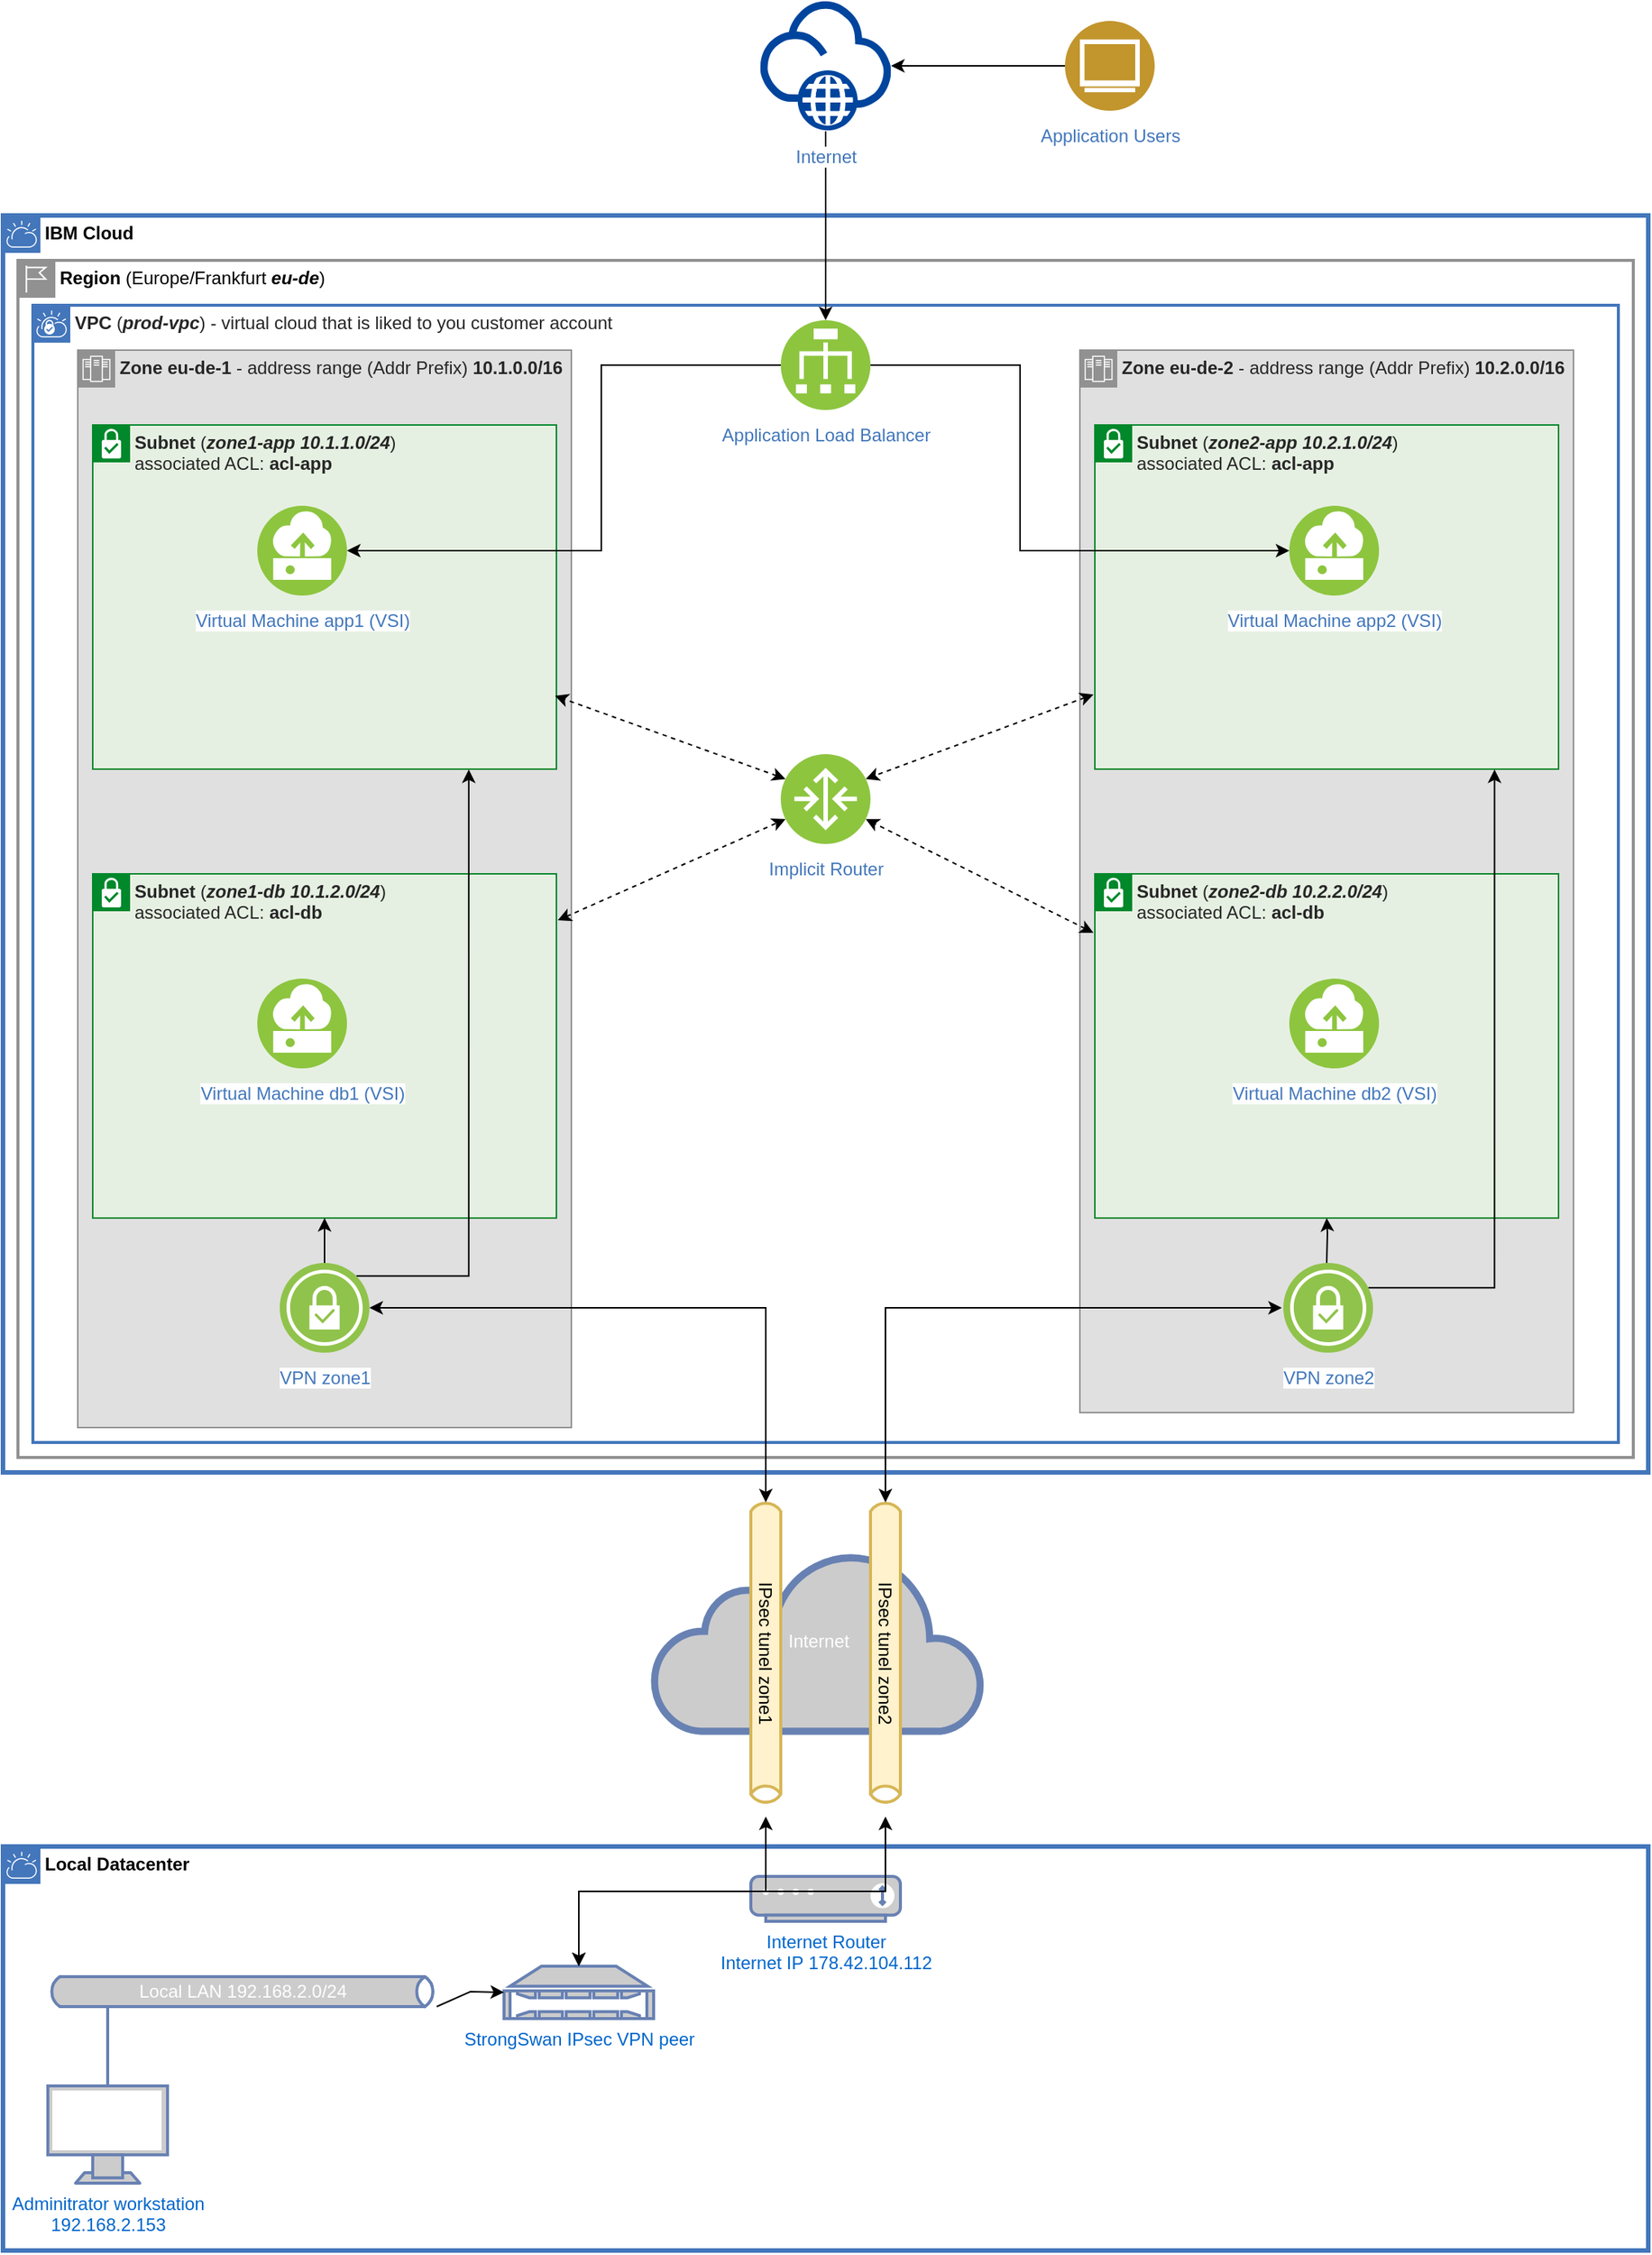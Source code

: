 <mxfile version="15.0.6" type="device" pages="11"><diagram id="BHvAdL_aYAuFmHh-RuUM" name="Goal"><mxGraphModel dx="1228" dy="955" grid="0" gridSize="10" guides="1" tooltips="1" connect="1" arrows="1" fold="1" page="1" pageScale="1" pageWidth="1169" pageHeight="827" math="0" shadow="0"><root><mxCell id="HDTp4uXd4DHyPcWbpySf-0"/><mxCell id="HDTp4uXd4DHyPcWbpySf-1" parent="HDTp4uXd4DHyPcWbpySf-0"/><mxCell id="fRp70nyV0ibN2InZ4jKO-44" value="&lt;b&gt;Local Datacenter&lt;/b&gt;" style="shape=mxgraph.ibm.box;prType=cloud;fontStyle=0;verticalAlign=top;align=left;spacingLeft=32;spacingTop=4;fillColor=none;rounded=0;whiteSpace=wrap;html=1;strokeColor=#4376BB;strokeWidth=3;dashed=0;container=1;spacing=-4;collapsible=0;expand=0;recursiveResize=0;" vertex="1" parent="HDTp4uXd4DHyPcWbpySf-1"><mxGeometry x="40" y="1250" width="1100" height="270" as="geometry"/></mxCell><mxCell id="339jBNYvCA0k73scPbLI-0" value="&lt;b&gt;IBM Cloud&amp;nbsp;&lt;/b&gt;" style="shape=mxgraph.ibm.box;prType=cloud;fontStyle=0;verticalAlign=top;align=left;spacingLeft=32;spacingTop=4;fillColor=none;rounded=0;whiteSpace=wrap;html=1;strokeColor=#4376BB;strokeWidth=3;dashed=0;container=1;spacing=-4;collapsible=0;expand=0;recursiveResize=0;" vertex="1" parent="HDTp4uXd4DHyPcWbpySf-1"><mxGeometry x="40" y="160" width="1100" height="840" as="geometry"/></mxCell><mxCell id="339jBNYvCA0k73scPbLI-1" value="&lt;b&gt;Region&lt;/b&gt; (Europe/Frankfurt &lt;b&gt;&lt;i&gt;eu-de&lt;/i&gt;&lt;/b&gt;)&amp;nbsp;" style="shape=mxgraph.ibm.box;prType=region;fontStyle=0;verticalAlign=top;align=left;spacingLeft=32;spacingTop=4;fillColor=none;rounded=0;whiteSpace=wrap;html=1;strokeColor=#919191;strokeWidth=2;dashed=0;container=1;spacing=-4;collapsible=0;expand=0;recursiveResize=0;" vertex="1" parent="HDTp4uXd4DHyPcWbpySf-1"><mxGeometry x="50" y="190" width="1080" height="800" as="geometry"/></mxCell><mxCell id="339jBNYvCA0k73scPbLI-2" value="&lt;font color=&quot;#262626&quot;&gt;&lt;b&gt;VPC&lt;/b&gt; (&lt;/font&gt;&lt;i style=&quot;color: rgb(38 , 38 , 38)&quot;&gt;&lt;b&gt;prod-vpc&lt;/b&gt;&lt;/i&gt;&lt;font color=&quot;#262626&quot;&gt;) - virtual cloud that is liked to you customer account&lt;/font&gt;" style="shape=mxgraph.ibm.box;prType=vpc;fontStyle=0;verticalAlign=top;align=left;spacingLeft=32;spacingTop=4;fillColor=none;rounded=0;whiteSpace=wrap;html=1;strokeColor=#4376BB;strokeWidth=2;dashed=0;container=1;spacing=-4;collapsible=0;expand=0;recursiveResize=0;fontColor=#FFFEFF;" vertex="1" parent="339jBNYvCA0k73scPbLI-1"><mxGeometry x="10" y="30" width="1060" height="760" as="geometry"/></mxCell><mxCell id="339jBNYvCA0k73scPbLI-3" value="&lt;font color=&quot;#262626&quot;&gt;&lt;b&gt;Zone eu-de-1 &lt;/b&gt;- address range (Addr Prefix)&lt;b&gt; 10.1.0.0/16&lt;/b&gt;&lt;/font&gt;" style="shape=mxgraph.ibm.box;prType=zone;fontStyle=0;verticalAlign=top;align=left;spacingLeft=32;spacingTop=4;fillColor=#E0E0E0;rounded=0;whiteSpace=wrap;html=1;strokeColor=#919191;strokeWidth=1;dashed=0;container=1;spacing=-4;collapsible=0;expand=0;recursiveResize=0;fontColor=#FFFEFF;" vertex="1" parent="339jBNYvCA0k73scPbLI-2"><mxGeometry x="30" y="30" width="330" height="720" as="geometry"/></mxCell><mxCell id="339jBNYvCA0k73scPbLI-4" value="&lt;b&gt;Subnet&lt;/b&gt; (&lt;b&gt;&lt;i&gt;zone1-app 10.1.1.0/24&lt;/i&gt;&lt;/b&gt;) &lt;br&gt;associated ACL: &lt;b&gt;acl-app&lt;/b&gt;" style="shape=mxgraph.ibm.box;prType=subnet;fontStyle=0;verticalAlign=top;align=left;spacingLeft=32;spacingTop=4;fillColor=#E6F0E2;rounded=0;whiteSpace=wrap;html=1;strokeColor=#00882B;strokeWidth=1;dashed=0;container=1;spacing=-4;collapsible=0;expand=0;recursiveResize=0;fontColor=#262626;" vertex="1" parent="339jBNYvCA0k73scPbLI-3"><mxGeometry x="10" y="50" width="310" height="230" as="geometry"/></mxCell><mxCell id="339jBNYvCA0k73scPbLI-12" value="&lt;b&gt;Subnet&lt;/b&gt; (&lt;b&gt;&lt;i&gt;zone1-db 10.1.2.0/24&lt;/i&gt;&lt;/b&gt;)&amp;nbsp;&lt;br&gt;associated ACL:&amp;nbsp;&lt;b&gt;acl-db&lt;/b&gt;" style="shape=mxgraph.ibm.box;prType=subnet;fontStyle=0;verticalAlign=top;align=left;spacingLeft=32;spacingTop=4;fillColor=#E6F0E2;rounded=0;whiteSpace=wrap;html=1;strokeColor=#00882B;strokeWidth=1;dashed=0;container=1;spacing=-4;collapsible=0;expand=0;recursiveResize=0;fontColor=#262626;" vertex="1" parent="339jBNYvCA0k73scPbLI-3"><mxGeometry x="10" y="350" width="310" height="230" as="geometry"/></mxCell><mxCell id="339jBNYvCA0k73scPbLI-24" value="Virtual Machine db1 (VSI)" style="aspect=fixed;perimeter=ellipsePerimeter;html=1;align=center;shadow=0;dashed=0;fontColor=#4277BB;labelBackgroundColor=none;fontSize=12;spacingTop=3;image;image=img/lib/ibm/vpc/Instance.svg;strokeColor=#3333FF;strokeWidth=1;fillColor=#262626;" vertex="1" parent="339jBNYvCA0k73scPbLI-12"><mxGeometry x="110" y="70" width="60" height="60" as="geometry"/></mxCell><mxCell id="fRp70nyV0ibN2InZ4jKO-10" style="edgeStyle=orthogonalEdgeStyle;rounded=0;orthogonalLoop=1;jettySize=auto;html=1;" edge="1" parent="339jBNYvCA0k73scPbLI-3" source="fRp70nyV0ibN2InZ4jKO-5" target="339jBNYvCA0k73scPbLI-12"><mxGeometry relative="1" as="geometry"/></mxCell><mxCell id="709qbqlOM296lRSGRm3S-0" style="edgeStyle=orthogonalEdgeStyle;rounded=0;orthogonalLoop=1;jettySize=auto;html=1;exitX=1;exitY=0;exitDx=0;exitDy=0;entryX=0.811;entryY=1.001;entryDx=0;entryDy=0;entryPerimeter=0;" edge="1" parent="339jBNYvCA0k73scPbLI-3" source="fRp70nyV0ibN2InZ4jKO-5" target="339jBNYvCA0k73scPbLI-4"><mxGeometry relative="1" as="geometry"><Array as="points"><mxPoint x="261" y="619"/></Array></mxGeometry></mxCell><mxCell id="fRp70nyV0ibN2InZ4jKO-5" value="VPN zone1" style="aspect=fixed;perimeter=ellipsePerimeter;html=1;align=center;shadow=0;dashed=0;fontColor=#4277BB;labelBackgroundColor=#ffffff;fontSize=12;spacingTop=3;image;image=img/lib/ibm/vpc/VPNGateway.svg;strokeColor=#78FF9C;" vertex="1" parent="339jBNYvCA0k73scPbLI-3"><mxGeometry x="135" y="610" width="60" height="60" as="geometry"/></mxCell><mxCell id="339jBNYvCA0k73scPbLI-5" value="&lt;b style=&quot;color: rgb(38 , 38 , 38)&quot;&gt;Zone eu-de-2&amp;nbsp;&lt;/b&gt;&lt;span style=&quot;color: rgb(38 , 38 , 38)&quot;&gt;- address range (Addr Prefix)&lt;/span&gt;&lt;b style=&quot;color: rgb(38 , 38 , 38)&quot;&gt;&amp;nbsp;10.2.0.0/16&lt;/b&gt;" style="shape=mxgraph.ibm.box;prType=zone;fontStyle=0;verticalAlign=top;align=left;spacingLeft=32;spacingTop=4;fillColor=#E0E0E0;rounded=0;whiteSpace=wrap;html=1;strokeColor=#919191;strokeWidth=1;dashed=0;container=1;spacing=-4;collapsible=0;expand=0;recursiveResize=0;fontColor=#FFFEFF;" vertex="1" parent="339jBNYvCA0k73scPbLI-2"><mxGeometry x="700" y="30" width="330" height="710" as="geometry"/></mxCell><mxCell id="339jBNYvCA0k73scPbLI-6" value="&lt;b&gt;Subnet&lt;/b&gt; (&lt;b&gt;&lt;i&gt;zone2-app 10.2.1.0/24&lt;/i&gt;&lt;/b&gt;)&amp;nbsp;&lt;br&gt;associated ACL:&amp;nbsp;&lt;b&gt;acl-app&lt;/b&gt;" style="shape=mxgraph.ibm.box;prType=subnet;fontStyle=0;verticalAlign=top;align=left;spacingLeft=32;spacingTop=4;fillColor=#E6F0E2;rounded=0;whiteSpace=wrap;html=1;strokeColor=#00882B;strokeWidth=1;dashed=0;container=1;spacing=-4;collapsible=0;expand=0;recursiveResize=0;fontColor=#262626;" vertex="1" parent="339jBNYvCA0k73scPbLI-5"><mxGeometry x="10" y="50" width="310" height="230" as="geometry"/></mxCell><mxCell id="339jBNYvCA0k73scPbLI-21" value="Virtual Machine app2 (VSI)" style="aspect=fixed;perimeter=ellipsePerimeter;html=1;align=center;shadow=0;dashed=0;fontColor=#4277BB;labelBackgroundColor=none;fontSize=12;spacingTop=3;image;image=img/lib/ibm/vpc/Instance.svg;strokeColor=#3333FF;strokeWidth=1;fillColor=#262626;" vertex="1" parent="339jBNYvCA0k73scPbLI-6"><mxGeometry x="130" y="54" width="60" height="60" as="geometry"/></mxCell><mxCell id="fRp70nyV0ibN2InZ4jKO-11" style="edgeStyle=orthogonalEdgeStyle;rounded=0;orthogonalLoop=1;jettySize=auto;html=1;" edge="1" parent="339jBNYvCA0k73scPbLI-5" target="339jBNYvCA0k73scPbLI-13"><mxGeometry relative="1" as="geometry"><mxPoint x="165.0" y="610" as="sourcePoint"/></mxGeometry></mxCell><mxCell id="339jBNYvCA0k73scPbLI-13" value="&lt;b&gt;Subnet&lt;/b&gt; (&lt;b&gt;&lt;i&gt;zone2-db 10.2.2.0/24&lt;/i&gt;&lt;/b&gt;)&amp;nbsp;&lt;br&gt;associated ACL:&amp;nbsp;&lt;b&gt;acl-db&lt;/b&gt;" style="shape=mxgraph.ibm.box;prType=subnet;fontStyle=0;verticalAlign=top;align=left;spacingLeft=32;spacingTop=4;fillColor=#E6F0E2;rounded=0;whiteSpace=wrap;html=1;strokeColor=#00882B;strokeWidth=1;dashed=0;container=1;spacing=-4;collapsible=0;expand=0;recursiveResize=0;fontColor=#262626;" vertex="1" parent="339jBNYvCA0k73scPbLI-5"><mxGeometry x="10" y="350" width="310" height="230" as="geometry"/></mxCell><mxCell id="339jBNYvCA0k73scPbLI-25" value="Virtual Machine db2 (VSI)" style="aspect=fixed;perimeter=ellipsePerimeter;html=1;align=center;shadow=0;dashed=0;fontColor=#4277BB;labelBackgroundColor=none;fontSize=12;spacingTop=3;image;image=img/lib/ibm/vpc/Instance.svg;strokeColor=#3333FF;strokeWidth=1;fillColor=#262626;" vertex="1" parent="339jBNYvCA0k73scPbLI-13"><mxGeometry x="130" y="70" width="60" height="60" as="geometry"/></mxCell><mxCell id="339jBNYvCA0k73scPbLI-35" value="Implicit Router" style="aspect=fixed;perimeter=ellipsePerimeter;html=1;align=center;shadow=0;dashed=0;fontColor=#4277BB;labelBackgroundColor=#ffffff;fontSize=12;spacingTop=3;image;image=img/lib/ibm/vpc/Router.svg;" vertex="1" parent="339jBNYvCA0k73scPbLI-2"><mxGeometry x="500" y="300" width="60" height="60" as="geometry"/></mxCell><mxCell id="339jBNYvCA0k73scPbLI-43" style="edgeStyle=orthogonalEdgeStyle;rounded=0;orthogonalLoop=1;jettySize=auto;html=1;entryX=0;entryY=0.5;entryDx=0;entryDy=0;exitX=1;exitY=0.5;exitDx=0;exitDy=0;" edge="1" parent="339jBNYvCA0k73scPbLI-2" source="339jBNYvCA0k73scPbLI-36" target="339jBNYvCA0k73scPbLI-21"><mxGeometry relative="1" as="geometry"><Array as="points"><mxPoint x="660" y="40"/><mxPoint x="660" y="164"/></Array></mxGeometry></mxCell><mxCell id="339jBNYvCA0k73scPbLI-36" value="Application Load Balancer" style="aspect=fixed;perimeter=ellipsePerimeter;html=1;align=center;shadow=0;dashed=0;fontColor=#4277BB;labelBackgroundColor=#ffffff;fontSize=12;spacingTop=3;image;image=img/lib/ibm/vpc/LoadBalancer.svg;" vertex="1" parent="339jBNYvCA0k73scPbLI-2"><mxGeometry x="500" y="10" width="60" height="60" as="geometry"/></mxCell><mxCell id="fRp70nyV0ibN2InZ4jKO-6" value="" style="html=1;labelBackgroundColor=#ffffff;startArrow=classic;startFill=1;startSize=6;endArrow=classic;endFill=1;endSize=6;jettySize=auto;orthogonalLoop=1;strokeWidth=1;dashed=1;fontSize=14;entryX=0.997;entryY=0.787;entryDx=0;entryDy=0;entryPerimeter=0;exitX=0;exitY=0.25;exitDx=0;exitDy=0;" edge="1" parent="339jBNYvCA0k73scPbLI-2" source="339jBNYvCA0k73scPbLI-35" target="339jBNYvCA0k73scPbLI-4"><mxGeometry width="60" height="60" relative="1" as="geometry"><mxPoint x="440" y="490" as="sourcePoint"/><mxPoint x="500" y="430" as="targetPoint"/></mxGeometry></mxCell><mxCell id="fRp70nyV0ibN2InZ4jKO-7" value="" style="html=1;labelBackgroundColor=#ffffff;startArrow=classic;startFill=1;startSize=6;endArrow=classic;endFill=1;endSize=6;jettySize=auto;orthogonalLoop=1;strokeWidth=1;dashed=1;fontSize=14;entryX=1;entryY=0.25;entryDx=0;entryDy=0;exitX=-0.003;exitY=0.783;exitDx=0;exitDy=0;exitPerimeter=0;" edge="1" parent="339jBNYvCA0k73scPbLI-2" source="339jBNYvCA0k73scPbLI-6" target="339jBNYvCA0k73scPbLI-35"><mxGeometry width="60" height="60" relative="1" as="geometry"><mxPoint x="513.167" y="326.584" as="sourcePoint"/><mxPoint x="359.07" y="271.01" as="targetPoint"/></mxGeometry></mxCell><mxCell id="fRp70nyV0ibN2InZ4jKO-8" value="" style="html=1;labelBackgroundColor=#ffffff;startArrow=classic;startFill=1;startSize=6;endArrow=classic;endFill=1;endSize=6;jettySize=auto;orthogonalLoop=1;strokeWidth=1;dashed=1;fontSize=14;entryX=1;entryY=0.75;entryDx=0;entryDy=0;exitX=-0.003;exitY=0.171;exitDx=0;exitDy=0;exitPerimeter=0;" edge="1" parent="339jBNYvCA0k73scPbLI-2" source="339jBNYvCA0k73scPbLI-13" target="339jBNYvCA0k73scPbLI-35"><mxGeometry width="60" height="60" relative="1" as="geometry"><mxPoint x="719.07" y="270.09" as="sourcePoint"/><mxPoint x="566.833" y="326.584" as="targetPoint"/></mxGeometry></mxCell><mxCell id="fRp70nyV0ibN2InZ4jKO-9" value="" style="html=1;labelBackgroundColor=#ffffff;startArrow=classic;startFill=1;startSize=6;endArrow=classic;endFill=1;endSize=6;jettySize=auto;orthogonalLoop=1;strokeWidth=1;dashed=1;fontSize=14;entryX=0;entryY=0.75;entryDx=0;entryDy=0;exitX=1.003;exitY=0.135;exitDx=0;exitDy=0;exitPerimeter=0;" edge="1" parent="339jBNYvCA0k73scPbLI-2" source="339jBNYvCA0k73scPbLI-12" target="339jBNYvCA0k73scPbLI-35"><mxGeometry width="60" height="60" relative="1" as="geometry"><mxPoint x="719.07" y="431.04" as="sourcePoint"/><mxPoint x="566.833" y="353.416" as="targetPoint"/></mxGeometry></mxCell><mxCell id="339jBNYvCA0k73scPbLI-20" value="Virtual Machine app1 (VSI)" style="aspect=fixed;perimeter=ellipsePerimeter;html=1;align=center;shadow=0;dashed=0;fontColor=#4277BB;labelBackgroundColor=none;fontSize=12;spacingTop=3;image;image=img/lib/ibm/vpc/Instance.svg;strokeColor=#3333FF;strokeWidth=1;fillColor=#262626;" vertex="1" parent="HDTp4uXd4DHyPcWbpySf-1"><mxGeometry x="210" y="354" width="60" height="60" as="geometry"/></mxCell><mxCell id="339jBNYvCA0k73scPbLI-41" style="edgeStyle=orthogonalEdgeStyle;rounded=0;orthogonalLoop=1;jettySize=auto;html=1;entryX=0.5;entryY=0;entryDx=0;entryDy=0;" edge="1" parent="HDTp4uXd4DHyPcWbpySf-1" source="339jBNYvCA0k73scPbLI-37" target="339jBNYvCA0k73scPbLI-36"><mxGeometry relative="1" as="geometry"/></mxCell><mxCell id="339jBNYvCA0k73scPbLI-37" value="Internet" style="aspect=fixed;perimeter=ellipsePerimeter;html=1;align=center;shadow=0;dashed=0;fontColor=#4277BB;labelBackgroundColor=#ffffff;fontSize=12;spacingTop=3;image;image=img/lib/ibm/vpc/Internet.svg;" vertex="1" parent="HDTp4uXd4DHyPcWbpySf-1"><mxGeometry x="546.25" y="16.25" width="87.5" height="87.5" as="geometry"/></mxCell><mxCell id="339jBNYvCA0k73scPbLI-40" style="edgeStyle=orthogonalEdgeStyle;rounded=0;orthogonalLoop=1;jettySize=auto;html=1;entryX=1;entryY=0.5;entryDx=0;entryDy=0;" edge="1" parent="HDTp4uXd4DHyPcWbpySf-1" source="339jBNYvCA0k73scPbLI-38" target="339jBNYvCA0k73scPbLI-37"><mxGeometry relative="1" as="geometry"/></mxCell><mxCell id="339jBNYvCA0k73scPbLI-38" value="Application Users" style="aspect=fixed;perimeter=ellipsePerimeter;html=1;align=center;shadow=0;dashed=0;fontColor=#4277BB;labelBackgroundColor=#ffffff;fontSize=12;spacingTop=3;image;image=img/lib/ibm/users/browser.svg;" vertex="1" parent="HDTp4uXd4DHyPcWbpySf-1"><mxGeometry x="750" y="30" width="60" height="60" as="geometry"/></mxCell><mxCell id="339jBNYvCA0k73scPbLI-42" style="edgeStyle=orthogonalEdgeStyle;rounded=0;orthogonalLoop=1;jettySize=auto;html=1;exitX=0;exitY=0.5;exitDx=0;exitDy=0;entryX=1;entryY=0.5;entryDx=0;entryDy=0;" edge="1" parent="HDTp4uXd4DHyPcWbpySf-1" source="339jBNYvCA0k73scPbLI-36" target="339jBNYvCA0k73scPbLI-20"><mxGeometry relative="1" as="geometry"><Array as="points"><mxPoint x="440" y="260"/><mxPoint x="440" y="384"/></Array></mxGeometry></mxCell><mxCell id="fRp70nyV0ibN2InZ4jKO-12" value="Internet" style="html=1;outlineConnect=0;fillColor=#CCCCCC;strokeColor=#6881B3;gradientColor=none;gradientDirection=north;strokeWidth=2;shape=mxgraph.networks.cloud;fontColor=#ffffff;" vertex="1" parent="HDTp4uXd4DHyPcWbpySf-1"><mxGeometry x="475" y="1053" width="220" height="120" as="geometry"/></mxCell><mxCell id="fRp70nyV0ibN2InZ4jKO-13" value="IPsec tunel zone1" style="html=1;outlineConnect=0;fillColor=#fff2cc;strokeColor=#d6b656;gradientDirection=north;strokeWidth=2;shape=mxgraph.networks.bus;gradientColor=none;gradientDirection=north;perimeter=backbonePerimeter;backboneSize=20;rotation=90;" vertex="1" parent="HDTp4uXd4DHyPcWbpySf-1"><mxGeometry x="447.5" y="1110.5" width="205" height="20" as="geometry"/></mxCell><mxCell id="fRp70nyV0ibN2InZ4jKO-14" value="IPsec tunel zone2" style="html=1;outlineConnect=0;fillColor=#fff2cc;strokeColor=#d6b656;gradientDirection=north;strokeWidth=2;shape=mxgraph.networks.bus;gradientColor=none;gradientDirection=north;perimeter=backbonePerimeter;backboneSize=20;rotation=90;" vertex="1" parent="HDTp4uXd4DHyPcWbpySf-1"><mxGeometry x="527.5" y="1110.5" width="205" height="20" as="geometry"/></mxCell><mxCell id="fRp70nyV0ibN2InZ4jKO-15" value="" style="edgeStyle=elbowEdgeStyle;rounded=0;elbow=vertical;html=1;labelBackgroundColor=#ffffff;startArrow=classic;startFill=1;startSize=6;endArrow=classic;endFill=1;endSize=6;jettySize=auto;orthogonalLoop=1;strokeWidth=1;fontSize=14;entryX=1;entryY=0.5;entryDx=0;entryDy=0;" edge="1" parent="HDTp4uXd4DHyPcWbpySf-1" target="fRp70nyV0ibN2InZ4jKO-5"><mxGeometry width="60" height="60" relative="1" as="geometry"><mxPoint x="550" y="1020" as="sourcePoint"/><mxPoint x="610" y="650" as="targetPoint"/><Array as="points"><mxPoint x="420" y="890"/></Array></mxGeometry></mxCell><mxCell id="fRp70nyV0ibN2InZ4jKO-16" value="" style="edgeStyle=elbowEdgeStyle;rounded=0;elbow=vertical;html=1;labelBackgroundColor=#ffffff;startArrow=classic;startFill=1;startSize=6;endArrow=classic;endFill=1;endSize=6;jettySize=auto;orthogonalLoop=1;strokeWidth=1;fontSize=14;entryX=0;entryY=0.5;entryDx=0;entryDy=0;" edge="1" parent="HDTp4uXd4DHyPcWbpySf-1"><mxGeometry width="60" height="60" relative="1" as="geometry"><mxPoint x="630" y="1020" as="sourcePoint"/><mxPoint x="895.0" y="890" as="targetPoint"/><Array as="points"><mxPoint x="760" y="890"/><mxPoint x="630" y="1010"/><mxPoint x="430" y="900"/></Array></mxGeometry></mxCell><mxCell id="fRp70nyV0ibN2InZ4jKO-29" value="Internet Router&lt;br&gt;Internet IP&amp;nbsp;178.42.104.112" style="fontColor=#0066CC;verticalAlign=top;verticalLabelPosition=bottom;labelPosition=center;align=center;html=1;outlineConnect=0;fillColor=#CCCCCC;strokeColor=#6881B3;gradientColor=none;gradientDirection=north;strokeWidth=2;shape=mxgraph.networks.modem;" vertex="1" parent="HDTp4uXd4DHyPcWbpySf-1"><mxGeometry x="540" y="1270" width="100" height="30" as="geometry"/></mxCell><mxCell id="fRp70nyV0ibN2InZ4jKO-30" value="StrongSwan IPsec VPN peer" style="fontColor=#0066CC;verticalAlign=top;verticalLabelPosition=bottom;labelPosition=center;align=center;html=1;outlineConnect=0;fillColor=#CCCCCC;strokeColor=#6881B3;gradientColor=none;gradientDirection=north;strokeWidth=2;shape=mxgraph.networks.nas_filer;" vertex="1" parent="HDTp4uXd4DHyPcWbpySf-1"><mxGeometry x="375" y="1330" width="100" height="35" as="geometry"/></mxCell><mxCell id="fRp70nyV0ibN2InZ4jKO-31" value="" style="edgeStyle=elbowEdgeStyle;rounded=0;elbow=vertical;html=1;labelBackgroundColor=#ffffff;startArrow=classic;startFill=1;startSize=6;endArrow=classic;endFill=1;endSize=6;jettySize=auto;orthogonalLoop=1;strokeWidth=1;fontSize=14;" edge="1" parent="HDTp4uXd4DHyPcWbpySf-1" source="fRp70nyV0ibN2InZ4jKO-30"><mxGeometry width="60" height="60" relative="1" as="geometry"><mxPoint x="280" y="1460" as="sourcePoint"/><mxPoint x="550" y="1230" as="targetPoint"/></mxGeometry></mxCell><mxCell id="fRp70nyV0ibN2InZ4jKO-32" value="" style="edgeStyle=elbowEdgeStyle;rounded=0;elbow=vertical;html=1;labelBackgroundColor=#ffffff;startArrow=classic;startFill=1;startSize=6;endArrow=classic;endFill=1;endSize=6;jettySize=auto;orthogonalLoop=1;strokeWidth=1;fontSize=14;" edge="1" parent="HDTp4uXd4DHyPcWbpySf-1" source="fRp70nyV0ibN2InZ4jKO-30"><mxGeometry width="60" height="60" relative="1" as="geometry"><mxPoint x="435" y="1340" as="sourcePoint"/><mxPoint x="630" y="1230" as="targetPoint"/></mxGeometry></mxCell><mxCell id="fRp70nyV0ibN2InZ4jKO-42" style="edgeStyle=orthogonalEdgeStyle;rounded=0;orthogonalLoop=1;jettySize=auto;html=1;" edge="1" parent="HDTp4uXd4DHyPcWbpySf-1" source="fRp70nyV0ibN2InZ4jKO-33" target="fRp70nyV0ibN2InZ4jKO-30"><mxGeometry relative="1" as="geometry"/></mxCell><mxCell id="fRp70nyV0ibN2InZ4jKO-33" value="Local LAN 192.168.2.0/24" style="html=1;fillColor=#CCCCCC;strokeColor=#6881B3;gradientColor=none;gradientDirection=north;strokeWidth=2;shape=mxgraph.networks.bus;gradientColor=none;gradientDirection=north;fontColor=#ffffff;perimeter=backbonePerimeter;backboneSize=20;" vertex="1" parent="HDTp4uXd4DHyPcWbpySf-1"><mxGeometry x="70" y="1337" width="260" height="20" as="geometry"/></mxCell><mxCell id="fRp70nyV0ibN2InZ4jKO-38" value="" style="strokeColor=#6881B3;edgeStyle=none;rounded=0;endArrow=none;html=1;strokeWidth=2;" edge="1" target="fRp70nyV0ibN2InZ4jKO-33" parent="HDTp4uXd4DHyPcWbpySf-1"><mxGeometry relative="1" as="geometry"><mxPoint x="110" y="1410" as="sourcePoint"/></mxGeometry></mxCell><mxCell id="fRp70nyV0ibN2InZ4jKO-43" value="Adminitrator workstation&lt;br&gt;192.168.2.153" style="fontColor=#0066CC;verticalAlign=top;verticalLabelPosition=bottom;labelPosition=center;align=center;html=1;outlineConnect=0;fillColor=#CCCCCC;strokeColor=#6881B3;gradientColor=none;gradientDirection=north;strokeWidth=2;shape=mxgraph.networks.monitor;" vertex="1" parent="HDTp4uXd4DHyPcWbpySf-1"><mxGeometry x="70" y="1410" width="80" height="65" as="geometry"/></mxCell><mxCell id="709qbqlOM296lRSGRm3S-1" style="edgeStyle=orthogonalEdgeStyle;rounded=0;orthogonalLoop=1;jettySize=auto;html=1;exitX=1;exitY=0.25;exitDx=0;exitDy=0;entryX=0.862;entryY=1.001;entryDx=0;entryDy=0;entryPerimeter=0;" edge="1" parent="HDTp4uXd4DHyPcWbpySf-1" source="fRp70nyV0ibN2InZ4jKO-45" target="339jBNYvCA0k73scPbLI-6"><mxGeometry relative="1" as="geometry"><Array as="points"><mxPoint x="1037" y="877"/></Array></mxGeometry></mxCell><mxCell id="fRp70nyV0ibN2InZ4jKO-45" value="VPN zone2" style="aspect=fixed;perimeter=ellipsePerimeter;html=1;align=center;shadow=0;dashed=0;fontColor=#4277BB;labelBackgroundColor=#ffffff;fontSize=12;spacingTop=3;image;image=img/lib/ibm/vpc/VPNGateway.svg;strokeColor=#78FF9C;" vertex="1" parent="HDTp4uXd4DHyPcWbpySf-1"><mxGeometry x="896" y="860" width="60" height="60" as="geometry"/></mxCell></root></mxGraphModel></diagram><diagram name="Step 1 - nomenclature" id="64-m4QvriTGVqIIWVDGg"><mxGraphModel dx="1904" dy="1146" grid="0" gridSize="10" guides="1" tooltips="1" connect="1" arrows="1" fold="1" page="1" pageScale="1" pageWidth="1169" pageHeight="827" math="0" shadow="0"><root><mxCell id="SkDquDNlUa-6z2IbDcch-0"/><mxCell id="SkDquDNlUa-6z2IbDcch-1" parent="SkDquDNlUa-6z2IbDcch-0"/><mxCell id="SkDquDNlUa-6z2IbDcch-2" value="&lt;b&gt;IBM Cloud&amp;nbsp;&lt;/b&gt; -&amp;nbsp;the existing global IBM cloud consisting of Data Centers Locations (Regions) all around the world" style="shape=mxgraph.ibm.box;prType=cloud;fontStyle=0;verticalAlign=top;align=left;spacingLeft=32;spacingTop=4;fillColor=none;rounded=0;whiteSpace=wrap;html=1;strokeColor=#4376BB;strokeWidth=3;dashed=0;container=1;spacing=-4;collapsible=0;expand=0;recursiveResize=0;" vertex="1" parent="SkDquDNlUa-6z2IbDcch-1"><mxGeometry x="25" y="50" width="1120" height="530" as="geometry"/></mxCell><mxCell id="SkDquDNlUa-6z2IbDcch-3" value="&lt;b&gt;Region&lt;/b&gt; (Europe /London&amp;nbsp;&lt;br&gt;&lt;b&gt;&lt;i&gt;eu-gb&lt;/i&gt;&lt;/b&gt;)&amp;nbsp;" style="shape=mxgraph.ibm.box;prType=region;fontStyle=0;verticalAlign=top;align=left;spacingLeft=32;spacingTop=4;fillColor=none;rounded=0;whiteSpace=wrap;html=1;strokeColor=#919191;strokeWidth=2;dashed=0;container=1;spacing=-4;collapsible=0;expand=0;recursiveResize=0;" vertex="1" parent="SkDquDNlUa-6z2IbDcch-2"><mxGeometry x="1000" y="40" width="80" height="480" as="geometry"/></mxCell><mxCell id="SkDquDNlUa-6z2IbDcch-5" value="&lt;b&gt;Region&lt;/b&gt; (Europe/Frankfurt &lt;b&gt;&lt;i&gt;eu-de&lt;/i&gt;&lt;/b&gt;) - region is related to the geographic area in which a VPC is deployed.&amp;nbsp;" style="shape=mxgraph.ibm.box;prType=region;fontStyle=0;verticalAlign=top;align=left;spacingLeft=32;spacingTop=4;fillColor=none;rounded=0;whiteSpace=wrap;html=1;strokeColor=#919191;strokeWidth=2;dashed=0;container=1;spacing=-4;collapsible=0;expand=0;recursiveResize=0;" vertex="1" parent="SkDquDNlUa-6z2IbDcch-1"><mxGeometry x="35" y="90" width="980" height="480" as="geometry"/></mxCell><mxCell id="SkDquDNlUa-6z2IbDcch-7" value="&lt;font color=&quot;#262626&quot;&gt;&lt;b&gt;VPC&lt;/b&gt; (&lt;/font&gt;&lt;i style=&quot;color: rgb(38 , 38 , 38)&quot;&gt;&lt;b&gt;prod-vpc&lt;/b&gt;&lt;/i&gt;&lt;font color=&quot;#262626&quot;&gt;) - virtual cloud that is liked to you customer account&lt;/font&gt;" style="shape=mxgraph.ibm.box;prType=vpc;fontStyle=0;verticalAlign=top;align=left;spacingLeft=32;spacingTop=4;fillColor=none;rounded=0;whiteSpace=wrap;html=1;strokeColor=#4376BB;strokeWidth=2;dashed=0;container=1;spacing=-4;collapsible=0;expand=0;recursiveResize=0;fontColor=#FFFEFF;" vertex="1" parent="SkDquDNlUa-6z2IbDcch-5"><mxGeometry x="10" y="60" width="890" height="410" as="geometry"/></mxCell><mxCell id="SkDquDNlUa-6z2IbDcch-10" value="&lt;font color=&quot;#262626&quot;&gt;&lt;b&gt;Zone eu-de-1 -&amp;nbsp;&lt;/b&gt;refers to the physical data center that hosts the compute, network, and storage resources&lt;/font&gt;" style="shape=mxgraph.ibm.box;prType=zone;fontStyle=0;verticalAlign=top;align=left;spacingLeft=32;spacingTop=4;fillColor=#E0E0E0;rounded=0;whiteSpace=wrap;html=1;strokeColor=#919191;strokeWidth=1;dashed=0;container=1;spacing=-4;collapsible=0;expand=0;recursiveResize=0;fontColor=#FFFEFF;" vertex="1" parent="SkDquDNlUa-6z2IbDcch-7"><mxGeometry x="20" y="30" width="600" height="260" as="geometry"/></mxCell><mxCell id="SkDquDNlUa-6z2IbDcch-11" value="&lt;b&gt;Subnet&lt;/b&gt; (&lt;b&gt;&lt;i&gt;zone1-app 10.1.1.0/24&lt;/i&gt;&lt;/b&gt;) -&amp;nbsp;subnets are used for attaching Virtual Machines (VSI), Public Gateways (for accessing Internet )" style="shape=mxgraph.ibm.box;prType=subnet;fontStyle=0;verticalAlign=top;align=left;spacingLeft=32;spacingTop=4;fillColor=#E6F0E2;rounded=0;whiteSpace=wrap;html=1;strokeColor=#00882B;strokeWidth=1;dashed=0;container=1;spacing=-4;collapsible=0;expand=0;recursiveResize=0;fontColor=#262626;" vertex="1" parent="SkDquDNlUa-6z2IbDcch-10"><mxGeometry x="10" y="120" width="580" height="60" as="geometry"/></mxCell><mxCell id="SkDquDNlUa-6z2IbDcch-12" value="&lt;b&gt;Subnet&lt;/b&gt; (&lt;b&gt;&lt;i&gt;zone1-db 10.1.2.0/24&lt;/i&gt;&lt;/b&gt;)&amp;nbsp;" style="shape=mxgraph.ibm.box;prType=subnet;fontStyle=0;verticalAlign=top;align=left;spacingLeft=32;spacingTop=4;fillColor=#E6F0E2;rounded=0;whiteSpace=wrap;html=1;strokeColor=#00882B;strokeWidth=1;dashed=0;container=1;spacing=-4;collapsible=0;expand=0;recursiveResize=0;fontColor=#262626;" vertex="1" parent="SkDquDNlUa-6z2IbDcch-10"><mxGeometry x="10" y="190" width="580" height="60" as="geometry"/></mxCell><mxCell id="SkDquDNlUa-6z2IbDcch-13" value="addresses range (Addr Prefix) that are available for subnets in zone is &lt;b&gt;10.1.0.0/16&lt;/b&gt;" style="text;html=1;strokeColor=none;fillColor=none;align=center;verticalAlign=middle;whiteSpace=wrap;rounded=0;fontColor=#262626;" vertex="1" parent="SkDquDNlUa-6z2IbDcch-10"><mxGeometry x="20" y="34" width="570" height="20" as="geometry"/></mxCell><mxCell id="SkDquDNlUa-6z2IbDcch-21" style="edgeStyle=orthogonalEdgeStyle;rounded=0;orthogonalLoop=1;jettySize=auto;html=1;exitX=0;exitY=0;exitDx=0;exitDy=0;entryX=0.567;entryY=1.033;entryDx=0;entryDy=0;entryPerimeter=0;fontColor=#262626;" edge="1" parent="SkDquDNlUa-6z2IbDcch-7" source="SkDquDNlUa-6z2IbDcch-23" target="SkDquDNlUa-6z2IbDcch-11"><mxGeometry relative="1" as="geometry"/></mxCell><mxCell id="SkDquDNlUa-6z2IbDcch-22" style="edgeStyle=orthogonalEdgeStyle;rounded=0;orthogonalLoop=1;jettySize=auto;html=1;exitX=0;exitY=0.5;exitDx=0;exitDy=0;fontColor=#262626;" edge="1" parent="SkDquDNlUa-6z2IbDcch-7" source="SkDquDNlUa-6z2IbDcch-23" target="SkDquDNlUa-6z2IbDcch-12"><mxGeometry relative="1" as="geometry"/></mxCell><mxCell id="SkDquDNlUa-6z2IbDcch-23" value="Implicit Router" style="aspect=fixed;perimeter=ellipsePerimeter;html=1;align=center;shadow=0;dashed=0;fontColor=#4277BB;labelBackgroundColor=#ffffff;fontSize=12;spacingTop=3;image;image=img/lib/ibm/vpc/Router.svg;strokeColor=#000000;strokeWidth=1;fillColor=#262626;" vertex="1" parent="SkDquDNlUa-6z2IbDcch-7"><mxGeometry x="350" y="310" width="60" height="60" as="geometry"/></mxCell><mxCell id="SkDquDNlUa-6z2IbDcch-24" value="&lt;span style=&quot;text-align: left&quot;&gt;Subnets within the VPC offer private connectivity; they can talk to each other over a private link through the implicit router. Setting up routes is not necessary. Implicit router is created by default&lt;/span&gt;" style="text;html=1;strokeColor=none;fillColor=none;align=center;verticalAlign=middle;whiteSpace=wrap;rounded=0;fontColor=#262626;" vertex="1" parent="SkDquDNlUa-6z2IbDcch-7"><mxGeometry x="50" y="330" width="250" height="20" as="geometry"/></mxCell><mxCell id="SkDquDNlUa-6z2IbDcch-25" value="&lt;font color=&quot;#262626&quot;&gt;&lt;b&gt;Zone eu-de-3&lt;/b&gt;&lt;/font&gt;" style="shape=mxgraph.ibm.box;prType=zone;fontStyle=0;verticalAlign=top;align=left;spacingLeft=32;spacingTop=4;fillColor=#E0E0E0;rounded=0;whiteSpace=wrap;html=1;strokeColor=#919191;strokeWidth=1;dashed=0;container=1;spacing=-4;collapsible=0;expand=0;recursiveResize=0;fontColor=#FFFEFF;" vertex="1" parent="SkDquDNlUa-6z2IbDcch-7"><mxGeometry x="760" y="30" width="120" height="260" as="geometry"/></mxCell><mxCell id="SkDquDNlUa-6z2IbDcch-26" value="addresses range&amp;nbsp; for subnets in zone is &lt;b&gt;10.3.0.0/16&lt;/b&gt;" style="text;html=1;strokeColor=none;fillColor=none;align=center;verticalAlign=middle;whiteSpace=wrap;rounded=0;fontColor=#262626;" vertex="1" parent="SkDquDNlUa-6z2IbDcch-25"><mxGeometry y="44" width="120" height="20" as="geometry"/></mxCell><mxCell id="SkDquDNlUa-6z2IbDcch-27" value="&lt;b&gt;Subnet&lt;/b&gt; (&lt;b&gt;&lt;i&gt;zone3-app 10.3.1.0/24&lt;/i&gt;&lt;/b&gt;)&amp;nbsp;" style="shape=mxgraph.ibm.box;prType=subnet;fontStyle=0;verticalAlign=top;align=left;spacingLeft=32;spacingTop=4;fillColor=#E6F0E2;rounded=0;whiteSpace=wrap;html=1;strokeColor=#00882B;strokeWidth=1;dashed=0;container=1;spacing=-4;collapsible=0;expand=0;recursiveResize=0;fontColor=#262626;" vertex="1" parent="SkDquDNlUa-6z2IbDcch-7"><mxGeometry x="770" y="150" width="100" height="60" as="geometry"/></mxCell><mxCell id="SkDquDNlUa-6z2IbDcch-28" value="addresses range&amp;nbsp; for subnets in zone is &lt;b&gt;10.2.0.0/16&lt;/b&gt;" style="text;html=1;strokeColor=none;fillColor=none;align=center;verticalAlign=middle;whiteSpace=wrap;rounded=0;fontColor=#262626;" vertex="1" parent="SkDquDNlUa-6z2IbDcch-7"><mxGeometry x="630" y="74" width="120" height="20" as="geometry"/></mxCell><mxCell id="SkDquDNlUa-6z2IbDcch-29" value="&lt;font color=&quot;#262626&quot;&gt;&lt;b&gt;Zone eu-de-2&lt;/b&gt;&lt;/font&gt;" style="shape=mxgraph.ibm.box;prType=zone;fontStyle=0;verticalAlign=top;align=left;spacingLeft=32;spacingTop=4;fillColor=#E0E0E0;rounded=0;whiteSpace=wrap;html=1;strokeColor=#919191;strokeWidth=1;dashed=0;container=1;spacing=-4;collapsible=0;expand=0;recursiveResize=0;fontColor=#FFFEFF;" vertex="1" parent="SkDquDNlUa-6z2IbDcch-7"><mxGeometry x="630" y="30" width="120" height="260" as="geometry"/></mxCell><mxCell id="SkDquDNlUa-6z2IbDcch-30" value="&lt;b&gt;Subnet&lt;/b&gt; (&lt;b&gt;&lt;i&gt;zone2-app 10.2.1.0/24&lt;/i&gt;&lt;/b&gt;)&amp;nbsp;" style="shape=mxgraph.ibm.box;prType=subnet;fontStyle=0;verticalAlign=top;align=left;spacingLeft=32;spacingTop=4;fillColor=#E6F0E2;rounded=0;whiteSpace=wrap;html=1;strokeColor=#00882B;strokeWidth=1;dashed=0;container=1;spacing=-4;collapsible=0;expand=0;recursiveResize=0;fontColor=#262626;" vertex="1" parent="SkDquDNlUa-6z2IbDcch-29"><mxGeometry x="10" y="120" width="100" height="60" as="geometry"/></mxCell><mxCell id="SkDquDNlUa-6z2IbDcch-31" value="&lt;b&gt;Subnet&lt;/b&gt; (&lt;b&gt;&lt;i&gt;zone2-app 10.2.2.0/24&lt;/i&gt;&lt;/b&gt;)&amp;nbsp;" style="shape=mxgraph.ibm.box;prType=subnet;fontStyle=0;verticalAlign=top;align=left;spacingLeft=32;spacingTop=4;fillColor=#E6F0E2;rounded=0;whiteSpace=wrap;html=1;strokeColor=#00882B;strokeWidth=1;dashed=0;container=1;spacing=-4;collapsible=0;expand=0;recursiveResize=0;fontColor=#262626;" vertex="1" parent="SkDquDNlUa-6z2IbDcch-29"><mxGeometry x="10" y="190" width="100" height="60" as="geometry"/></mxCell><mxCell id="SkDquDNlUa-6z2IbDcch-32" style="edgeStyle=orthogonalEdgeStyle;rounded=0;orthogonalLoop=1;jettySize=auto;html=1;exitX=1;exitY=0;exitDx=0;exitDy=0;entryX=0;entryY=0.538;entryDx=0;entryDy=0;entryPerimeter=0;fontColor=#262626;" edge="1" parent="SkDquDNlUa-6z2IbDcch-7" source="SkDquDNlUa-6z2IbDcch-23" target="SkDquDNlUa-6z2IbDcch-30"><mxGeometry relative="1" as="geometry"><Array as="points"><mxPoint x="590" y="319"/><mxPoint x="590" y="182"/></Array></mxGeometry></mxCell><mxCell id="SkDquDNlUa-6z2IbDcch-33" style="edgeStyle=orthogonalEdgeStyle;rounded=0;orthogonalLoop=1;jettySize=auto;html=1;exitX=1;exitY=0.5;exitDx=0;exitDy=0;entryX=0.51;entryY=1;entryDx=0;entryDy=0;entryPerimeter=0;fontColor=#262626;" edge="1" parent="SkDquDNlUa-6z2IbDcch-7" source="SkDquDNlUa-6z2IbDcch-23" target="SkDquDNlUa-6z2IbDcch-31"><mxGeometry relative="1" as="geometry"><Array as="points"><mxPoint x="691" y="340"/></Array></mxGeometry></mxCell><mxCell id="SkDquDNlUa-6z2IbDcch-34" style="edgeStyle=orthogonalEdgeStyle;rounded=0;orthogonalLoop=1;jettySize=auto;html=1;exitX=1;exitY=0.75;exitDx=0;exitDy=0;entryX=-0.01;entryY=0.588;entryDx=0;entryDy=0;entryPerimeter=0;fontColor=#262626;" edge="1" parent="SkDquDNlUa-6z2IbDcch-7" source="SkDquDNlUa-6z2IbDcch-23" target="SkDquDNlUa-6z2IbDcch-27"><mxGeometry relative="1" as="geometry"><Array as="points"><mxPoint x="730" y="353"/><mxPoint x="730" y="185"/></Array></mxGeometry></mxCell><mxCell id="SkDquDNlUa-6z2IbDcch-37" value="&lt;font color=&quot;#262626&quot;&gt;VPC (&lt;b&gt;&lt;i&gt;dev&lt;/i&gt;&lt;/b&gt;&lt;/font&gt;&lt;i style=&quot;color: rgb(38 , 38 , 38)&quot;&gt;&lt;b&gt;-vpc&lt;/b&gt;&lt;/i&gt;&lt;font color=&quot;#262626&quot;&gt;)&amp;nbsp;&lt;/font&gt;" style="shape=mxgraph.ibm.box;prType=vpc;fontStyle=0;verticalAlign=top;align=left;spacingLeft=32;spacingTop=4;fillColor=none;rounded=0;whiteSpace=wrap;html=1;strokeColor=#4376BB;strokeWidth=2;dashed=0;container=1;spacing=-4;collapsible=0;expand=0;recursiveResize=0;fontColor=#FFFEFF;" vertex="1" parent="SkDquDNlUa-6z2IbDcch-5"><mxGeometry x="910" y="60" width="60" height="410" as="geometry"/></mxCell><mxCell id="SkDquDNlUa-6z2IbDcch-40" value="&lt;b&gt;Subnet&lt;/b&gt; (&lt;b&gt;&lt;i&gt;zone3-app 10.3.2.0/24&lt;/i&gt;&lt;/b&gt;)&amp;nbsp;" style="shape=mxgraph.ibm.box;prType=subnet;fontStyle=0;verticalAlign=top;align=left;spacingLeft=32;spacingTop=4;fillColor=#E6F0E2;rounded=0;whiteSpace=wrap;html=1;strokeColor=#00882B;strokeWidth=1;dashed=0;container=1;spacing=-4;collapsible=0;expand=0;recursiveResize=0;fontColor=#262626;" vertex="1" parent="SkDquDNlUa-6z2IbDcch-1"><mxGeometry x="815" y="370" width="100" height="60" as="geometry"/></mxCell><mxCell id="SkDquDNlUa-6z2IbDcch-41" style="edgeStyle=orthogonalEdgeStyle;rounded=0;orthogonalLoop=1;jettySize=auto;html=1;exitX=0.75;exitY=1;exitDx=0;exitDy=0;entryX=0.51;entryY=1;entryDx=0;entryDy=0;entryPerimeter=0;fontColor=#262626;" edge="1" parent="SkDquDNlUa-6z2IbDcch-1" source="SkDquDNlUa-6z2IbDcch-23" target="SkDquDNlUa-6z2IbDcch-40"><mxGeometry relative="1" as="geometry"/></mxCell><mxCell id="SkDquDNlUa-6z2IbDcch-42" value="&lt;font color=&quot;#262626&quot; style=&quot;font-size: 38px&quot;&gt;...&lt;/font&gt;" style="text;html=1;strokeColor=none;fillColor=none;align=center;verticalAlign=middle;whiteSpace=wrap;rounded=0;fontColor=#FFFEFF;" vertex="1" parent="SkDquDNlUa-6z2IbDcch-1"><mxGeometry x="1105" y="205" width="40" height="20" as="geometry"/></mxCell></root></mxGraphModel></diagram><diagram name="Step 1 - cli" id="XyzBi0E-JupbUuBIB7MB"><mxGraphModel dx="1904" dy="1146" grid="0" gridSize="10" guides="1" tooltips="1" connect="1" arrows="1" fold="1" page="1" pageScale="1" pageWidth="1169" pageHeight="827" math="0" shadow="0"><root><mxCell id="ghYIo8DXkyYmySy0C28j-0"/><mxCell id="ghYIo8DXkyYmySy0C28j-1" parent="ghYIo8DXkyYmySy0C28j-0"/><mxCell id="ghYIo8DXkyYmySy0C28j-2" value="&lt;b&gt;IBM Cloud&amp;nbsp;&lt;/b&gt; -&amp;nbsp;the existing global IBM cloud consisting of Data Centers Locations (Regions) all around the world" style="shape=mxgraph.ibm.box;prType=cloud;fontStyle=0;verticalAlign=top;align=left;spacingLeft=32;spacingTop=4;fillColor=none;rounded=0;whiteSpace=wrap;html=1;strokeColor=#4376BB;strokeWidth=3;dashed=0;container=1;spacing=-4;collapsible=0;expand=0;recursiveResize=0;" vertex="1" parent="ghYIo8DXkyYmySy0C28j-1"><mxGeometry x="25" y="50" width="1120" height="710" as="geometry"/></mxCell><mxCell id="ghYIo8DXkyYmySy0C28j-3" value="&lt;b&gt;Region&lt;/b&gt; (Europe /London&amp;nbsp;&lt;br&gt;&lt;b&gt;&lt;i&gt;eu-gb&lt;/i&gt;&lt;/b&gt;)&amp;nbsp;" style="shape=mxgraph.ibm.box;prType=region;fontStyle=0;verticalAlign=top;align=left;spacingLeft=32;spacingTop=4;fillColor=none;rounded=0;whiteSpace=wrap;html=1;strokeColor=#919191;strokeWidth=2;dashed=0;container=1;spacing=-4;collapsible=0;expand=0;recursiveResize=0;" vertex="1" parent="ghYIo8DXkyYmySy0C28j-2"><mxGeometry x="1000" y="40" width="80" height="660" as="geometry"/></mxCell><mxCell id="ghYIo8DXkyYmySy0C28j-4" value="&lt;p class=&quot;p1&quot;&gt;&lt;span class=&quot;s1&quot;&gt;CLI #&amp;gt; ibmcloud login&lt;/span&gt;&lt;/p&gt;" style="text;whiteSpace=wrap;html=1;strokeWidth=1;strokeColor=#000000;fillColor=#262626;spacing=0;labelPosition=center;verticalLabelPosition=middle;align=left;verticalAlign=middle;fontStyle=1;fontColor=#FFFEFF;" vertex="1" parent="ghYIo8DXkyYmySy0C28j-2"><mxGeometry x="25" y="20" width="160" height="20" as="geometry"/></mxCell><mxCell id="ghYIo8DXkyYmySy0C28j-5" value="&lt;b&gt;Region&lt;/b&gt; (Europe/Frankfurt &lt;b&gt;&lt;i&gt;eu-de&lt;/i&gt;&lt;/b&gt;) - region is related to the geographic area in which a VPC is deployed.&amp;nbsp;" style="shape=mxgraph.ibm.box;prType=region;fontStyle=0;verticalAlign=top;align=left;spacingLeft=32;spacingTop=4;fillColor=none;rounded=0;whiteSpace=wrap;html=1;strokeColor=#919191;strokeWidth=2;dashed=0;container=1;spacing=-4;collapsible=0;expand=0;recursiveResize=0;" vertex="1" parent="ghYIo8DXkyYmySy0C28j-1"><mxGeometry x="35" y="90" width="980" height="660" as="geometry"/></mxCell><mxCell id="ghYIo8DXkyYmySy0C28j-6" value="&lt;p class=&quot;p1&quot;&gt;&lt;span class=&quot;s1&quot;&gt;CLI #&amp;gt; ibmcloud regions&lt;/span&gt;&lt;/p&gt;" style="text;whiteSpace=wrap;html=1;strokeWidth=1;strokeColor=#000000;fillColor=#262626;spacing=0;labelPosition=center;verticalLabelPosition=middle;align=left;verticalAlign=middle;fontStyle=1;fontColor=#FFFEFF;" vertex="1" parent="ghYIo8DXkyYmySy0C28j-5"><mxGeometry x="30" y="20" width="250" height="20" as="geometry"/></mxCell><mxCell id="ghYIo8DXkyYmySy0C28j-7" value="&lt;font color=&quot;#262626&quot;&gt;&lt;b&gt;VPC&lt;/b&gt; (&lt;/font&gt;&lt;i style=&quot;color: rgb(38 , 38 , 38)&quot;&gt;&lt;b&gt;prod-vpc&lt;/b&gt;&lt;/i&gt;&lt;font color=&quot;#262626&quot;&gt;) - virtual cloud that is liked to you customer account&lt;/font&gt;" style="shape=mxgraph.ibm.box;prType=vpc;fontStyle=0;verticalAlign=top;align=left;spacingLeft=32;spacingTop=4;fillColor=none;rounded=0;whiteSpace=wrap;html=1;strokeColor=#4376BB;strokeWidth=2;dashed=0;container=1;spacing=-4;collapsible=0;expand=0;recursiveResize=0;fontColor=#FFFEFF;" vertex="1" parent="ghYIo8DXkyYmySy0C28j-5"><mxGeometry x="10" y="60" width="890" height="590" as="geometry"/></mxCell><mxCell id="ghYIo8DXkyYmySy0C28j-8" value="&lt;p class=&quot;p1&quot;&gt;&lt;span class=&quot;s1&quot;&gt;CLI #&amp;gt; ibmcloud is vpcs&lt;/span&gt;&lt;/p&gt;" style="text;whiteSpace=wrap;html=1;strokeWidth=1;strokeColor=#000000;fillColor=#262626;spacing=0;labelPosition=center;verticalLabelPosition=middle;align=left;verticalAlign=middle;fontStyle=1;fontColor=#FFFEFF;" vertex="1" parent="ghYIo8DXkyYmySy0C28j-7"><mxGeometry x="30" y="40" width="510" height="20" as="geometry"/></mxCell><mxCell id="ghYIo8DXkyYmySy0C28j-9" value="&lt;p class=&quot;p1&quot;&gt;&lt;span class=&quot;s1&quot;&gt;CLI #&amp;gt; ibmcloud is vpc-delete $VPC_ID&lt;/span&gt;&lt;/p&gt;" style="text;whiteSpace=wrap;html=1;strokeWidth=1;strokeColor=#000000;fillColor=#262626;spacing=0;labelPosition=center;verticalLabelPosition=middle;align=left;verticalAlign=middle;fontStyle=1;fontColor=#FFFEFF;" vertex="1" parent="ghYIo8DXkyYmySy0C28j-7"><mxGeometry x="30" y="60" width="510" height="20" as="geometry"/></mxCell><mxCell id="ghYIo8DXkyYmySy0C28j-10" value="&lt;font color=&quot;#262626&quot;&gt;&lt;b&gt;Zone eu-de-1 -&amp;nbsp;&lt;/b&gt;refers to the physical data center that hosts the compute, network, and storage resources&lt;/font&gt;" style="shape=mxgraph.ibm.box;prType=zone;fontStyle=0;verticalAlign=top;align=left;spacingLeft=32;spacingTop=4;fillColor=#E0E0E0;rounded=0;whiteSpace=wrap;html=1;strokeColor=#919191;strokeWidth=1;dashed=0;container=1;spacing=-4;collapsible=0;expand=0;recursiveResize=0;fontColor=#FFFEFF;" vertex="1" parent="ghYIo8DXkyYmySy0C28j-7"><mxGeometry x="20" y="220" width="600" height="260" as="geometry"/></mxCell><mxCell id="ghYIo8DXkyYmySy0C28j-11" value="&lt;b&gt;Subnet&lt;/b&gt; (&lt;b&gt;&lt;i&gt;zone1-app 10.1.1.0/24&lt;/i&gt;&lt;/b&gt;) -&amp;nbsp;subnets are used for attaching Virtual Machines (VSI), Public Gateways (for accessing Internet )" style="shape=mxgraph.ibm.box;prType=subnet;fontStyle=0;verticalAlign=top;align=left;spacingLeft=32;spacingTop=4;fillColor=#E6F0E2;rounded=0;whiteSpace=wrap;html=1;strokeColor=#00882B;strokeWidth=1;dashed=0;container=1;spacing=-4;collapsible=0;expand=0;recursiveResize=0;fontColor=#262626;" vertex="1" parent="ghYIo8DXkyYmySy0C28j-10"><mxGeometry x="10" y="120" width="580" height="60" as="geometry"/></mxCell><mxCell id="ghYIo8DXkyYmySy0C28j-12" value="&lt;b&gt;Subnet&lt;/b&gt; (&lt;b&gt;&lt;i&gt;zone1-db 10.1.2.0/24&lt;/i&gt;&lt;/b&gt;)&amp;nbsp;" style="shape=mxgraph.ibm.box;prType=subnet;fontStyle=0;verticalAlign=top;align=left;spacingLeft=32;spacingTop=4;fillColor=#E6F0E2;rounded=0;whiteSpace=wrap;html=1;strokeColor=#00882B;strokeWidth=1;dashed=0;container=1;spacing=-4;collapsible=0;expand=0;recursiveResize=0;fontColor=#262626;" vertex="1" parent="ghYIo8DXkyYmySy0C28j-10"><mxGeometry x="10" y="190" width="580" height="60" as="geometry"/></mxCell><mxCell id="ghYIo8DXkyYmySy0C28j-13" value="addresses range (Addr Prefix) that are available for subnets in zone is &lt;b&gt;10.1.0.0/16&lt;/b&gt;" style="text;html=1;strokeColor=none;fillColor=none;align=center;verticalAlign=middle;whiteSpace=wrap;rounded=0;fontColor=#262626;" vertex="1" parent="ghYIo8DXkyYmySy0C28j-10"><mxGeometry x="20" y="34" width="570" height="20" as="geometry"/></mxCell><mxCell id="ghYIo8DXkyYmySy0C28j-14" value="&lt;p class=&quot;p1&quot;&gt;&lt;span class=&quot;s1&quot;&gt;CLI #&amp;gt;&amp;nbsp;ibmcloud is subnet-create zone1-app $VPC_ID --ipv4-cidr-block 10.1.1.0/24 --zone eu-de-1&lt;/span&gt;&lt;/p&gt;" style="text;whiteSpace=wrap;html=1;strokeWidth=1;strokeColor=#000000;fillColor=#262626;spacing=0;labelPosition=center;verticalLabelPosition=middle;align=left;verticalAlign=middle;fontStyle=1;fontColor=#FFFEFF;" vertex="1" parent="ghYIo8DXkyYmySy0C28j-10"><mxGeometry x="25" y="54" width="565" height="20" as="geometry"/></mxCell><mxCell id="ghYIo8DXkyYmySy0C28j-15" value="&lt;p class=&quot;p1&quot;&gt;&lt;span class=&quot;s1&quot;&gt;CLI #&amp;gt;&amp;nbsp;ibmcloud is subnets&lt;/span&gt;&lt;/p&gt;" style="text;whiteSpace=wrap;html=1;strokeWidth=1;strokeColor=#000000;fillColor=#262626;spacing=0;labelPosition=center;verticalLabelPosition=middle;align=left;verticalAlign=middle;fontStyle=1;fontColor=#FFFEFF;" vertex="1" parent="ghYIo8DXkyYmySy0C28j-10"><mxGeometry x="25" y="74" width="565" height="20" as="geometry"/></mxCell><mxCell id="ghYIo8DXkyYmySy0C28j-16" value="&lt;p class=&quot;p1&quot;&gt;&lt;span class=&quot;s1&quot;&gt;CLI #&amp;gt;&amp;nbsp;ibmcloud is subnet-delete $SUBNET_ID&lt;/span&gt;&lt;/p&gt;" style="text;whiteSpace=wrap;html=1;strokeWidth=1;strokeColor=#000000;fillColor=#262626;spacing=0;labelPosition=center;verticalLabelPosition=middle;align=left;verticalAlign=middle;fontStyle=1;fontColor=#FFFEFF;" vertex="1" parent="ghYIo8DXkyYmySy0C28j-10"><mxGeometry x="25" y="94" width="565" height="20" as="geometry"/></mxCell><mxCell id="ghYIo8DXkyYmySy0C28j-17" value="once created, each VPC is stretched across three zones within a region" style="text;html=1;strokeColor=none;fillColor=none;align=center;verticalAlign=middle;whiteSpace=wrap;rounded=0;fontColor=#262626;" vertex="1" parent="ghYIo8DXkyYmySy0C28j-7"><mxGeometry x="30" y="80" width="510" height="20" as="geometry"/></mxCell><mxCell id="ghYIo8DXkyYmySy0C28j-18" value="&lt;p class=&quot;p1&quot;&gt;&lt;span class=&quot;s1&quot;&gt;CLI #&amp;gt;&amp;nbsp;ibmcloud is vpc-address-prefix-create zone1-addr $VPC_ID eu-de-1 10.1.0.0/16&lt;/span&gt;&lt;/p&gt;" style="text;whiteSpace=wrap;html=1;strokeWidth=1;strokeColor=#000000;fillColor=#262626;spacing=0;labelPosition=center;verticalLabelPosition=middle;align=left;verticalAlign=middle;fontStyle=1;fontColor=#FFFEFF;" vertex="1" parent="ghYIo8DXkyYmySy0C28j-7"><mxGeometry x="30" y="140" width="510" height="20" as="geometry"/></mxCell><mxCell id="ghYIo8DXkyYmySy0C28j-19" value="&lt;p class=&quot;p1&quot;&gt;&lt;span class=&quot;s1&quot;&gt;CLI #&amp;gt;&amp;nbsp;ibmcloud is vpc-address-prefixes $VPC_ID&lt;/span&gt;&lt;/p&gt;" style="text;whiteSpace=wrap;html=1;strokeWidth=1;strokeColor=#000000;fillColor=#262626;spacing=0;labelPosition=center;verticalLabelPosition=middle;align=left;verticalAlign=middle;fontStyle=1;fontColor=#FFFEFF;" vertex="1" parent="ghYIo8DXkyYmySy0C28j-7"><mxGeometry x="30" y="160" width="510" height="20" as="geometry"/></mxCell><mxCell id="ghYIo8DXkyYmySy0C28j-20" value="&lt;p class=&quot;p1&quot;&gt;&lt;span class=&quot;s1&quot;&gt;CLI #&amp;gt;&amp;nbsp;ibmcloud is vpc-address-prefix-delete $VPC_ID zone1-addr&lt;/span&gt;&lt;/p&gt;" style="text;whiteSpace=wrap;html=1;strokeWidth=1;strokeColor=#000000;fillColor=#262626;spacing=0;labelPosition=center;verticalLabelPosition=middle;align=left;verticalAlign=middle;fontStyle=1;fontColor=#FFFEFF;" vertex="1" parent="ghYIo8DXkyYmySy0C28j-7"><mxGeometry x="30" y="180" width="510" height="20" as="geometry"/></mxCell><mxCell id="ghYIo8DXkyYmySy0C28j-21" style="edgeStyle=orthogonalEdgeStyle;rounded=0;orthogonalLoop=1;jettySize=auto;html=1;exitX=0;exitY=0;exitDx=0;exitDy=0;entryX=0.567;entryY=1.033;entryDx=0;entryDy=0;entryPerimeter=0;fontColor=#262626;" edge="1" parent="ghYIo8DXkyYmySy0C28j-7" source="ghYIo8DXkyYmySy0C28j-23" target="ghYIo8DXkyYmySy0C28j-11"><mxGeometry relative="1" as="geometry"/></mxCell><mxCell id="ghYIo8DXkyYmySy0C28j-22" style="edgeStyle=orthogonalEdgeStyle;rounded=0;orthogonalLoop=1;jettySize=auto;html=1;exitX=0;exitY=0.5;exitDx=0;exitDy=0;fontColor=#262626;" edge="1" parent="ghYIo8DXkyYmySy0C28j-7" source="ghYIo8DXkyYmySy0C28j-23" target="ghYIo8DXkyYmySy0C28j-12"><mxGeometry relative="1" as="geometry"/></mxCell><mxCell id="ghYIo8DXkyYmySy0C28j-23" value="Implicit Router" style="aspect=fixed;perimeter=ellipsePerimeter;html=1;align=center;shadow=0;dashed=0;fontColor=#4277BB;labelBackgroundColor=#ffffff;fontSize=12;spacingTop=3;image;image=img/lib/ibm/vpc/Router.svg;strokeColor=#000000;strokeWidth=1;fillColor=#262626;" vertex="1" parent="ghYIo8DXkyYmySy0C28j-7"><mxGeometry x="350" y="500" width="60" height="60" as="geometry"/></mxCell><mxCell id="ghYIo8DXkyYmySy0C28j-24" value="&lt;span style=&quot;text-align: left&quot;&gt;Subnets within the VPC offer private connectivity; they can talk to each other over a private link through the implicit router. Setting up routes is not necessary. Implicit router is created by default&lt;/span&gt;" style="text;html=1;strokeColor=none;fillColor=none;align=center;verticalAlign=middle;whiteSpace=wrap;rounded=0;fontColor=#262626;" vertex="1" parent="ghYIo8DXkyYmySy0C28j-7"><mxGeometry x="50" y="520" width="250" height="20" as="geometry"/></mxCell><mxCell id="ghYIo8DXkyYmySy0C28j-25" value="&lt;font color=&quot;#262626&quot;&gt;&lt;b&gt;Zone eu-de-3&lt;/b&gt;&lt;/font&gt;" style="shape=mxgraph.ibm.box;prType=zone;fontStyle=0;verticalAlign=top;align=left;spacingLeft=32;spacingTop=4;fillColor=#E0E0E0;rounded=0;whiteSpace=wrap;html=1;strokeColor=#919191;strokeWidth=1;dashed=0;container=1;spacing=-4;collapsible=0;expand=0;recursiveResize=0;fontColor=#FFFEFF;" vertex="1" parent="ghYIo8DXkyYmySy0C28j-7"><mxGeometry x="760" y="220" width="120" height="260" as="geometry"/></mxCell><mxCell id="ghYIo8DXkyYmySy0C28j-26" value="addresses range&amp;nbsp; for subnets in zone is &lt;b&gt;10.3.0.0/16&lt;/b&gt;" style="text;html=1;strokeColor=none;fillColor=none;align=center;verticalAlign=middle;whiteSpace=wrap;rounded=0;fontColor=#262626;" vertex="1" parent="ghYIo8DXkyYmySy0C28j-25"><mxGeometry y="44" width="120" height="20" as="geometry"/></mxCell><mxCell id="ghYIo8DXkyYmySy0C28j-27" value="&lt;b&gt;Subnet&lt;/b&gt; (&lt;b&gt;&lt;i&gt;zone3-app 10.3.1.0/24&lt;/i&gt;&lt;/b&gt;)&amp;nbsp;" style="shape=mxgraph.ibm.box;prType=subnet;fontStyle=0;verticalAlign=top;align=left;spacingLeft=32;spacingTop=4;fillColor=#E6F0E2;rounded=0;whiteSpace=wrap;html=1;strokeColor=#00882B;strokeWidth=1;dashed=0;container=1;spacing=-4;collapsible=0;expand=0;recursiveResize=0;fontColor=#262626;" vertex="1" parent="ghYIo8DXkyYmySy0C28j-7"><mxGeometry x="770" y="340" width="100" height="60" as="geometry"/></mxCell><mxCell id="ghYIo8DXkyYmySy0C28j-28" value="addresses range&amp;nbsp; for subnets in zone is &lt;b&gt;10.2.0.0/16&lt;/b&gt;" style="text;html=1;strokeColor=none;fillColor=none;align=center;verticalAlign=middle;whiteSpace=wrap;rounded=0;fontColor=#262626;" vertex="1" parent="ghYIo8DXkyYmySy0C28j-7"><mxGeometry x="630" y="264" width="120" height="20" as="geometry"/></mxCell><mxCell id="ghYIo8DXkyYmySy0C28j-29" value="&lt;font color=&quot;#262626&quot;&gt;&lt;b&gt;Zone eu-de-2&lt;/b&gt;&lt;/font&gt;" style="shape=mxgraph.ibm.box;prType=zone;fontStyle=0;verticalAlign=top;align=left;spacingLeft=32;spacingTop=4;fillColor=#E0E0E0;rounded=0;whiteSpace=wrap;html=1;strokeColor=#919191;strokeWidth=1;dashed=0;container=1;spacing=-4;collapsible=0;expand=0;recursiveResize=0;fontColor=#FFFEFF;" vertex="1" parent="ghYIo8DXkyYmySy0C28j-7"><mxGeometry x="630" y="220" width="120" height="260" as="geometry"/></mxCell><mxCell id="ghYIo8DXkyYmySy0C28j-30" value="&lt;b&gt;Subnet&lt;/b&gt; (&lt;b&gt;&lt;i&gt;zone2-app 10.2.1.0/24&lt;/i&gt;&lt;/b&gt;)&amp;nbsp;" style="shape=mxgraph.ibm.box;prType=subnet;fontStyle=0;verticalAlign=top;align=left;spacingLeft=32;spacingTop=4;fillColor=#E6F0E2;rounded=0;whiteSpace=wrap;html=1;strokeColor=#00882B;strokeWidth=1;dashed=0;container=1;spacing=-4;collapsible=0;expand=0;recursiveResize=0;fontColor=#262626;" vertex="1" parent="ghYIo8DXkyYmySy0C28j-29"><mxGeometry x="10" y="120" width="100" height="60" as="geometry"/></mxCell><mxCell id="ghYIo8DXkyYmySy0C28j-31" value="&lt;b&gt;Subnet&lt;/b&gt; (&lt;b&gt;&lt;i&gt;zone2-app 10.2.2.0/24&lt;/i&gt;&lt;/b&gt;)&amp;nbsp;" style="shape=mxgraph.ibm.box;prType=subnet;fontStyle=0;verticalAlign=top;align=left;spacingLeft=32;spacingTop=4;fillColor=#E6F0E2;rounded=0;whiteSpace=wrap;html=1;strokeColor=#00882B;strokeWidth=1;dashed=0;container=1;spacing=-4;collapsible=0;expand=0;recursiveResize=0;fontColor=#262626;" vertex="1" parent="ghYIo8DXkyYmySy0C28j-29"><mxGeometry x="10" y="190" width="100" height="60" as="geometry"/></mxCell><mxCell id="ghYIo8DXkyYmySy0C28j-32" style="edgeStyle=orthogonalEdgeStyle;rounded=0;orthogonalLoop=1;jettySize=auto;html=1;exitX=1;exitY=0;exitDx=0;exitDy=0;entryX=0;entryY=0.538;entryDx=0;entryDy=0;entryPerimeter=0;fontColor=#262626;" edge="1" parent="ghYIo8DXkyYmySy0C28j-7" source="ghYIo8DXkyYmySy0C28j-23" target="ghYIo8DXkyYmySy0C28j-30"><mxGeometry relative="1" as="geometry"><Array as="points"><mxPoint x="590" y="509"/><mxPoint x="590" y="372"/></Array></mxGeometry></mxCell><mxCell id="ghYIo8DXkyYmySy0C28j-33" style="edgeStyle=orthogonalEdgeStyle;rounded=0;orthogonalLoop=1;jettySize=auto;html=1;exitX=1;exitY=0.5;exitDx=0;exitDy=0;entryX=0.51;entryY=1;entryDx=0;entryDy=0;entryPerimeter=0;fontColor=#262626;" edge="1" parent="ghYIo8DXkyYmySy0C28j-7" source="ghYIo8DXkyYmySy0C28j-23" target="ghYIo8DXkyYmySy0C28j-31"><mxGeometry relative="1" as="geometry"><Array as="points"><mxPoint x="691" y="530"/></Array></mxGeometry></mxCell><mxCell id="ghYIo8DXkyYmySy0C28j-34" style="edgeStyle=orthogonalEdgeStyle;rounded=0;orthogonalLoop=1;jettySize=auto;html=1;exitX=1;exitY=0.75;exitDx=0;exitDy=0;entryX=-0.01;entryY=0.588;entryDx=0;entryDy=0;entryPerimeter=0;fontColor=#262626;" edge="1" parent="ghYIo8DXkyYmySy0C28j-7" source="ghYIo8DXkyYmySy0C28j-23" target="ghYIo8DXkyYmySy0C28j-27"><mxGeometry relative="1" as="geometry"><Array as="points"><mxPoint x="730" y="543"/><mxPoint x="730" y="375"/></Array></mxGeometry></mxCell><mxCell id="ghYIo8DXkyYmySy0C28j-35" value="&lt;p class=&quot;p1&quot;&gt;&lt;span class=&quot;s1&quot;&gt;CLI #&amp;gt; ibmcloud is zones&lt;/span&gt;&lt;/p&gt;" style="text;whiteSpace=wrap;html=1;strokeWidth=1;strokeColor=#000000;fillColor=#262626;spacing=0;labelPosition=center;verticalLabelPosition=middle;align=left;verticalAlign=middle;fontStyle=1;fontColor=#FFFEFF;" vertex="1" parent="ghYIo8DXkyYmySy0C28j-7"><mxGeometry x="30" y="100" width="510" height="20" as="geometry"/></mxCell><mxCell id="ghYIo8DXkyYmySy0C28j-36" value="&lt;p class=&quot;p1&quot;&gt;&lt;span class=&quot;s1&quot;&gt;CLI #&amp;gt; ibmcloud is vpc-create --address-prefix-management=manual prod-vpc&lt;/span&gt;&lt;/p&gt;" style="text;whiteSpace=wrap;html=1;strokeWidth=1;strokeColor=#000000;fillColor=#262626;spacing=0;labelPosition=center;verticalLabelPosition=middle;align=left;verticalAlign=middle;fontStyle=1;fontColor=#FFFEFF;" vertex="1" parent="ghYIo8DXkyYmySy0C28j-7"><mxGeometry x="30" y="20" width="510" height="20" as="geometry"/></mxCell><mxCell id="ghYIo8DXkyYmySy0C28j-37" value="&lt;font color=&quot;#262626&quot;&gt;VPC (&lt;b&gt;&lt;i&gt;dev&lt;/i&gt;&lt;/b&gt;&lt;/font&gt;&lt;i style=&quot;color: rgb(38 , 38 , 38)&quot;&gt;&lt;b&gt;-vpc&lt;/b&gt;&lt;/i&gt;&lt;font color=&quot;#262626&quot;&gt;)&amp;nbsp;&lt;/font&gt;" style="shape=mxgraph.ibm.box;prType=vpc;fontStyle=0;verticalAlign=top;align=left;spacingLeft=32;spacingTop=4;fillColor=none;rounded=0;whiteSpace=wrap;html=1;strokeColor=#4376BB;strokeWidth=2;dashed=0;container=1;spacing=-4;collapsible=0;expand=0;recursiveResize=0;fontColor=#FFFEFF;" vertex="1" parent="ghYIo8DXkyYmySy0C28j-5"><mxGeometry x="910" y="60" width="60" height="590" as="geometry"/></mxCell><mxCell id="ghYIo8DXkyYmySy0C28j-38" value="&lt;p class=&quot;p1&quot;&gt;&lt;span class=&quot;s1&quot;&gt;CLI #&amp;gt; ibmcloud target -r eu-de&lt;/span&gt;&lt;/p&gt;" style="text;whiteSpace=wrap;html=1;strokeWidth=1;strokeColor=#000000;fillColor=#262626;spacing=0;labelPosition=center;verticalLabelPosition=middle;align=left;verticalAlign=middle;fontStyle=1;fontColor=#FFFEFF;" vertex="1" parent="ghYIo8DXkyYmySy0C28j-5"><mxGeometry x="31" y="40" width="250" height="20" as="geometry"/></mxCell><mxCell id="ghYIo8DXkyYmySy0C28j-39" value="each zone must be assigned to range of addresses (Addr Prefix) that are available for subnets in zone" style="text;html=1;strokeColor=none;fillColor=none;align=center;verticalAlign=middle;whiteSpace=wrap;rounded=0;fontColor=#262626;" vertex="1" parent="ghYIo8DXkyYmySy0C28j-1"><mxGeometry x="50" y="270" width="560" height="20" as="geometry"/></mxCell><mxCell id="ghYIo8DXkyYmySy0C28j-40" value="&lt;b&gt;Subnet&lt;/b&gt; (&lt;b&gt;&lt;i&gt;zone3-app 10.3.2.0/24&lt;/i&gt;&lt;/b&gt;)&amp;nbsp;" style="shape=mxgraph.ibm.box;prType=subnet;fontStyle=0;verticalAlign=top;align=left;spacingLeft=32;spacingTop=4;fillColor=#E6F0E2;rounded=0;whiteSpace=wrap;html=1;strokeColor=#00882B;strokeWidth=1;dashed=0;container=1;spacing=-4;collapsible=0;expand=0;recursiveResize=0;fontColor=#262626;" vertex="1" parent="ghYIo8DXkyYmySy0C28j-1"><mxGeometry x="815" y="560" width="100" height="60" as="geometry"/></mxCell><mxCell id="ghYIo8DXkyYmySy0C28j-41" style="edgeStyle=orthogonalEdgeStyle;rounded=0;orthogonalLoop=1;jettySize=auto;html=1;exitX=0.75;exitY=1;exitDx=0;exitDy=0;entryX=0.51;entryY=1;entryDx=0;entryDy=0;entryPerimeter=0;fontColor=#262626;" edge="1" parent="ghYIo8DXkyYmySy0C28j-1" source="ghYIo8DXkyYmySy0C28j-23" target="ghYIo8DXkyYmySy0C28j-40"><mxGeometry relative="1" as="geometry"/></mxCell><mxCell id="ghYIo8DXkyYmySy0C28j-42" value="&lt;font color=&quot;#262626&quot; style=&quot;font-size: 38px&quot;&gt;...&lt;/font&gt;" style="text;html=1;strokeColor=none;fillColor=none;align=center;verticalAlign=middle;whiteSpace=wrap;rounded=0;fontColor=#FFFEFF;" vertex="1" parent="ghYIo8DXkyYmySy0C28j-1"><mxGeometry x="1105" y="395" width="40" height="20" as="geometry"/></mxCell></root></mxGraphModel></diagram><diagram id="9Wx7G0_yO1VSnyVJuW5I" name="Step 2 - ACL and Security Groups"><mxGraphModel dx="1904" dy="1146" grid="0" gridSize="10" guides="1" tooltips="1" connect="1" arrows="1" fold="1" page="1" pageScale="1" pageWidth="1169" pageHeight="827" math="0" shadow="0"><root><mxCell id="NnMoAQDTekZtHtpujm-z-0"/><mxCell id="NnMoAQDTekZtHtpujm-z-1" parent="NnMoAQDTekZtHtpujm-z-0"/><mxCell id="NnMoAQDTekZtHtpujm-z-2" value="&lt;b&gt;IBM Cloud&amp;nbsp;&lt;/b&gt;" style="shape=mxgraph.ibm.box;prType=cloud;fontStyle=0;verticalAlign=top;align=left;spacingLeft=32;spacingTop=4;fillColor=none;rounded=0;whiteSpace=wrap;html=1;strokeColor=#4376BB;strokeWidth=3;dashed=0;container=1;spacing=-4;collapsible=0;expand=0;recursiveResize=0;" parent="NnMoAQDTekZtHtpujm-z-1" vertex="1"><mxGeometry x="30" y="50" width="1100" height="990" as="geometry"/></mxCell><mxCell id="NnMoAQDTekZtHtpujm-z-3" value="&lt;b&gt;Region&lt;/b&gt; (Europe/Frankfurt &lt;b&gt;&lt;i&gt;eu-de&lt;/i&gt;&lt;/b&gt;)&amp;nbsp;" style="shape=mxgraph.ibm.box;prType=region;fontStyle=0;verticalAlign=top;align=left;spacingLeft=32;spacingTop=4;fillColor=none;rounded=0;whiteSpace=wrap;html=1;strokeColor=#919191;strokeWidth=2;dashed=0;container=1;spacing=-4;collapsible=0;expand=0;recursiveResize=0;" parent="NnMoAQDTekZtHtpujm-z-1" vertex="1"><mxGeometry x="40" y="80" width="1080" height="950" as="geometry"/></mxCell><mxCell id="NnMoAQDTekZtHtpujm-z-4" value="&lt;font color=&quot;#262626&quot;&gt;&lt;b&gt;VPC&lt;/b&gt; (&lt;/font&gt;&lt;i style=&quot;color: rgb(38 , 38 , 38)&quot;&gt;&lt;b&gt;prod-vpc&lt;/b&gt;&lt;/i&gt;&lt;font color=&quot;#262626&quot;&gt;) - virtual cloud that is liked to you customer account&lt;/font&gt;" style="shape=mxgraph.ibm.box;prType=vpc;fontStyle=0;verticalAlign=top;align=left;spacingLeft=32;spacingTop=4;fillColor=none;rounded=0;whiteSpace=wrap;html=1;strokeColor=#4376BB;strokeWidth=2;dashed=0;container=1;spacing=-4;collapsible=0;expand=0;recursiveResize=0;fontColor=#FFFEFF;" parent="NnMoAQDTekZtHtpujm-z-3" vertex="1"><mxGeometry x="10" y="30" width="1060" height="910" as="geometry"/></mxCell><mxCell id="NnMoAQDTekZtHtpujm-z-5" value="&lt;font color=&quot;#262626&quot;&gt;&lt;b&gt;Zone eu-de-1 &lt;/b&gt;- address range (Addr Prefix)&lt;b&gt; 10.1.0.0/16&lt;/b&gt;&lt;/font&gt;" style="shape=mxgraph.ibm.box;prType=zone;fontStyle=0;verticalAlign=top;align=left;spacingLeft=32;spacingTop=4;fillColor=#E0E0E0;rounded=0;whiteSpace=wrap;html=1;strokeColor=#919191;strokeWidth=1;dashed=0;container=1;spacing=-4;collapsible=0;expand=0;recursiveResize=0;fontColor=#FFFEFF;" parent="NnMoAQDTekZtHtpujm-z-4" vertex="1"><mxGeometry x="30" y="30" width="300" height="860" as="geometry"/></mxCell><mxCell id="NnMoAQDTekZtHtpujm-z-6" value="&lt;b&gt;Subnet&lt;/b&gt; (&lt;b&gt;&lt;i&gt;zone1-app 10.1.1.0/24&lt;/i&gt;&lt;/b&gt;) &lt;br&gt;associated ACL: &lt;b&gt;acl-app&lt;/b&gt;" style="shape=mxgraph.ibm.box;prType=subnet;fontStyle=0;verticalAlign=top;align=left;spacingLeft=32;spacingTop=4;fillColor=#E6F0E2;rounded=0;whiteSpace=wrap;html=1;strokeColor=#00882B;strokeWidth=1;dashed=0;container=1;spacing=-4;collapsible=0;expand=0;recursiveResize=0;fontColor=#262626;" parent="NnMoAQDTekZtHtpujm-z-5" vertex="1"><mxGeometry x="10" y="50" width="280" height="230" as="geometry"/></mxCell><mxCell id="NnMoAQDTekZtHtpujm-z-7" value="&lt;b style=&quot;color: rgb(38 , 38 , 38)&quot;&gt;Zone eu-de-2&amp;nbsp;&lt;/b&gt;&lt;span style=&quot;color: rgb(38 , 38 , 38)&quot;&gt;- address range (Addr Prefix)&lt;/span&gt;&lt;b style=&quot;color: rgb(38 , 38 , 38)&quot;&gt;&amp;nbsp;10.2.0.0/16&lt;/b&gt;" style="shape=mxgraph.ibm.box;prType=zone;fontStyle=0;verticalAlign=top;align=left;spacingLeft=32;spacingTop=4;fillColor=#E0E0E0;rounded=0;whiteSpace=wrap;html=1;strokeColor=#919191;strokeWidth=1;dashed=0;container=1;spacing=-4;collapsible=0;expand=0;recursiveResize=0;fontColor=#FFFEFF;" parent="NnMoAQDTekZtHtpujm-z-4" vertex="1"><mxGeometry x="730" y="30" width="300" height="860" as="geometry"/></mxCell><mxCell id="NnMoAQDTekZtHtpujm-z-8" value="&lt;b&gt;Subnet&lt;/b&gt; (&lt;b&gt;&lt;i&gt;zone2-app 10.2.1.0/24&lt;/i&gt;&lt;/b&gt;)&amp;nbsp;&lt;br&gt;associated ACL:&amp;nbsp;&lt;b&gt;acl-app&lt;/b&gt;" style="shape=mxgraph.ibm.box;prType=subnet;fontStyle=0;verticalAlign=top;align=left;spacingLeft=32;spacingTop=4;fillColor=#E6F0E2;rounded=0;whiteSpace=wrap;html=1;strokeColor=#00882B;strokeWidth=1;dashed=0;container=1;spacing=-4;collapsible=0;expand=0;recursiveResize=0;fontColor=#262626;" parent="NnMoAQDTekZtHtpujm-z-7" vertex="1"><mxGeometry x="10" y="50" width="280" height="230" as="geometry"/></mxCell><mxCell id="NnMoAQDTekZtHtpujm-z-9" value="Network Access Control List&amp;nbsp;&lt;br&gt;(&lt;b&gt;&lt;i&gt;acl-db&lt;/i&gt;&lt;/b&gt;)" style="fontStyle=0;verticalAlign=top;align=center;spacingTop=-2;fillColor=none;rounded=0;whiteSpace=wrap;html=1;strokeWidth=2;dashed=1;container=1;collapsible=0;expand=0;recursiveResize=0;fontColor=#262626;strokeColor=#3333FF;" parent="NnMoAQDTekZtHtpujm-z-4" vertex="1"><mxGeometry x="20" y="350" width="1020" height="530" as="geometry"/></mxCell><mxCell id="NnMoAQDTekZtHtpujm-z-10" value="&lt;p class=&quot;p1&quot;&gt;&lt;span class=&quot;s1&quot;&gt;CLI #&amp;gt; ibmcloud is network-acl-create acl-db $VPC_ID&lt;/span&gt;&lt;/p&gt;" style="text;whiteSpace=wrap;html=1;strokeWidth=1;strokeColor=#000000;fillColor=#262626;spacing=0;labelPosition=center;verticalLabelPosition=middle;align=left;verticalAlign=middle;fontStyle=1;fontColor=#FFFEFF;" parent="NnMoAQDTekZtHtpujm-z-9" vertex="1"><mxGeometry x="180" y="40" width="630" height="20" as="geometry"/></mxCell><mxCell id="NnMoAQDTekZtHtpujm-z-11" value="&lt;p class=&quot;p1&quot;&gt;&lt;span class=&quot;s1&quot;&gt;CLI #&amp;gt; ibmcloud is network-acl-rule-add acl-db allow inbound all 0.0.0.0/0 0.0.0.0/0 --name alloweverythingin&lt;/span&gt;&lt;/p&gt;" style="text;whiteSpace=wrap;html=1;strokeWidth=1;strokeColor=#000000;fillColor=#262626;spacing=0;labelPosition=center;verticalLabelPosition=middle;align=left;verticalAlign=middle;fontStyle=1;fontColor=#FFFEFF;" parent="NnMoAQDTekZtHtpujm-z-9" vertex="1"><mxGeometry x="180" y="60" width="630" height="20" as="geometry"/></mxCell><mxCell id="NnMoAQDTekZtHtpujm-z-12" value="&lt;p class=&quot;p1&quot;&gt;&lt;span class=&quot;s1&quot;&gt;CLI #&amp;gt;&amp;nbsp;ibmcloud is network-acl acl-db&lt;/span&gt;&lt;/p&gt;" style="text;whiteSpace=wrap;html=1;strokeWidth=1;strokeColor=#000000;fillColor=#262626;spacing=0;labelPosition=center;verticalLabelPosition=middle;align=left;verticalAlign=middle;fontStyle=1;fontColor=#FFFEFF;" parent="NnMoAQDTekZtHtpujm-z-9" vertex="1"><mxGeometry x="180" y="100" width="630" height="20" as="geometry"/></mxCell><mxCell id="NnMoAQDTekZtHtpujm-z-13" value="&lt;p class=&quot;p1&quot;&gt;&lt;span class=&quot;s1&quot;&gt;CLI #&amp;gt; ibmcloud is network-acl-rule-add acl-db allow outbound all 0.0.0.0/0 0.0.0.0/0 -name alloweverythingout&lt;/span&gt;&lt;/p&gt;" style="text;whiteSpace=wrap;html=1;strokeWidth=1;strokeColor=#000000;fillColor=#262626;spacing=0;labelPosition=center;verticalLabelPosition=middle;align=left;verticalAlign=middle;fontStyle=1;fontColor=#FFFEFF;" parent="NnMoAQDTekZtHtpujm-z-9" vertex="1"><mxGeometry x="180" y="80" width="630" height="20" as="geometry"/></mxCell><mxCell id="NnMoAQDTekZtHtpujm-z-14" value="&lt;b&gt;Subnet&lt;/b&gt; (&lt;b&gt;&lt;i&gt;zone1-db 10.1.2.0/24&lt;/i&gt;&lt;/b&gt;)&amp;nbsp;&lt;br&gt;associated ACL:&amp;nbsp;&lt;b&gt;acl-db&lt;/b&gt;" style="shape=mxgraph.ibm.box;prType=subnet;fontStyle=0;verticalAlign=top;align=left;spacingLeft=32;spacingTop=4;fillColor=#E6F0E2;rounded=0;whiteSpace=wrap;html=1;strokeColor=#00882B;strokeWidth=1;dashed=0;container=1;spacing=-4;collapsible=0;expand=0;recursiveResize=0;fontColor=#262626;" parent="NnMoAQDTekZtHtpujm-z-9" vertex="1"><mxGeometry x="20" y="150" width="280" height="370" as="geometry"/></mxCell><mxCell id="NnMoAQDTekZtHtpujm-z-15" value="&lt;b&gt;Subnet&lt;/b&gt; (&lt;b&gt;&lt;i&gt;zone2-app 10.2.2.0/24&lt;/i&gt;&lt;/b&gt;)&amp;nbsp;&lt;br&gt;associated ACL:&amp;nbsp;&lt;b&gt;acl-db&lt;/b&gt;" style="shape=mxgraph.ibm.box;prType=subnet;fontStyle=0;verticalAlign=top;align=left;spacingLeft=32;spacingTop=4;fillColor=#E6F0E2;rounded=0;whiteSpace=wrap;html=1;strokeColor=#00882B;strokeWidth=1;dashed=0;container=1;spacing=-4;collapsible=0;expand=0;recursiveResize=0;fontColor=#262626;" parent="NnMoAQDTekZtHtpujm-z-9" vertex="1"><mxGeometry x="720" y="150" width="280" height="370" as="geometry"/></mxCell><mxCell id="NnMoAQDTekZtHtpujm-z-16" value="&lt;p class=&quot;p1&quot;&gt;&lt;span class=&quot;s1&quot;&gt;CLI #&amp;gt;&amp;nbsp;ibmcloud is subnet $SUBNET2_ID&amp;nbsp;&lt;/span&gt;&lt;/p&gt;" style="text;whiteSpace=wrap;html=1;strokeWidth=1;strokeColor=#000000;fillColor=#262626;spacing=0;labelPosition=center;verticalLabelPosition=middle;align=left;verticalAlign=middle;fontStyle=1;fontColor=#FFFEFF;" parent="NnMoAQDTekZtHtpujm-z-15" vertex="1"><mxGeometry x="-180" y="60" width="450" height="20" as="geometry"/></mxCell><mxCell id="NnMoAQDTekZtHtpujm-z-17" value="&lt;p class=&quot;p1&quot;&gt;&lt;span class=&quot;s1&quot;&gt;CLI #&amp;gt;&amp;nbsp;ibmcloud is subnet-update $SUBNET1_ID --network-acl-id $NETACL_ID&lt;/span&gt;&lt;/p&gt;" style="text;whiteSpace=wrap;html=1;strokeWidth=1;strokeColor=#000000;fillColor=#262626;spacing=0;labelPosition=center;verticalLabelPosition=middle;align=left;verticalAlign=middle;fontStyle=1;fontColor=#FFFEFF;" parent="NnMoAQDTekZtHtpujm-z-9" vertex="1"><mxGeometry x="40" y="190" width="450" height="20" as="geometry"/></mxCell><mxCell id="NnMoAQDTekZtHtpujm-z-18" value="&lt;p class=&quot;p1&quot;&gt;&lt;span class=&quot;s1&quot;&gt;CLI #&amp;gt;&amp;nbsp;ibmcloud is subnet-update $SUBNET2_ID --network-acl-id $NETACL_ID&lt;/span&gt;&lt;/p&gt;" style="text;whiteSpace=wrap;html=1;strokeWidth=1;strokeColor=#000000;fillColor=#262626;spacing=0;labelPosition=center;verticalLabelPosition=middle;align=left;verticalAlign=middle;fontStyle=1;fontColor=#FFFEFF;" parent="NnMoAQDTekZtHtpujm-z-9" vertex="1"><mxGeometry x="540" y="190" width="450" height="20" as="geometry"/></mxCell><mxCell id="NnMoAQDTekZtHtpujm-z-19" value="&lt;p class=&quot;p1&quot;&gt;&lt;span class=&quot;s1&quot;&gt;CLI #&amp;gt;&amp;nbsp;ibmcloud is subnet $SUBNET1_ID&amp;nbsp;&lt;/span&gt;&lt;/p&gt;" style="text;whiteSpace=wrap;html=1;strokeWidth=1;strokeColor=#000000;fillColor=#262626;spacing=0;labelPosition=center;verticalLabelPosition=middle;align=left;verticalAlign=middle;fontStyle=1;fontColor=#FFFEFF;" parent="NnMoAQDTekZtHtpujm-z-9" vertex="1"><mxGeometry x="40" y="210" width="450" height="20" as="geometry"/></mxCell><mxCell id="NnMoAQDTekZtHtpujm-z-20" value="Network Access Control List&amp;nbsp;&lt;br&gt;(&lt;b&gt;&lt;i&gt;acl-app&lt;/i&gt;&lt;/b&gt;)&lt;br&gt;Note1: Controls access to/from assigned Subnets&lt;br&gt;Note 2: Stateless - both in/outbound rules must be specified&lt;br&gt;Note 3: If no rules are specified, then implicit deny is the default behavior." style="fontStyle=0;verticalAlign=top;align=center;spacingTop=-2;fillColor=none;rounded=0;whiteSpace=wrap;html=1;strokeWidth=2;dashed=1;container=1;collapsible=0;expand=0;recursiveResize=0;fontColor=#262626;strokeColor=#3333FF;" parent="NnMoAQDTekZtHtpujm-z-4" vertex="1"><mxGeometry x="10" y="70" width="1040" height="250" as="geometry"/></mxCell><mxCell id="NnMoAQDTekZtHtpujm-z-21" value="Security Group &lt;br&gt;(&lt;b&gt;&lt;i&gt;sg-app&lt;/i&gt;&lt;/b&gt;)&lt;br&gt;Note1: Controls access to/from Virtual Machines NIC&lt;br&gt;Note 2: Stateful -&amp;nbsp;When an inbound connection is permitted, &lt;br&gt;it is allowed to reply&lt;br&gt;Note 3: By default, a security group denies all traffic. &lt;br&gt;As rules are added to a security group, &lt;br&gt;it defines the traffic that the security group permits." style="fontStyle=0;verticalAlign=top;align=center;spacingTop=-2;fillColor=none;rounded=0;whiteSpace=wrap;html=1;strokeColor=#FF0000;strokeWidth=2;dashed=1;container=1;collapsible=0;expand=0;recursiveResize=0;fontColor=#262626;" parent="NnMoAQDTekZtHtpujm-z-20" vertex="1"><mxGeometry x="40" y="110" width="960" height="120" as="geometry"/></mxCell><mxCell id="NnMoAQDTekZtHtpujm-z-22" value="Virtual Machine app1 (VSI)" style="aspect=fixed;perimeter=ellipsePerimeter;html=1;align=center;shadow=0;dashed=0;fontColor=#4277BB;labelBackgroundColor=none;fontSize=12;spacingTop=3;image;image=img/lib/ibm/vpc/Instance.svg;strokeColor=#3333FF;strokeWidth=1;fillColor=#262626;" parent="NnMoAQDTekZtHtpujm-z-1" vertex="1"><mxGeometry x="200" y="310" width="60" height="60" as="geometry"/></mxCell><mxCell id="NnMoAQDTekZtHtpujm-z-23" value="Virtual Machine app2 (VSI)" style="aspect=fixed;perimeter=ellipsePerimeter;html=1;align=center;shadow=0;dashed=0;fontColor=#4277BB;labelBackgroundColor=none;fontSize=12;spacingTop=3;image;image=img/lib/ibm/vpc/Instance.svg;strokeColor=#3333FF;strokeWidth=1;fillColor=#262626;" parent="NnMoAQDTekZtHtpujm-z-1" vertex="1"><mxGeometry x="900" y="300" width="60" height="60" as="geometry"/></mxCell><mxCell id="NnMoAQDTekZtHtpujm-z-24" value="&lt;p class=&quot;p1&quot;&gt;&lt;span class=&quot;s1&quot;&gt;CLI #&amp;gt;&amp;nbsp;ibmcloud is network-acl-delete acl-db&lt;/span&gt;&lt;/p&gt;" style="text;whiteSpace=wrap;html=1;strokeWidth=1;strokeColor=#000000;fillColor=#262626;spacing=0;labelPosition=center;verticalLabelPosition=middle;align=left;verticalAlign=middle;fontStyle=1;fontColor=#FFFEFF;" parent="NnMoAQDTekZtHtpujm-z-1" vertex="1"><mxGeometry x="250" y="580" width="630" height="20" as="geometry"/></mxCell><mxCell id="NnMoAQDTekZtHtpujm-z-25" value="Security Group &lt;br&gt;(&lt;b&gt;&lt;i&gt;sg-db&lt;/i&gt;&lt;/b&gt;)" style="fontStyle=0;verticalAlign=top;align=center;spacingTop=-2;fillColor=none;rounded=0;whiteSpace=wrap;html=1;strokeColor=#FF0000;strokeWidth=2;dashed=1;container=1;collapsible=0;expand=0;recursiveResize=0;fontColor=#262626;" parent="NnMoAQDTekZtHtpujm-z-1" vertex="1"><mxGeometry x="100" y="720" width="960" height="250" as="geometry"/></mxCell><mxCell id="NnMoAQDTekZtHtpujm-z-26" value="Virtual Machine db1 (VSI)" style="aspect=fixed;perimeter=ellipsePerimeter;html=1;align=center;shadow=0;dashed=0;fontColor=#4277BB;labelBackgroundColor=none;fontSize=12;spacingTop=3;image;image=img/lib/ibm/vpc/Instance.svg;strokeColor=#3333FF;strokeWidth=1;fillColor=#262626;" parent="NnMoAQDTekZtHtpujm-z-25" vertex="1"><mxGeometry x="60" y="107" width="60" height="60" as="geometry"/></mxCell><mxCell id="NnMoAQDTekZtHtpujm-z-27" value="Virtual Machine db2 (VSI)" style="aspect=fixed;perimeter=ellipsePerimeter;html=1;align=center;shadow=0;dashed=0;fontColor=#4277BB;labelBackgroundColor=none;fontSize=12;spacingTop=3;image;image=img/lib/ibm/vpc/Instance.svg;strokeColor=#3333FF;strokeWidth=1;fillColor=#262626;" parent="NnMoAQDTekZtHtpujm-z-25" vertex="1"><mxGeometry x="830" y="107" width="60" height="60" as="geometry"/></mxCell><mxCell id="NnMoAQDTekZtHtpujm-z-28" value="&lt;p class=&quot;p1&quot;&gt;&lt;span class=&quot;s1&quot;&gt;CLI #&amp;gt; ibmcloud is security-group-create sg-db $VPC_ID&lt;/span&gt;&lt;/p&gt;" style="text;whiteSpace=wrap;html=1;strokeWidth=1;strokeColor=#000000;fillColor=#262626;spacing=0;labelPosition=center;verticalLabelPosition=middle;align=left;verticalAlign=middle;fontStyle=1;fontColor=#FFFEFF;" parent="NnMoAQDTekZtHtpujm-z-1" vertex="1"><mxGeometry x="250" y="760" width="630" height="20" as="geometry"/></mxCell><mxCell id="NnMoAQDTekZtHtpujm-z-29" value="&lt;p class=&quot;p1&quot;&gt;&lt;span class=&quot;s1&quot;&gt;CLI #&amp;gt; ibmcloud is security-group-rule-add #SECGROUP_ID inbound all --remote 0.0.0.0/0&amp;nbsp;&lt;/span&gt;&lt;/p&gt;" style="text;whiteSpace=wrap;html=1;strokeWidth=1;strokeColor=#000000;fillColor=#262626;spacing=0;labelPosition=center;verticalLabelPosition=middle;align=left;verticalAlign=middle;fontStyle=1;fontColor=#FFFEFF;" parent="NnMoAQDTekZtHtpujm-z-1" vertex="1"><mxGeometry x="250" y="780" width="630" height="20" as="geometry"/></mxCell><mxCell id="NnMoAQDTekZtHtpujm-z-30" value="&lt;p class=&quot;p1&quot;&gt;&lt;span class=&quot;s1&quot;&gt;CLI #&amp;gt;&amp;nbsp;ibmcloud is security-groups&amp;nbsp;&lt;/span&gt;&lt;/p&gt;" style="text;whiteSpace=wrap;html=1;strokeWidth=1;strokeColor=#000000;fillColor=#262626;spacing=0;labelPosition=center;verticalLabelPosition=middle;align=left;verticalAlign=middle;fontStyle=1;fontColor=#FFFEFF;" parent="NnMoAQDTekZtHtpujm-z-1" vertex="1"><mxGeometry x="250" y="820" width="630" height="20" as="geometry"/></mxCell><mxCell id="NnMoAQDTekZtHtpujm-z-31" value="&lt;p class=&quot;p1&quot;&gt;&lt;span class=&quot;s1&quot;&gt;CLI #&amp;gt;&amp;nbsp;ibmcloud is security-group-delete $SECGROUP_ID&lt;/span&gt;&lt;/p&gt;" style="text;whiteSpace=wrap;html=1;strokeWidth=1;strokeColor=#000000;fillColor=#262626;spacing=0;labelPosition=center;verticalLabelPosition=middle;align=left;verticalAlign=middle;fontStyle=1;fontColor=#FFFEFF;" parent="NnMoAQDTekZtHtpujm-z-1" vertex="1"><mxGeometry x="250" y="860" width="630" height="20" as="geometry"/></mxCell><mxCell id="NnMoAQDTekZtHtpujm-z-32" value="&lt;p class=&quot;p1&quot;&gt;&lt;span class=&quot;s1&quot;&gt;CLI #&amp;gt; ibmcloud is security-group-rule-add #SECGROUP_ID outbound all --remote 0.0.0.0/0&amp;nbsp;&lt;/span&gt;&lt;/p&gt;" style="text;whiteSpace=wrap;html=1;strokeWidth=1;strokeColor=#000000;fillColor=#262626;spacing=0;labelPosition=center;verticalLabelPosition=middle;align=left;verticalAlign=middle;fontStyle=1;fontColor=#FFFEFF;" parent="NnMoAQDTekZtHtpujm-z-1" vertex="1"><mxGeometry x="250" y="800" width="630" height="20" as="geometry"/></mxCell><mxCell id="NnMoAQDTekZtHtpujm-z-33" value="&lt;p class=&quot;p1&quot;&gt;&lt;span class=&quot;s1&quot;&gt;CLI #&amp;gt;&amp;nbsp;ibmcloud is security-group $SECGROUP_ID&lt;/span&gt;&lt;/p&gt;" style="text;whiteSpace=wrap;html=1;strokeWidth=1;strokeColor=#000000;fillColor=#262626;spacing=0;labelPosition=center;verticalLabelPosition=middle;align=left;verticalAlign=middle;fontStyle=1;fontColor=#FFFEFF;" parent="NnMoAQDTekZtHtpujm-z-1" vertex="1"><mxGeometry x="250" y="840" width="630" height="20" as="geometry"/></mxCell><mxCell id="sdxA-VqI7c139BRNQkeh-0" value="&lt;div style=&quot;text-align: left&quot;&gt;Virtual Machines' NIC is assigned to Security Group during the creation of the Virtual Machine&lt;/div&gt;" style="text;html=1;strokeColor=none;fillColor=none;align=center;verticalAlign=middle;whiteSpace=wrap;rounded=0;fontColor=#262626;" parent="NnMoAQDTekZtHtpujm-z-1" vertex="1"><mxGeometry x="120" y="930" width="250" height="20" as="geometry"/></mxCell></root></mxGraphModel></diagram><diagram name="LAB1 - results" id="XfYuS5qxXq5WtnD2U-sr"><mxGraphModel dx="1088" dy="655" grid="0" gridSize="10" guides="1" tooltips="1" connect="1" arrows="1" fold="1" page="1" pageScale="1" pageWidth="1169" pageHeight="827" math="0" shadow="0"><root><mxCell id="4n4X2oNmJXUSQey2Qx6L-0"/><mxCell id="4n4X2oNmJXUSQey2Qx6L-1" parent="4n4X2oNmJXUSQey2Qx6L-0"/><mxCell id="4n4X2oNmJXUSQey2Qx6L-3" value="&lt;b&gt;IBM Cloud&amp;nbsp;&lt;/b&gt;" style="shape=mxgraph.ibm.box;prType=cloud;fontStyle=0;verticalAlign=top;align=left;spacingLeft=32;spacingTop=4;fillColor=none;rounded=0;whiteSpace=wrap;html=1;strokeColor=#4376BB;strokeWidth=3;dashed=0;container=1;spacing=-4;collapsible=0;expand=0;recursiveResize=0;" vertex="1" parent="4n4X2oNmJXUSQey2Qx6L-1"><mxGeometry x="130" y="80" width="910" height="590" as="geometry"/></mxCell><mxCell id="4n4X2oNmJXUSQey2Qx6L-4" value="&lt;b&gt;Region&lt;/b&gt; (Europe/Frankfurt &lt;b&gt;&lt;i&gt;eu-de&lt;/i&gt;&lt;/b&gt;)&amp;nbsp;" style="shape=mxgraph.ibm.box;prType=region;fontStyle=0;verticalAlign=top;align=left;spacingLeft=32;spacingTop=4;fillColor=none;rounded=0;whiteSpace=wrap;html=1;strokeColor=#919191;strokeWidth=2;dashed=0;container=1;spacing=-4;collapsible=0;expand=0;recursiveResize=0;" vertex="1" parent="4n4X2oNmJXUSQey2Qx6L-1"><mxGeometry x="140" y="110" width="890" height="550" as="geometry"/></mxCell><mxCell id="4n4X2oNmJXUSQey2Qx6L-5" value="&lt;font color=&quot;#262626&quot;&gt;&lt;b&gt;VPC&lt;/b&gt; (&lt;/font&gt;&lt;i style=&quot;color: rgb(38 , 38 , 38)&quot;&gt;&lt;b&gt;prod-vpc&lt;/b&gt;&lt;/i&gt;&lt;font color=&quot;#262626&quot;&gt;) - virtual cloud that is liked to you customer account&lt;/font&gt;" style="shape=mxgraph.ibm.box;prType=vpc;fontStyle=0;verticalAlign=top;align=left;spacingLeft=32;spacingTop=4;fillColor=none;rounded=0;whiteSpace=wrap;html=1;strokeColor=#4376BB;strokeWidth=2;dashed=0;container=1;spacing=-4;collapsible=0;expand=0;recursiveResize=0;fontColor=#FFFEFF;" vertex="1" parent="4n4X2oNmJXUSQey2Qx6L-4"><mxGeometry x="10" y="30" width="870" height="510" as="geometry"/></mxCell><mxCell id="4n4X2oNmJXUSQey2Qx6L-6" value="&lt;font color=&quot;#262626&quot;&gt;&lt;b&gt;Zone eu-de-1 &lt;/b&gt;- address range (Addr Prefix)&lt;b&gt; 10.1.0.0/16&lt;/b&gt;&lt;/font&gt;" style="shape=mxgraph.ibm.box;prType=zone;fontStyle=0;verticalAlign=top;align=left;spacingLeft=32;spacingTop=4;fillColor=#E0E0E0;rounded=0;whiteSpace=wrap;html=1;strokeColor=#919191;strokeWidth=1;dashed=0;container=1;spacing=-4;collapsible=0;expand=0;recursiveResize=0;fontColor=#FFFEFF;" vertex="1" parent="4n4X2oNmJXUSQey2Qx6L-5"><mxGeometry x="30" y="30" width="330" height="390" as="geometry"/></mxCell><mxCell id="4n4X2oNmJXUSQey2Qx6L-7" value="&lt;b&gt;Subnet&lt;/b&gt; (&lt;b&gt;&lt;i&gt;zone1-app 10.1.1.0/24&lt;/i&gt;&lt;/b&gt;) &lt;br&gt;associated ACL: &lt;b&gt;acl-app&lt;/b&gt;" style="shape=mxgraph.ibm.box;prType=subnet;fontStyle=0;verticalAlign=top;align=left;spacingLeft=32;spacingTop=4;fillColor=#E6F0E2;rounded=0;whiteSpace=wrap;html=1;strokeColor=#00882B;strokeWidth=1;dashed=0;container=1;spacing=-4;collapsible=0;expand=0;recursiveResize=0;fontColor=#262626;" vertex="1" parent="4n4X2oNmJXUSQey2Qx6L-6"><mxGeometry x="10" y="50" width="310" height="100" as="geometry"/></mxCell><mxCell id="4n4X2oNmJXUSQey2Qx6L-8" value="&lt;b&gt;Subnet&lt;/b&gt; (&lt;b&gt;&lt;i&gt;zone1-db 10.1.2.0/24&lt;/i&gt;&lt;/b&gt;)&amp;nbsp;&lt;br&gt;associated ACL:&amp;nbsp;&lt;b&gt;acl-db&lt;/b&gt;" style="shape=mxgraph.ibm.box;prType=subnet;fontStyle=0;verticalAlign=top;align=left;spacingLeft=32;spacingTop=4;fillColor=#E6F0E2;rounded=0;whiteSpace=wrap;html=1;strokeColor=#00882B;strokeWidth=1;dashed=0;container=1;spacing=-4;collapsible=0;expand=0;recursiveResize=0;fontColor=#262626;" vertex="1" parent="4n4X2oNmJXUSQey2Qx6L-6"><mxGeometry x="10" y="240" width="310" height="120" as="geometry"/></mxCell><mxCell id="4n4X2oNmJXUSQey2Qx6L-12" value="&lt;b style=&quot;color: rgb(38 , 38 , 38)&quot;&gt;Zone eu-de-2&amp;nbsp;&lt;/b&gt;&lt;span style=&quot;color: rgb(38 , 38 , 38)&quot;&gt;- address range (Addr Prefix)&lt;/span&gt;&lt;b style=&quot;color: rgb(38 , 38 , 38)&quot;&gt;&amp;nbsp;10.2.0.0/16&lt;/b&gt;" style="shape=mxgraph.ibm.box;prType=zone;fontStyle=0;verticalAlign=top;align=left;spacingLeft=32;spacingTop=4;fillColor=#E0E0E0;rounded=0;whiteSpace=wrap;html=1;strokeColor=#919191;strokeWidth=1;dashed=0;container=1;spacing=-4;collapsible=0;expand=0;recursiveResize=0;fontColor=#FFFEFF;" vertex="1" parent="4n4X2oNmJXUSQey2Qx6L-5"><mxGeometry x="510" y="30" width="330" height="390" as="geometry"/></mxCell><mxCell id="4n4X2oNmJXUSQey2Qx6L-13" value="&lt;b&gt;Subnet&lt;/b&gt; (&lt;b&gt;&lt;i&gt;zone2-app 10.2.1.0/24&lt;/i&gt;&lt;/b&gt;)&amp;nbsp;&lt;br&gt;associated ACL:&amp;nbsp;&lt;b&gt;acl-app&lt;/b&gt;" style="shape=mxgraph.ibm.box;prType=subnet;fontStyle=0;verticalAlign=top;align=left;spacingLeft=32;spacingTop=4;fillColor=#E6F0E2;rounded=0;whiteSpace=wrap;html=1;strokeColor=#00882B;strokeWidth=1;dashed=0;container=1;spacing=-4;collapsible=0;expand=0;recursiveResize=0;fontColor=#262626;" vertex="1" parent="4n4X2oNmJXUSQey2Qx6L-12"><mxGeometry x="10" y="50" width="310" height="100" as="geometry"/></mxCell><mxCell id="4n4X2oNmJXUSQey2Qx6L-16" value="&lt;b&gt;Subnet&lt;/b&gt; (&lt;b&gt;&lt;i&gt;zone2-db 10.2.2.0/24&lt;/i&gt;&lt;/b&gt;)&amp;nbsp;&lt;br&gt;associated ACL:&amp;nbsp;&lt;b&gt;acl-db&lt;/b&gt;" style="shape=mxgraph.ibm.box;prType=subnet;fontStyle=0;verticalAlign=top;align=left;spacingLeft=32;spacingTop=4;fillColor=#E6F0E2;rounded=0;whiteSpace=wrap;html=1;strokeColor=#00882B;strokeWidth=1;dashed=0;container=1;spacing=-4;collapsible=0;expand=0;recursiveResize=0;fontColor=#262626;" vertex="1" parent="4n4X2oNmJXUSQey2Qx6L-12"><mxGeometry x="10" y="240" width="310" height="120" as="geometry"/></mxCell><mxCell id="xzefF-ob7JcbYfnK-e_7-2" value="Security Group &lt;br&gt;(&lt;b&gt;&lt;i&gt;sg-db&lt;/i&gt;&lt;/b&gt;)" style="fontStyle=0;verticalAlign=top;align=center;spacingTop=-2;fillColor=none;rounded=0;whiteSpace=wrap;html=1;strokeColor=#FF0000;strokeWidth=2;dashed=1;container=1;collapsible=0;expand=0;recursiveResize=0;fontColor=#262626;" vertex="1" parent="4n4X2oNmJXUSQey2Qx6L-16"><mxGeometry x="-460" y="60" width="750" height="50" as="geometry"/></mxCell><mxCell id="4n4X2oNmJXUSQey2Qx6L-18" value="Implicit Router" style="aspect=fixed;perimeter=ellipsePerimeter;html=1;align=center;shadow=0;dashed=0;fontColor=#4277BB;labelBackgroundColor=#ffffff;fontSize=12;spacingTop=3;image;image=img/lib/ibm/vpc/Router.svg;" vertex="1" parent="4n4X2oNmJXUSQey2Qx6L-5"><mxGeometry x="410" y="415" width="60" height="60" as="geometry"/></mxCell><mxCell id="4n4X2oNmJXUSQey2Qx6L-21" value="" style="html=1;labelBackgroundColor=#ffffff;startArrow=classic;startFill=1;startSize=6;endArrow=classic;endFill=1;endSize=6;jettySize=auto;orthogonalLoop=1;strokeWidth=1;dashed=1;fontSize=14;entryX=0.997;entryY=0.787;entryDx=0;entryDy=0;entryPerimeter=0;exitX=0;exitY=0.25;exitDx=0;exitDy=0;" edge="1" parent="4n4X2oNmJXUSQey2Qx6L-5" source="4n4X2oNmJXUSQey2Qx6L-18" target="4n4X2oNmJXUSQey2Qx6L-7"><mxGeometry width="60" height="60" relative="1" as="geometry"><mxPoint x="440" y="490" as="sourcePoint"/><mxPoint x="500" y="430" as="targetPoint"/></mxGeometry></mxCell><mxCell id="4n4X2oNmJXUSQey2Qx6L-22" value="" style="html=1;labelBackgroundColor=#ffffff;startArrow=classic;startFill=1;startSize=6;endArrow=classic;endFill=1;endSize=6;jettySize=auto;orthogonalLoop=1;strokeWidth=1;dashed=1;fontSize=14;entryX=1;entryY=0.25;entryDx=0;entryDy=0;exitX=-0.003;exitY=0.783;exitDx=0;exitDy=0;exitPerimeter=0;" edge="1" parent="4n4X2oNmJXUSQey2Qx6L-5" source="4n4X2oNmJXUSQey2Qx6L-13" target="4n4X2oNmJXUSQey2Qx6L-18"><mxGeometry width="60" height="60" relative="1" as="geometry"><mxPoint x="513.167" y="326.584" as="sourcePoint"/><mxPoint x="359.07" y="271.01" as="targetPoint"/></mxGeometry></mxCell><mxCell id="4n4X2oNmJXUSQey2Qx6L-23" value="" style="html=1;labelBackgroundColor=#ffffff;startArrow=classic;startFill=1;startSize=6;endArrow=classic;endFill=1;endSize=6;jettySize=auto;orthogonalLoop=1;strokeWidth=1;dashed=1;fontSize=14;entryX=1;entryY=0.75;entryDx=0;entryDy=0;exitX=-0.003;exitY=0.171;exitDx=0;exitDy=0;exitPerimeter=0;" edge="1" parent="4n4X2oNmJXUSQey2Qx6L-5" source="4n4X2oNmJXUSQey2Qx6L-16" target="4n4X2oNmJXUSQey2Qx6L-18"><mxGeometry width="60" height="60" relative="1" as="geometry"><mxPoint x="719.07" y="270.09" as="sourcePoint"/><mxPoint x="566.833" y="326.584" as="targetPoint"/></mxGeometry></mxCell><mxCell id="4n4X2oNmJXUSQey2Qx6L-24" value="" style="html=1;labelBackgroundColor=#ffffff;startArrow=classic;startFill=1;startSize=6;endArrow=classic;endFill=1;endSize=6;jettySize=auto;orthogonalLoop=1;strokeWidth=1;dashed=1;fontSize=14;entryX=0;entryY=0.75;entryDx=0;entryDy=0;exitX=1.003;exitY=0.135;exitDx=0;exitDy=0;exitPerimeter=0;" edge="1" parent="4n4X2oNmJXUSQey2Qx6L-5" source="4n4X2oNmJXUSQey2Qx6L-8" target="4n4X2oNmJXUSQey2Qx6L-18"><mxGeometry width="60" height="60" relative="1" as="geometry"><mxPoint x="719.07" y="431.04" as="sourcePoint"/><mxPoint x="566.833" y="353.416" as="targetPoint"/></mxGeometry></mxCell><mxCell id="xzefF-ob7JcbYfnK-e_7-1" value="Security Group &lt;br&gt;(&lt;b&gt;&lt;i&gt;sg-app&lt;/i&gt;&lt;/b&gt;)&lt;br&gt;" style="fontStyle=0;verticalAlign=top;align=center;spacingTop=-2;fillColor=none;rounded=0;whiteSpace=wrap;html=1;strokeColor=#FF0000;strokeWidth=2;dashed=1;container=1;collapsible=0;expand=0;recursiveResize=0;fontColor=#262626;" vertex="1" parent="4n4X2oNmJXUSQey2Qx6L-1"><mxGeometry x="210" y="260" width="750" height="50" as="geometry"/></mxCell><mxCell id="xzefF-ob7JcbYfnK-e_7-0" value="Network Access Control List&amp;nbsp;&lt;br&gt;(&lt;b&gt;&lt;i&gt;acl-app&lt;/i&gt;&lt;/b&gt;)" style="fontStyle=0;verticalAlign=top;align=center;spacingTop=-2;fillColor=none;rounded=0;whiteSpace=wrap;html=1;strokeWidth=2;dashed=1;container=1;collapsible=0;expand=0;recursiveResize=0;fontColor=#262626;strokeColor=#3333FF;" vertex="1" parent="4n4X2oNmJXUSQey2Qx6L-1"><mxGeometry x="180" y="210" width="810" height="130" as="geometry"/></mxCell><mxCell id="xzefF-ob7JcbYfnK-e_7-3" value="Network Access Control List&amp;nbsp;&lt;br&gt;(&lt;b&gt;&lt;i&gt;acl-db&lt;/i&gt;&lt;/b&gt;)" style="fontStyle=0;verticalAlign=top;align=center;spacingTop=-2;fillColor=none;rounded=0;whiteSpace=wrap;html=1;strokeWidth=2;dashed=1;container=1;collapsible=0;expand=0;recursiveResize=0;fontColor=#262626;strokeColor=#3333FF;" vertex="1" parent="4n4X2oNmJXUSQey2Qx6L-1"><mxGeometry x="180" y="400" width="810" height="140" as="geometry"/></mxCell></root></mxGraphModel></diagram><diagram name="Step 3 - VM and VPN GWs" id="RMFTeTfNBv8Hhp-Y_QE9"><mxGraphModel dx="2720" dy="1637" grid="0" gridSize="10" guides="1" tooltips="1" connect="1" arrows="1" fold="1" page="1" pageScale="1" pageWidth="1169" pageHeight="827" math="0" shadow="0"><root><mxCell id="gLzBu4Qt41OoCsOOoVbH-0"/><mxCell id="gLzBu4Qt41OoCsOOoVbH-1" parent="gLzBu4Qt41OoCsOOoVbH-0"/><mxCell id="gLzBu4Qt41OoCsOOoVbH-3" value="&lt;b&gt;IBM Cloud&amp;nbsp;&lt;/b&gt;" style="shape=mxgraph.ibm.box;prType=cloud;fontStyle=0;verticalAlign=top;align=left;spacingLeft=32;spacingTop=4;fillColor=none;rounded=0;whiteSpace=wrap;html=1;strokeColor=#4376BB;strokeWidth=3;dashed=0;container=1;spacing=-4;collapsible=0;expand=0;recursiveResize=0;" vertex="1" parent="gLzBu4Qt41OoCsOOoVbH-1"><mxGeometry x="46" y="17" width="1100" height="636" as="geometry"/></mxCell><mxCell id="gLzBu4Qt41OoCsOOoVbH-4" value="&lt;b&gt;Region&lt;/b&gt; (Europe/Frankfurt &lt;b&gt;&lt;i&gt;eu-de&lt;/i&gt;&lt;/b&gt;)&amp;nbsp;" style="shape=mxgraph.ibm.box;prType=region;fontStyle=0;verticalAlign=top;align=left;spacingLeft=32;spacingTop=4;fillColor=none;rounded=0;whiteSpace=wrap;html=1;strokeColor=#919191;strokeWidth=2;dashed=0;container=1;spacing=-4;collapsible=0;expand=0;recursiveResize=0;" vertex="1" parent="gLzBu4Qt41OoCsOOoVbH-1"><mxGeometry x="56" y="47" width="1080" height="588" as="geometry"/></mxCell><mxCell id="gLzBu4Qt41OoCsOOoVbH-5" value="&lt;font color=&quot;#262626&quot;&gt;&lt;b&gt;VPC&lt;/b&gt; (&lt;/font&gt;&lt;i style=&quot;color: rgb(38 , 38 , 38)&quot;&gt;&lt;b&gt;prod-vpc&lt;/b&gt;&lt;/i&gt;&lt;font color=&quot;#262626&quot;&gt;) - virtual cloud that is liked to you customer account&lt;/font&gt;" style="shape=mxgraph.ibm.box;prType=vpc;fontStyle=0;verticalAlign=top;align=left;spacingLeft=32;spacingTop=4;fillColor=none;rounded=0;whiteSpace=wrap;html=1;strokeColor=#4376BB;strokeWidth=2;dashed=0;container=1;spacing=-4;collapsible=0;expand=0;recursiveResize=0;fontColor=#FFFEFF;" vertex="1" parent="gLzBu4Qt41OoCsOOoVbH-4"><mxGeometry x="10" y="30" width="1060" height="543" as="geometry"/></mxCell><mxCell id="gLzBu4Qt41OoCsOOoVbH-6" value="&lt;font color=&quot;#262626&quot;&gt;&lt;b&gt;Zone eu-de-1 &lt;/b&gt;- address range (Addr Prefix)&lt;b&gt; 10.1.0.0/16&lt;/b&gt;&lt;/font&gt;" style="shape=mxgraph.ibm.box;prType=zone;fontStyle=0;verticalAlign=top;align=left;spacingLeft=32;spacingTop=4;fillColor=#E0E0E0;rounded=0;whiteSpace=wrap;html=1;strokeColor=#919191;strokeWidth=1;dashed=0;container=1;spacing=-4;collapsible=0;expand=0;recursiveResize=0;fontColor=#FFFEFF;" vertex="1" parent="gLzBu4Qt41OoCsOOoVbH-5"><mxGeometry x="30" y="30" width="330" height="497" as="geometry"/></mxCell><mxCell id="gLzBu4Qt41OoCsOOoVbH-7" value="&lt;b&gt;Subnet&lt;/b&gt; (&lt;b&gt;&lt;i&gt;zone1-app 10.1.1.0/24&lt;/i&gt;&lt;/b&gt;) &lt;br&gt;associated ACL: &lt;b&gt;acl-app&lt;/b&gt;" style="shape=mxgraph.ibm.box;prType=subnet;fontStyle=0;verticalAlign=top;align=left;spacingLeft=32;spacingTop=4;fillColor=#E6F0E2;rounded=0;whiteSpace=wrap;html=1;strokeColor=#00882B;strokeWidth=1;dashed=0;container=1;spacing=-4;collapsible=0;expand=0;recursiveResize=0;fontColor=#262626;" vertex="1" parent="gLzBu4Qt41OoCsOOoVbH-6"><mxGeometry x="10" y="50" width="310" height="151" as="geometry"/></mxCell><mxCell id="gLzBu4Qt41OoCsOOoVbH-10" style="edgeStyle=orthogonalEdgeStyle;rounded=0;orthogonalLoop=1;jettySize=auto;html=1;" edge="1" parent="gLzBu4Qt41OoCsOOoVbH-6" source="gLzBu4Qt41OoCsOOoVbH-12" target="gLzBu4Qt41OoCsOOoVbH-8"><mxGeometry relative="1" as="geometry"/></mxCell><mxCell id="gLzBu4Qt41OoCsOOoVbH-12" value="VPN zone1" style="aspect=fixed;perimeter=ellipsePerimeter;html=1;align=center;shadow=0;dashed=0;fontColor=#4277BB;labelBackgroundColor=#ffffff;fontSize=12;spacingTop=3;image;image=img/lib/ibm/vpc/VPNGateway.svg;strokeColor=#78FF9C;" vertex="1" parent="gLzBu4Qt41OoCsOOoVbH-6"><mxGeometry x="135" y="364" width="60" height="60" as="geometry"/></mxCell><mxCell id="gLzBu4Qt41OoCsOOoVbH-8" value="&lt;b&gt;Subnet&lt;/b&gt; (&lt;b&gt;&lt;i&gt;zone1-db 10.1.2.0/24&lt;/i&gt;&lt;/b&gt;)&amp;nbsp;&lt;br&gt;associated ACL:&amp;nbsp;&lt;b&gt;acl-db&lt;/b&gt;" style="shape=mxgraph.ibm.box;prType=subnet;fontStyle=0;verticalAlign=top;align=left;spacingLeft=32;spacingTop=4;fillColor=#E6F0E2;rounded=0;whiteSpace=wrap;html=1;strokeColor=#00882B;strokeWidth=1;dashed=0;container=1;spacing=-4;collapsible=0;expand=0;recursiveResize=0;fontColor=#262626;" vertex="1" parent="gLzBu4Qt41OoCsOOoVbH-6"><mxGeometry x="10" y="213" width="310" height="133" as="geometry"/></mxCell><mxCell id="gLzBu4Qt41OoCsOOoVbH-9" value="Virtual Machine db1 (VSI)" style="aspect=fixed;perimeter=ellipsePerimeter;html=1;align=center;shadow=0;dashed=0;fontColor=#4277BB;labelBackgroundColor=none;fontSize=12;spacingTop=3;image;image=img/lib/ibm/vpc/Instance.svg;strokeColor=#3333FF;strokeWidth=1;fillColor=#262626;" vertex="1" parent="gLzBu4Qt41OoCsOOoVbH-8"><mxGeometry x="110" y="45" width="60" height="60" as="geometry"/></mxCell><mxCell id="gLzBu4Qt41OoCsOOoVbH-13" value="&lt;b style=&quot;color: rgb(38 , 38 , 38)&quot;&gt;Zone eu-de-2&amp;nbsp;&lt;/b&gt;&lt;span style=&quot;color: rgb(38 , 38 , 38)&quot;&gt;- address range (Addr Prefix)&lt;/span&gt;&lt;b style=&quot;color: rgb(38 , 38 , 38)&quot;&gt;&amp;nbsp;10.2.0.0/16&lt;/b&gt;" style="shape=mxgraph.ibm.box;prType=zone;fontStyle=0;verticalAlign=top;align=left;spacingLeft=32;spacingTop=4;fillColor=#E0E0E0;rounded=0;whiteSpace=wrap;html=1;strokeColor=#919191;strokeWidth=1;dashed=0;container=1;spacing=-4;collapsible=0;expand=0;recursiveResize=0;fontColor=#FFFEFF;" vertex="1" parent="gLzBu4Qt41OoCsOOoVbH-5"><mxGeometry x="700" y="30" width="330" height="497" as="geometry"/></mxCell><mxCell id="gLzBu4Qt41OoCsOOoVbH-14" value="&lt;b&gt;Subnet&lt;/b&gt; (&lt;b&gt;&lt;i&gt;zone2-app 10.2.1.0/24&lt;/i&gt;&lt;/b&gt;)&amp;nbsp;&lt;br&gt;associated ACL:&amp;nbsp;&lt;b&gt;acl-app&lt;/b&gt;" style="shape=mxgraph.ibm.box;prType=subnet;fontStyle=0;verticalAlign=top;align=left;spacingLeft=32;spacingTop=4;fillColor=#E6F0E2;rounded=0;whiteSpace=wrap;html=1;strokeColor=#00882B;strokeWidth=1;dashed=0;container=1;spacing=-4;collapsible=0;expand=0;recursiveResize=0;fontColor=#262626;" vertex="1" parent="gLzBu4Qt41OoCsOOoVbH-13"><mxGeometry x="10" y="50" width="310" height="148" as="geometry"/></mxCell><mxCell id="gLzBu4Qt41OoCsOOoVbH-15" value="Virtual Machine app2 (VSI)" style="aspect=fixed;perimeter=ellipsePerimeter;html=1;align=center;shadow=0;dashed=0;fontColor=#4277BB;labelBackgroundColor=none;fontSize=12;spacingTop=3;image;image=img/lib/ibm/vpc/Instance.svg;strokeColor=#3333FF;strokeWidth=1;fillColor=#262626;" vertex="1" parent="gLzBu4Qt41OoCsOOoVbH-14"><mxGeometry x="130" y="40" width="60" height="60" as="geometry"/></mxCell><mxCell id="gLzBu4Qt41OoCsOOoVbH-17" value="&lt;b&gt;Subnet&lt;/b&gt; (&lt;b&gt;&lt;i&gt;zone2-db 10.2.2.0/24&lt;/i&gt;&lt;/b&gt;)&amp;nbsp;&lt;br&gt;associated ACL:&amp;nbsp;&lt;b&gt;acl-db&lt;/b&gt;" style="shape=mxgraph.ibm.box;prType=subnet;fontStyle=0;verticalAlign=top;align=left;spacingLeft=32;spacingTop=4;fillColor=#E6F0E2;rounded=0;whiteSpace=wrap;html=1;strokeColor=#00882B;strokeWidth=1;dashed=0;container=1;spacing=-4;collapsible=0;expand=0;recursiveResize=0;fontColor=#262626;" vertex="1" parent="gLzBu4Qt41OoCsOOoVbH-13"><mxGeometry x="10" y="208" width="310" height="138" as="geometry"/></mxCell><mxCell id="gLzBu4Qt41OoCsOOoVbH-18" value="Virtual Machine db2 (VSI)" style="aspect=fixed;perimeter=ellipsePerimeter;html=1;align=center;shadow=0;dashed=0;fontColor=#4277BB;labelBackgroundColor=none;fontSize=12;spacingTop=3;image;image=img/lib/ibm/vpc/Instance.svg;strokeColor=#3333FF;strokeWidth=1;fillColor=#262626;" vertex="1" parent="gLzBu4Qt41OoCsOOoVbH-17"><mxGeometry x="130" y="45" width="60" height="60" as="geometry"/></mxCell><mxCell id="gLzBu4Qt41OoCsOOoVbH-19" value="Implicit Router" style="aspect=fixed;perimeter=ellipsePerimeter;html=1;align=center;shadow=0;dashed=0;fontColor=#4277BB;labelBackgroundColor=#ffffff;fontSize=12;spacingTop=3;image;image=img/lib/ibm/vpc/Router.svg;" vertex="1" parent="gLzBu4Qt41OoCsOOoVbH-5"><mxGeometry x="494.5" y="205" width="60" height="60" as="geometry"/></mxCell><mxCell id="gLzBu4Qt41OoCsOOoVbH-22" value="" style="html=1;labelBackgroundColor=#ffffff;startArrow=classic;startFill=1;startSize=6;endArrow=classic;endFill=1;endSize=6;jettySize=auto;orthogonalLoop=1;strokeWidth=1;dashed=1;fontSize=14;entryX=0.997;entryY=0.787;entryDx=0;entryDy=0;entryPerimeter=0;exitX=0;exitY=0.25;exitDx=0;exitDy=0;" edge="1" parent="gLzBu4Qt41OoCsOOoVbH-5" source="gLzBu4Qt41OoCsOOoVbH-19" target="gLzBu4Qt41OoCsOOoVbH-7"><mxGeometry width="60" height="60" relative="1" as="geometry"><mxPoint x="440" y="490" as="sourcePoint"/><mxPoint x="500" y="430" as="targetPoint"/></mxGeometry></mxCell><mxCell id="gLzBu4Qt41OoCsOOoVbH-23" value="" style="html=1;labelBackgroundColor=#ffffff;startArrow=classic;startFill=1;startSize=6;endArrow=classic;endFill=1;endSize=6;jettySize=auto;orthogonalLoop=1;strokeWidth=1;dashed=1;fontSize=14;entryX=1;entryY=0.25;entryDx=0;entryDy=0;exitX=-0.003;exitY=0.783;exitDx=0;exitDy=0;exitPerimeter=0;" edge="1" parent="gLzBu4Qt41OoCsOOoVbH-5" source="gLzBu4Qt41OoCsOOoVbH-14" target="gLzBu4Qt41OoCsOOoVbH-19"><mxGeometry width="60" height="60" relative="1" as="geometry"><mxPoint x="513.167" y="326.584" as="sourcePoint"/><mxPoint x="359.07" y="271.01" as="targetPoint"/></mxGeometry></mxCell><mxCell id="gLzBu4Qt41OoCsOOoVbH-24" value="" style="html=1;labelBackgroundColor=#ffffff;startArrow=classic;startFill=1;startSize=6;endArrow=classic;endFill=1;endSize=6;jettySize=auto;orthogonalLoop=1;strokeWidth=1;dashed=1;fontSize=14;entryX=1;entryY=0.75;entryDx=0;entryDy=0;exitX=-0.003;exitY=0.171;exitDx=0;exitDy=0;exitPerimeter=0;" edge="1" parent="gLzBu4Qt41OoCsOOoVbH-5" source="gLzBu4Qt41OoCsOOoVbH-17" target="gLzBu4Qt41OoCsOOoVbH-19"><mxGeometry width="60" height="60" relative="1" as="geometry"><mxPoint x="719.07" y="270.09" as="sourcePoint"/><mxPoint x="566.833" y="326.584" as="targetPoint"/></mxGeometry></mxCell><mxCell id="gLzBu4Qt41OoCsOOoVbH-25" value="" style="html=1;labelBackgroundColor=#ffffff;startArrow=classic;startFill=1;startSize=6;endArrow=classic;endFill=1;endSize=6;jettySize=auto;orthogonalLoop=1;strokeWidth=1;dashed=1;fontSize=14;entryX=0;entryY=0.75;entryDx=0;entryDy=0;exitX=1.003;exitY=0.135;exitDx=0;exitDy=0;exitPerimeter=0;" edge="1" parent="gLzBu4Qt41OoCsOOoVbH-5" source="gLzBu4Qt41OoCsOOoVbH-8" target="gLzBu4Qt41OoCsOOoVbH-19"><mxGeometry width="60" height="60" relative="1" as="geometry"><mxPoint x="719.07" y="431.04" as="sourcePoint"/><mxPoint x="566.833" y="353.416" as="targetPoint"/></mxGeometry></mxCell><mxCell id="gLzBu4Qt41OoCsOOoVbH-26" value="Virtual Machine app1 (VSI)" style="aspect=fixed;perimeter=ellipsePerimeter;html=1;align=center;shadow=0;dashed=0;fontColor=#4277BB;labelBackgroundColor=none;fontSize=12;spacingTop=3;image;image=img/lib/ibm/vpc/Instance.svg;strokeColor=#3333FF;strokeWidth=1;fillColor=#262626;" vertex="1" parent="gLzBu4Qt41OoCsOOoVbH-1"><mxGeometry x="216" y="211" width="60" height="60" as="geometry"/></mxCell><mxCell id="gLzBu4Qt41OoCsOOoVbH-32" value="Internet" style="html=1;outlineConnect=0;fillColor=#CCCCCC;strokeColor=#6881B3;gradientColor=none;gradientDirection=north;strokeWidth=2;shape=mxgraph.networks.cloud;fontColor=#ffffff;" vertex="1" parent="gLzBu4Qt41OoCsOOoVbH-1"><mxGeometry x="483" y="711" width="220" height="120" as="geometry"/></mxCell><mxCell id="gLzBu4Qt41OoCsOOoVbH-33" value="IPsec tunel zone1" style="html=1;outlineConnect=0;fillColor=#fff2cc;strokeColor=#d6b656;gradientDirection=north;strokeWidth=2;shape=mxgraph.networks.bus;gradientColor=none;gradientDirection=north;perimeter=backbonePerimeter;backboneSize=20;rotation=90;" vertex="1" parent="gLzBu4Qt41OoCsOOoVbH-1"><mxGeometry x="455.5" y="768.5" width="205" height="20" as="geometry"/></mxCell><mxCell id="gLzBu4Qt41OoCsOOoVbH-34" value="IPsec tunel zone2" style="html=1;outlineConnect=0;fillColor=#fff2cc;strokeColor=#d6b656;gradientDirection=north;strokeWidth=2;shape=mxgraph.networks.bus;gradientColor=none;gradientDirection=north;perimeter=backbonePerimeter;backboneSize=20;rotation=90;" vertex="1" parent="gLzBu4Qt41OoCsOOoVbH-1"><mxGeometry x="536.5" y="768.5" width="205" height="20" as="geometry"/></mxCell><mxCell id="gLzBu4Qt41OoCsOOoVbH-35" value="" style="edgeStyle=elbowEdgeStyle;rounded=0;elbow=vertical;html=1;labelBackgroundColor=#ffffff;startArrow=classic;startFill=1;startSize=6;endArrow=classic;endFill=1;endSize=6;jettySize=auto;orthogonalLoop=1;strokeWidth=1;fontSize=14;entryX=0.5;entryY=1;entryDx=0;entryDy=0;" edge="1" parent="gLzBu4Qt41OoCsOOoVbH-1" target="gLzBu4Qt41OoCsOOoVbH-12"><mxGeometry width="60" height="60" relative="1" as="geometry"><mxPoint x="556" y="672" as="sourcePoint"/><mxPoint x="616" y="507" as="targetPoint"/><Array as="points"><mxPoint x="408" y="594"/></Array></mxGeometry></mxCell><mxCell id="gLzBu4Qt41OoCsOOoVbH-36" value="" style="edgeStyle=elbowEdgeStyle;rounded=0;elbow=vertical;html=1;labelBackgroundColor=#ffffff;startArrow=classic;startFill=1;startSize=6;endArrow=classic;endFill=1;endSize=6;jettySize=auto;orthogonalLoop=1;strokeWidth=1;fontSize=14;entryX=0.5;entryY=1;entryDx=0;entryDy=0;" edge="1" parent="gLzBu4Qt41OoCsOOoVbH-1" target="gLzBu4Qt41OoCsOOoVbH-46"><mxGeometry width="60" height="60" relative="1" as="geometry"><mxPoint x="637" y="672" as="sourcePoint"/><mxPoint x="901.0" y="747" as="targetPoint"/><Array as="points"><mxPoint x="781" y="592"/><mxPoint x="779" y="576"/><mxPoint x="636" y="867"/><mxPoint x="436" y="757"/></Array></mxGeometry></mxCell><mxCell id="gLzBu4Qt41OoCsOOoVbH-46" value="VPN zone2" style="aspect=fixed;perimeter=ellipsePerimeter;html=1;align=center;shadow=0;dashed=0;fontColor=#4277BB;labelBackgroundColor=#ffffff;fontSize=12;spacingTop=3;image;image=img/lib/ibm/vpc/VPNGateway.svg;strokeColor=#78FF9C;" vertex="1" parent="gLzBu4Qt41OoCsOOoVbH-1"><mxGeometry x="901" y="476" width="60" height="60" as="geometry"/></mxCell><mxCell id="gLzBu4Qt41OoCsOOoVbH-16" style="edgeStyle=orthogonalEdgeStyle;rounded=0;orthogonalLoop=1;jettySize=auto;html=1;exitX=0.5;exitY=0;exitDx=0;exitDy=0;" edge="1" parent="gLzBu4Qt41OoCsOOoVbH-1" target="gLzBu4Qt41OoCsOOoVbH-17" source="gLzBu4Qt41OoCsOOoVbH-46"><mxGeometry relative="1" as="geometry"><mxPoint x="931.0" y="717" as="sourcePoint"/></mxGeometry></mxCell></root></mxGraphModel></diagram><diagram name="Step 4 - VPN GWs" id="DDZ2dwBudjCIqjyK-axh"><mxGraphModel dx="1587" dy="955" grid="0" gridSize="10" guides="1" tooltips="1" connect="1" arrows="1" fold="1" page="1" pageScale="1" pageWidth="1169" pageHeight="827" math="0" shadow="0"><root><mxCell id="W2GLhuFvmWLt90LUWRjB-0"/><mxCell id="W2GLhuFvmWLt90LUWRjB-1" parent="W2GLhuFvmWLt90LUWRjB-0"/><mxCell id="W2GLhuFvmWLt90LUWRjB-2" value="&lt;b&gt;Local Datacenter&lt;/b&gt;" style="shape=mxgraph.ibm.box;prType=cloud;fontStyle=0;verticalAlign=top;align=left;spacingLeft=32;spacingTop=4;fillColor=none;rounded=0;whiteSpace=wrap;html=1;strokeColor=#4376BB;strokeWidth=3;dashed=0;container=1;spacing=-4;collapsible=0;expand=0;recursiveResize=0;" vertex="1" parent="W2GLhuFvmWLt90LUWRjB-1"><mxGeometry x="29" y="305" width="1100" height="343" as="geometry"/></mxCell><mxCell id="W2GLhuFvmWLt90LUWRjB-3" value="&lt;ul style=&quot;box-sizing: border-box ; padding: 0px ; border: 0px ; margin: 1rem 0px 0px 2em ; font-family: &amp;quot;ibm plex sans&amp;quot; , &amp;quot;helvetica neue&amp;quot; , &amp;quot;arial&amp;quot; , sans-serif ; font-stretch: inherit ; line-height: inherit ; vertical-align: baseline ; list-style: none ; color: rgb(22 , 22 , 22) ; letter-spacing: 0.16px ; font-size: 19px&quot;&gt;&lt;li style=&quot;box-sizing: border-box ; padding: 0px 0px 5px ; border: 0px ; margin: 0px 0px 0px 1rem ; font-family: inherit ; font-style: inherit ; font-stretch: inherit ; line-height: 1.65 ; vertical-align: baseline ; color: rgb(57 , 75 , 84) ; list-style: disc ; font-size: 19px&quot;&gt;&lt;a href=&quot;https://cloud.ibm.com/docs/vpc?topic=vpc-check-point-config&quot; style=&quot;box-sizing: border-box ; padding: 0px ; border: 0px ; margin: 0px ; font-family: inherit ; font-style: inherit ; font-stretch: inherit ; line-height: inherit ; vertical-align: baseline ; color: rgb(15 , 98 , 254) ; font-size: 19px&quot;&gt;Connecting to a Check Point Security Gateway peer&lt;/a&gt;&lt;/li&gt;&lt;li style=&quot;box-sizing: border-box ; padding: 0px 0px 5px ; border: 0px ; margin: 0px 0px 0px 1rem ; font-family: inherit ; font-style: inherit ; font-stretch: inherit ; line-height: 1.65 ; vertical-align: baseline ; color: rgb(57 , 75 , 84) ; list-style: disc ; font-size: 19px&quot;&gt;&lt;a href=&quot;https://cloud.ibm.com/docs/vpc?topic=vpc-cisco-asav-config&quot; style=&quot;box-sizing: border-box ; padding: 0px ; border: 0px ; margin: 0px ; font-family: inherit ; font-style: inherit ; font-stretch: inherit ; line-height: inherit ; vertical-align: baseline ; color: rgb(15 , 98 , 254) ; font-size: 19px&quot;&gt;Connecting to a Cisco ASAv peer&lt;/a&gt;&lt;/li&gt;&lt;li style=&quot;box-sizing: border-box ; padding: 0px 0px 5px ; border: 0px ; margin: 0px 0px 0px 1rem ; font-family: inherit ; font-style: inherit ; font-stretch: inherit ; line-height: 1.65 ; vertical-align: baseline ; color: rgb(57 , 75 , 84) ; list-style: disc ; font-size: 19px&quot;&gt;&lt;a href=&quot;https://cloud.ibm.com/docs/vpc?topic=vpc-fortigate-config&quot; style=&quot;box-sizing: border-box ; padding: 0px ; border: 0px ; margin: 0px ; font-family: inherit ; font-style: inherit ; font-stretch: inherit ; line-height: inherit ; vertical-align: baseline ; color: rgb(15 , 98 , 254) ; font-size: 19px&quot;&gt;Connecting to a FortiGate peer&amp;nbsp;&lt;/a&gt;&lt;/li&gt;&lt;li style=&quot;box-sizing: border-box ; padding: 0px 0px 5px ; border: 0px ; margin: 0px 0px 0px 1rem ; font-family: inherit ; font-style: inherit ; font-stretch: inherit ; line-height: 1.65 ; vertical-align: baseline ; color: rgb(57 , 75 , 84) ; list-style: disc ; font-size: 19px&quot;&gt;&lt;a href=&quot;https://cloud.ibm.com/docs/vpc?topic=vpc-juniper-vsrx-config&quot; style=&quot;box-sizing: border-box ; padding: 0px ; border: 0px ; margin: 0px ; font-family: inherit ; font-style: inherit ; font-stretch: inherit ; line-height: inherit ; vertical-align: baseline ; color: rgb(15 , 98 , 254) ; font-size: 19px&quot;&gt;Connecting to a Juniper vSRX peer&lt;/a&gt;&lt;/li&gt;&lt;li style=&quot;box-sizing: border-box ; padding: 0px 0px 5px ; border: 0px ; margin: 0px 0px 0px 1rem ; font-family: inherit ; font-style: inherit ; font-stretch: inherit ; line-height: 1.65 ; vertical-align: baseline ; color: rgb(57 , 75 , 84) ; list-style: disc ; font-size: 19px&quot;&gt;&lt;a href=&quot;https://cloud.ibm.com/docs/vpc?topic=vpc-strongswan-config&quot; style=&quot;box-sizing: border-box ; padding: 0px ; border: 0px ; margin: 0px ; font-family: inherit ; font-style: inherit ; font-stretch: inherit ; line-height: inherit ; vertical-align: baseline ; color: rgb(15 , 98 , 254) ; font-size: 19px&quot;&gt;Connecting to a strongSwan peer&lt;/a&gt;&amp;nbsp;&lt;/li&gt;&lt;li style=&quot;box-sizing: border-box ; padding: 0px ; border: 0px ; margin: 0px 0px 0px 1rem ; font-family: inherit ; font-style: inherit ; font-stretch: inherit ; line-height: 1.65 ; vertical-align: baseline ; color: rgb(57 , 75 , 84) ; list-style: disc ; font-size: 19px&quot;&gt;&lt;a href=&quot;https://cloud.ibm.com/docs/vpc?topic=vpc-vyatta-config&quot; style=&quot;box-sizing: border-box ; padding: 0px ; border: 0px ; margin: 0px ; font-family: inherit ; font-style: inherit ; font-stretch: inherit ; line-height: inherit ; vertical-align: baseline ; color: rgb(15 , 98 , 254) ; font-size: 19px&quot;&gt;Connecting to a Vyatta peer&lt;/a&gt;&lt;/li&gt;&lt;/ul&gt;" style="text;html=1;strokeColor=none;fillColor=none;align=left;verticalAlign=middle;whiteSpace=wrap;rounded=0;spacing=1;fontSize=19;" vertex="1" parent="W2GLhuFvmWLt90LUWRjB-2"><mxGeometry x="445" y="141" width="597.62" height="123" as="geometry"/></mxCell><mxCell id="W2GLhuFvmWLt90LUWRjB-24" value="Internet" style="html=1;outlineConnect=0;fillColor=#CCCCCC;strokeColor=#6881B3;gradientColor=none;gradientDirection=north;strokeWidth=2;shape=mxgraph.networks.cloud;fontColor=#ffffff;" vertex="1" parent="W2GLhuFvmWLt90LUWRjB-1"><mxGeometry x="464" y="108" width="220" height="120" as="geometry"/></mxCell><mxCell id="W2GLhuFvmWLt90LUWRjB-25" value="IPsec tunel zone1" style="html=1;outlineConnect=0;fillColor=#fff2cc;strokeColor=#d6b656;gradientDirection=north;strokeWidth=2;shape=mxgraph.networks.bus;gradientColor=none;gradientDirection=north;perimeter=backbonePerimeter;backboneSize=20;rotation=90;" vertex="1" parent="W2GLhuFvmWLt90LUWRjB-1"><mxGeometry x="436.5" y="165.5" width="205" height="20" as="geometry"/></mxCell><mxCell id="W2GLhuFvmWLt90LUWRjB-26" value="IPsec tunel zone2" style="html=1;outlineConnect=0;fillColor=#fff2cc;strokeColor=#d6b656;gradientDirection=north;strokeWidth=2;shape=mxgraph.networks.bus;gradientColor=none;gradientDirection=north;perimeter=backbonePerimeter;backboneSize=20;rotation=90;" vertex="1" parent="W2GLhuFvmWLt90LUWRjB-1"><mxGeometry x="517.5" y="165.5" width="205" height="20" as="geometry"/></mxCell><mxCell id="W2GLhuFvmWLt90LUWRjB-29" value="Internet Router&lt;br&gt;Internet IP&amp;nbsp;178.42.104.112" style="fontColor=#0066CC;verticalAlign=top;verticalLabelPosition=bottom;labelPosition=center;align=center;html=1;outlineConnect=0;fillColor=#CCCCCC;strokeColor=#6881B3;gradientColor=none;gradientDirection=north;strokeWidth=2;shape=mxgraph.networks.modem;" vertex="1" parent="W2GLhuFvmWLt90LUWRjB-1"><mxGeometry x="529" y="325" width="100" height="30" as="geometry"/></mxCell><mxCell id="W2GLhuFvmWLt90LUWRjB-30" value="StrongSwan IPsec VPN peer" style="fontColor=#0066CC;verticalAlign=top;verticalLabelPosition=bottom;labelPosition=center;align=center;html=1;outlineConnect=0;fillColor=#CCCCCC;strokeColor=#6881B3;gradientColor=none;gradientDirection=north;strokeWidth=2;shape=mxgraph.networks.nas_filer;" vertex="1" parent="W2GLhuFvmWLt90LUWRjB-1"><mxGeometry x="364" y="385" width="100" height="35" as="geometry"/></mxCell><mxCell id="W2GLhuFvmWLt90LUWRjB-31" value="" style="edgeStyle=elbowEdgeStyle;rounded=0;elbow=vertical;html=1;labelBackgroundColor=#ffffff;startArrow=classic;startFill=1;startSize=6;endArrow=classic;endFill=1;endSize=6;jettySize=auto;orthogonalLoop=1;strokeWidth=1;fontSize=14;" edge="1" parent="W2GLhuFvmWLt90LUWRjB-1" source="W2GLhuFvmWLt90LUWRjB-30"><mxGeometry width="60" height="60" relative="1" as="geometry"><mxPoint x="269" y="515" as="sourcePoint"/><mxPoint x="539" y="285" as="targetPoint"/></mxGeometry></mxCell><mxCell id="W2GLhuFvmWLt90LUWRjB-32" value="" style="edgeStyle=elbowEdgeStyle;rounded=0;elbow=vertical;html=1;labelBackgroundColor=#ffffff;startArrow=classic;startFill=1;startSize=6;endArrow=classic;endFill=1;endSize=6;jettySize=auto;orthogonalLoop=1;strokeWidth=1;fontSize=14;" edge="1" parent="W2GLhuFvmWLt90LUWRjB-1" source="W2GLhuFvmWLt90LUWRjB-30"><mxGeometry width="60" height="60" relative="1" as="geometry"><mxPoint x="424" y="395" as="sourcePoint"/><mxPoint x="619" y="285" as="targetPoint"/></mxGeometry></mxCell><mxCell id="W2GLhuFvmWLt90LUWRjB-33" style="edgeStyle=orthogonalEdgeStyle;rounded=0;orthogonalLoop=1;jettySize=auto;html=1;" edge="1" parent="W2GLhuFvmWLt90LUWRjB-1" source="W2GLhuFvmWLt90LUWRjB-34" target="W2GLhuFvmWLt90LUWRjB-30"><mxGeometry relative="1" as="geometry"/></mxCell><mxCell id="W2GLhuFvmWLt90LUWRjB-34" value="Local LAN 192.168.2.0/24" style="html=1;fillColor=#CCCCCC;strokeColor=#6881B3;gradientColor=none;gradientDirection=north;strokeWidth=2;shape=mxgraph.networks.bus;gradientColor=none;gradientDirection=north;fontColor=#ffffff;perimeter=backbonePerimeter;backboneSize=20;" vertex="1" parent="W2GLhuFvmWLt90LUWRjB-1"><mxGeometry x="59" y="392" width="260" height="20" as="geometry"/></mxCell><mxCell id="W2GLhuFvmWLt90LUWRjB-35" value="" style="strokeColor=#6881B3;edgeStyle=none;rounded=0;endArrow=none;html=1;strokeWidth=2;" edge="1" parent="W2GLhuFvmWLt90LUWRjB-1" target="W2GLhuFvmWLt90LUWRjB-34"><mxGeometry relative="1" as="geometry"><mxPoint x="99" y="465" as="sourcePoint"/></mxGeometry></mxCell><mxCell id="W2GLhuFvmWLt90LUWRjB-36" value="Adminitrator workstation&lt;br&gt;192.168.2.153" style="fontColor=#0066CC;verticalAlign=top;verticalLabelPosition=bottom;labelPosition=center;align=center;html=1;outlineConnect=0;fillColor=#CCCCCC;strokeColor=#6881B3;gradientColor=none;gradientDirection=north;strokeWidth=2;shape=mxgraph.networks.monitor;" vertex="1" parent="W2GLhuFvmWLt90LUWRjB-1"><mxGeometry x="59" y="465" width="80" height="65" as="geometry"/></mxCell></root></mxGraphModel></diagram><diagram name="LAB2 - results" id="fD6HVR4q-vdWkNUw8X_b"><mxGraphModel dx="2720" dy="1637" grid="0" gridSize="10" guides="1" tooltips="1" connect="1" arrows="1" fold="1" page="1" pageScale="1" pageWidth="1169" pageHeight="827" math="0" shadow="0"><root><mxCell id="G98I207Ojtp_00ISkM13-0"/><mxCell id="G98I207Ojtp_00ISkM13-1" parent="G98I207Ojtp_00ISkM13-0"/><mxCell id="G98I207Ojtp_00ISkM13-2" value="&lt;b&gt;Local Datacenter&lt;/b&gt;" style="shape=mxgraph.ibm.box;prType=cloud;fontStyle=0;verticalAlign=top;align=left;spacingLeft=32;spacingTop=4;fillColor=none;rounded=0;whiteSpace=wrap;html=1;strokeColor=#4376BB;strokeWidth=3;dashed=0;container=1;spacing=-4;collapsible=0;expand=0;recursiveResize=0;" vertex="1" parent="G98I207Ojtp_00ISkM13-1"><mxGeometry x="40" y="1050" width="1100" height="319" as="geometry"/></mxCell><mxCell id="G98I207Ojtp_00ISkM13-3" value="&lt;b&gt;IBM Cloud&amp;nbsp;&lt;/b&gt;" style="shape=mxgraph.ibm.box;prType=cloud;fontStyle=0;verticalAlign=top;align=left;spacingLeft=32;spacingTop=4;fillColor=none;rounded=0;whiteSpace=wrap;html=1;strokeColor=#4376BB;strokeWidth=3;dashed=0;container=1;spacing=-4;collapsible=0;expand=0;recursiveResize=0;" vertex="1" parent="G98I207Ojtp_00ISkM13-1"><mxGeometry x="40" y="160" width="1100" height="636" as="geometry"/></mxCell><mxCell id="G98I207Ojtp_00ISkM13-4" value="&lt;b&gt;Region&lt;/b&gt; (Europe/Frankfurt &lt;b&gt;&lt;i&gt;eu-de&lt;/i&gt;&lt;/b&gt;)&amp;nbsp;" style="shape=mxgraph.ibm.box;prType=region;fontStyle=0;verticalAlign=top;align=left;spacingLeft=32;spacingTop=4;fillColor=none;rounded=0;whiteSpace=wrap;html=1;strokeColor=#919191;strokeWidth=2;dashed=0;container=1;spacing=-4;collapsible=0;expand=0;recursiveResize=0;" vertex="1" parent="G98I207Ojtp_00ISkM13-1"><mxGeometry x="50" y="190" width="1080" height="588" as="geometry"/></mxCell><mxCell id="G98I207Ojtp_00ISkM13-5" value="&lt;font color=&quot;#262626&quot;&gt;&lt;b&gt;VPC&lt;/b&gt; (&lt;/font&gt;&lt;i style=&quot;color: rgb(38 , 38 , 38)&quot;&gt;&lt;b&gt;prod-vpc&lt;/b&gt;&lt;/i&gt;&lt;font color=&quot;#262626&quot;&gt;) - virtual cloud that is liked to you customer account&lt;/font&gt;" style="shape=mxgraph.ibm.box;prType=vpc;fontStyle=0;verticalAlign=top;align=left;spacingLeft=32;spacingTop=4;fillColor=none;rounded=0;whiteSpace=wrap;html=1;strokeColor=#4376BB;strokeWidth=2;dashed=0;container=1;spacing=-4;collapsible=0;expand=0;recursiveResize=0;fontColor=#FFFEFF;" vertex="1" parent="G98I207Ojtp_00ISkM13-4"><mxGeometry x="10" y="30" width="1060" height="543" as="geometry"/></mxCell><mxCell id="G98I207Ojtp_00ISkM13-6" value="&lt;font color=&quot;#262626&quot;&gt;&lt;b&gt;Zone eu-de-1 &lt;/b&gt;- address range (Addr Prefix)&lt;b&gt; 10.1.0.0/16&lt;/b&gt;&lt;/font&gt;" style="shape=mxgraph.ibm.box;prType=zone;fontStyle=0;verticalAlign=top;align=left;spacingLeft=32;spacingTop=4;fillColor=#E0E0E0;rounded=0;whiteSpace=wrap;html=1;strokeColor=#919191;strokeWidth=1;dashed=0;container=1;spacing=-4;collapsible=0;expand=0;recursiveResize=0;fontColor=#FFFEFF;" vertex="1" parent="G98I207Ojtp_00ISkM13-5"><mxGeometry x="30" y="30" width="330" height="497" as="geometry"/></mxCell><mxCell id="G98I207Ojtp_00ISkM13-7" value="&lt;b&gt;Subnet&lt;/b&gt; (&lt;b&gt;&lt;i&gt;zone1-app 10.1.1.0/24&lt;/i&gt;&lt;/b&gt;) &lt;br&gt;associated ACL: &lt;b&gt;acl-app&lt;/b&gt;" style="shape=mxgraph.ibm.box;prType=subnet;fontStyle=0;verticalAlign=top;align=left;spacingLeft=32;spacingTop=4;fillColor=#E6F0E2;rounded=0;whiteSpace=wrap;html=1;strokeColor=#00882B;strokeWidth=1;dashed=0;container=1;spacing=-4;collapsible=0;expand=0;recursiveResize=0;fontColor=#262626;" vertex="1" parent="G98I207Ojtp_00ISkM13-6"><mxGeometry x="10" y="50" width="310" height="151" as="geometry"/></mxCell><mxCell id="G98I207Ojtp_00ISkM13-8" style="edgeStyle=orthogonalEdgeStyle;rounded=0;orthogonalLoop=1;jettySize=auto;html=1;" edge="1" parent="G98I207Ojtp_00ISkM13-6" source="G98I207Ojtp_00ISkM13-9" target="G98I207Ojtp_00ISkM13-10"><mxGeometry relative="1" as="geometry"/></mxCell><mxCell id="G98I207Ojtp_00ISkM13-9" value="VPN zone1" style="aspect=fixed;perimeter=ellipsePerimeter;html=1;align=center;shadow=0;dashed=0;fontColor=#4277BB;labelBackgroundColor=#ffffff;fontSize=12;spacingTop=3;image;image=img/lib/ibm/vpc/VPNGateway.svg;strokeColor=#78FF9C;" vertex="1" parent="G98I207Ojtp_00ISkM13-6"><mxGeometry x="135" y="364" width="60" height="60" as="geometry"/></mxCell><mxCell id="G98I207Ojtp_00ISkM13-10" value="&lt;b&gt;Subnet&lt;/b&gt; (&lt;b&gt;&lt;i&gt;zone1-db 10.1.2.0/24&lt;/i&gt;&lt;/b&gt;)&amp;nbsp;&lt;br&gt;associated ACL:&amp;nbsp;&lt;b&gt;acl-db&lt;/b&gt;" style="shape=mxgraph.ibm.box;prType=subnet;fontStyle=0;verticalAlign=top;align=left;spacingLeft=32;spacingTop=4;fillColor=#E6F0E2;rounded=0;whiteSpace=wrap;html=1;strokeColor=#00882B;strokeWidth=1;dashed=0;container=1;spacing=-4;collapsible=0;expand=0;recursiveResize=0;fontColor=#262626;" vertex="1" parent="G98I207Ojtp_00ISkM13-6"><mxGeometry x="10" y="213" width="310" height="133" as="geometry"/></mxCell><mxCell id="G98I207Ojtp_00ISkM13-11" value="Virtual Machine db1 (VSI)" style="aspect=fixed;perimeter=ellipsePerimeter;html=1;align=center;shadow=0;dashed=0;fontColor=#4277BB;labelBackgroundColor=none;fontSize=12;spacingTop=3;image;image=img/lib/ibm/vpc/Instance.svg;strokeColor=#3333FF;strokeWidth=1;fillColor=#262626;" vertex="1" parent="G98I207Ojtp_00ISkM13-10"><mxGeometry x="110" y="45" width="60" height="60" as="geometry"/></mxCell><mxCell id="G98I207Ojtp_00ISkM13-12" value="&lt;b style=&quot;color: rgb(38 , 38 , 38)&quot;&gt;Zone eu-de-2&amp;nbsp;&lt;/b&gt;&lt;span style=&quot;color: rgb(38 , 38 , 38)&quot;&gt;- address range (Addr Prefix)&lt;/span&gt;&lt;b style=&quot;color: rgb(38 , 38 , 38)&quot;&gt;&amp;nbsp;10.2.0.0/16&lt;/b&gt;" style="shape=mxgraph.ibm.box;prType=zone;fontStyle=0;verticalAlign=top;align=left;spacingLeft=32;spacingTop=4;fillColor=#E0E0E0;rounded=0;whiteSpace=wrap;html=1;strokeColor=#919191;strokeWidth=1;dashed=0;container=1;spacing=-4;collapsible=0;expand=0;recursiveResize=0;fontColor=#FFFEFF;" vertex="1" parent="G98I207Ojtp_00ISkM13-5"><mxGeometry x="700" y="30" width="330" height="497" as="geometry"/></mxCell><mxCell id="G98I207Ojtp_00ISkM13-13" value="&lt;b&gt;Subnet&lt;/b&gt; (&lt;b&gt;&lt;i&gt;zone2-app 10.2.1.0/24&lt;/i&gt;&lt;/b&gt;)&amp;nbsp;&lt;br&gt;associated ACL:&amp;nbsp;&lt;b&gt;acl-app&lt;/b&gt;" style="shape=mxgraph.ibm.box;prType=subnet;fontStyle=0;verticalAlign=top;align=left;spacingLeft=32;spacingTop=4;fillColor=#E6F0E2;rounded=0;whiteSpace=wrap;html=1;strokeColor=#00882B;strokeWidth=1;dashed=0;container=1;spacing=-4;collapsible=0;expand=0;recursiveResize=0;fontColor=#262626;" vertex="1" parent="G98I207Ojtp_00ISkM13-12"><mxGeometry x="10" y="50" width="310" height="148" as="geometry"/></mxCell><mxCell id="G98I207Ojtp_00ISkM13-14" value="Virtual Machine app2 (VSI)" style="aspect=fixed;perimeter=ellipsePerimeter;html=1;align=center;shadow=0;dashed=0;fontColor=#4277BB;labelBackgroundColor=none;fontSize=12;spacingTop=3;image;image=img/lib/ibm/vpc/Instance.svg;strokeColor=#3333FF;strokeWidth=1;fillColor=#262626;" vertex="1" parent="G98I207Ojtp_00ISkM13-13"><mxGeometry x="130" y="40" width="60" height="60" as="geometry"/></mxCell><mxCell id="G98I207Ojtp_00ISkM13-15" value="&lt;b&gt;Subnet&lt;/b&gt; (&lt;b&gt;&lt;i&gt;zone2-db 10.2.2.0/24&lt;/i&gt;&lt;/b&gt;)&amp;nbsp;&lt;br&gt;associated ACL:&amp;nbsp;&lt;b&gt;acl-db&lt;/b&gt;" style="shape=mxgraph.ibm.box;prType=subnet;fontStyle=0;verticalAlign=top;align=left;spacingLeft=32;spacingTop=4;fillColor=#E6F0E2;rounded=0;whiteSpace=wrap;html=1;strokeColor=#00882B;strokeWidth=1;dashed=0;container=1;spacing=-4;collapsible=0;expand=0;recursiveResize=0;fontColor=#262626;" vertex="1" parent="G98I207Ojtp_00ISkM13-12"><mxGeometry x="10" y="208" width="310" height="138" as="geometry"/></mxCell><mxCell id="G98I207Ojtp_00ISkM13-16" value="Virtual Machine db2 (VSI)" style="aspect=fixed;perimeter=ellipsePerimeter;html=1;align=center;shadow=0;dashed=0;fontColor=#4277BB;labelBackgroundColor=none;fontSize=12;spacingTop=3;image;image=img/lib/ibm/vpc/Instance.svg;strokeColor=#3333FF;strokeWidth=1;fillColor=#262626;" vertex="1" parent="G98I207Ojtp_00ISkM13-15"><mxGeometry x="130" y="45" width="60" height="60" as="geometry"/></mxCell><mxCell id="G98I207Ojtp_00ISkM13-17" value="Implicit Router" style="aspect=fixed;perimeter=ellipsePerimeter;html=1;align=center;shadow=0;dashed=0;fontColor=#4277BB;labelBackgroundColor=#ffffff;fontSize=12;spacingTop=3;image;image=img/lib/ibm/vpc/Router.svg;" vertex="1" parent="G98I207Ojtp_00ISkM13-5"><mxGeometry x="494.5" y="205" width="60" height="60" as="geometry"/></mxCell><mxCell id="G98I207Ojtp_00ISkM13-18" value="" style="html=1;labelBackgroundColor=#ffffff;startArrow=classic;startFill=1;startSize=6;endArrow=classic;endFill=1;endSize=6;jettySize=auto;orthogonalLoop=1;strokeWidth=1;dashed=1;fontSize=14;entryX=0.997;entryY=0.787;entryDx=0;entryDy=0;entryPerimeter=0;exitX=0;exitY=0.25;exitDx=0;exitDy=0;" edge="1" parent="G98I207Ojtp_00ISkM13-5" source="G98I207Ojtp_00ISkM13-17" target="G98I207Ojtp_00ISkM13-7"><mxGeometry width="60" height="60" relative="1" as="geometry"><mxPoint x="440" y="490" as="sourcePoint"/><mxPoint x="500" y="430" as="targetPoint"/></mxGeometry></mxCell><mxCell id="G98I207Ojtp_00ISkM13-19" value="" style="html=1;labelBackgroundColor=#ffffff;startArrow=classic;startFill=1;startSize=6;endArrow=classic;endFill=1;endSize=6;jettySize=auto;orthogonalLoop=1;strokeWidth=1;dashed=1;fontSize=14;entryX=1;entryY=0.25;entryDx=0;entryDy=0;exitX=-0.003;exitY=0.783;exitDx=0;exitDy=0;exitPerimeter=0;" edge="1" parent="G98I207Ojtp_00ISkM13-5" source="G98I207Ojtp_00ISkM13-13" target="G98I207Ojtp_00ISkM13-17"><mxGeometry width="60" height="60" relative="1" as="geometry"><mxPoint x="513.167" y="326.584" as="sourcePoint"/><mxPoint x="359.07" y="271.01" as="targetPoint"/></mxGeometry></mxCell><mxCell id="G98I207Ojtp_00ISkM13-20" value="" style="html=1;labelBackgroundColor=#ffffff;startArrow=classic;startFill=1;startSize=6;endArrow=classic;endFill=1;endSize=6;jettySize=auto;orthogonalLoop=1;strokeWidth=1;dashed=1;fontSize=14;entryX=1;entryY=0.75;entryDx=0;entryDy=0;exitX=-0.003;exitY=0.171;exitDx=0;exitDy=0;exitPerimeter=0;" edge="1" parent="G98I207Ojtp_00ISkM13-5" source="G98I207Ojtp_00ISkM13-15" target="G98I207Ojtp_00ISkM13-17"><mxGeometry width="60" height="60" relative="1" as="geometry"><mxPoint x="719.07" y="270.09" as="sourcePoint"/><mxPoint x="566.833" y="326.584" as="targetPoint"/></mxGeometry></mxCell><mxCell id="G98I207Ojtp_00ISkM13-21" value="" style="html=1;labelBackgroundColor=#ffffff;startArrow=classic;startFill=1;startSize=6;endArrow=classic;endFill=1;endSize=6;jettySize=auto;orthogonalLoop=1;strokeWidth=1;dashed=1;fontSize=14;entryX=0;entryY=0.75;entryDx=0;entryDy=0;exitX=1.003;exitY=0.135;exitDx=0;exitDy=0;exitPerimeter=0;" edge="1" parent="G98I207Ojtp_00ISkM13-5" source="G98I207Ojtp_00ISkM13-10" target="G98I207Ojtp_00ISkM13-17"><mxGeometry width="60" height="60" relative="1" as="geometry"><mxPoint x="719.07" y="431.04" as="sourcePoint"/><mxPoint x="566.833" y="353.416" as="targetPoint"/></mxGeometry></mxCell><mxCell id="G98I207Ojtp_00ISkM13-22" value="Virtual Machine app1 (VSI)" style="aspect=fixed;perimeter=ellipsePerimeter;html=1;align=center;shadow=0;dashed=0;fontColor=#4277BB;labelBackgroundColor=none;fontSize=12;spacingTop=3;image;image=img/lib/ibm/vpc/Instance.svg;strokeColor=#3333FF;strokeWidth=1;fillColor=#262626;" vertex="1" parent="G98I207Ojtp_00ISkM13-1"><mxGeometry x="210" y="354" width="60" height="60" as="geometry"/></mxCell><mxCell id="G98I207Ojtp_00ISkM13-23" value="Internet" style="html=1;outlineConnect=0;fillColor=#CCCCCC;strokeColor=#6881B3;gradientColor=none;gradientDirection=north;strokeWidth=2;shape=mxgraph.networks.cloud;fontColor=#ffffff;" vertex="1" parent="G98I207Ojtp_00ISkM13-1"><mxGeometry x="477" y="854" width="220" height="120" as="geometry"/></mxCell><mxCell id="G98I207Ojtp_00ISkM13-24" value="IPsec tunel zone1" style="html=1;outlineConnect=0;fillColor=#fff2cc;strokeColor=#d6b656;gradientDirection=north;strokeWidth=2;shape=mxgraph.networks.bus;gradientColor=none;gradientDirection=north;perimeter=backbonePerimeter;backboneSize=20;rotation=90;" vertex="1" parent="G98I207Ojtp_00ISkM13-1"><mxGeometry x="449.5" y="911.5" width="205" height="20" as="geometry"/></mxCell><mxCell id="G98I207Ojtp_00ISkM13-25" value="IPsec tunel zone2" style="html=1;outlineConnect=0;fillColor=#fff2cc;strokeColor=#d6b656;gradientDirection=north;strokeWidth=2;shape=mxgraph.networks.bus;gradientColor=none;gradientDirection=north;perimeter=backbonePerimeter;backboneSize=20;rotation=90;" vertex="1" parent="G98I207Ojtp_00ISkM13-1"><mxGeometry x="530.5" y="911.5" width="205" height="20" as="geometry"/></mxCell><mxCell id="G98I207Ojtp_00ISkM13-26" value="" style="edgeStyle=elbowEdgeStyle;rounded=0;elbow=vertical;html=1;labelBackgroundColor=#ffffff;startArrow=classic;startFill=1;startSize=6;endArrow=classic;endFill=1;endSize=6;jettySize=auto;orthogonalLoop=1;strokeWidth=1;fontSize=14;entryX=0.5;entryY=1;entryDx=0;entryDy=0;" edge="1" parent="G98I207Ojtp_00ISkM13-1" target="G98I207Ojtp_00ISkM13-9"><mxGeometry width="60" height="60" relative="1" as="geometry"><mxPoint x="550" y="815" as="sourcePoint"/><mxPoint x="610" y="650" as="targetPoint"/><Array as="points"><mxPoint x="402" y="737"/></Array></mxGeometry></mxCell><mxCell id="G98I207Ojtp_00ISkM13-27" value="" style="edgeStyle=elbowEdgeStyle;rounded=0;elbow=vertical;html=1;labelBackgroundColor=#ffffff;startArrow=classic;startFill=1;startSize=6;endArrow=classic;endFill=1;endSize=6;jettySize=auto;orthogonalLoop=1;strokeWidth=1;fontSize=14;entryX=0.5;entryY=1;entryDx=0;entryDy=0;" edge="1" parent="G98I207Ojtp_00ISkM13-1" target="G98I207Ojtp_00ISkM13-36"><mxGeometry width="60" height="60" relative="1" as="geometry"><mxPoint x="631" y="815" as="sourcePoint"/><mxPoint x="895.0" y="890" as="targetPoint"/><Array as="points"><mxPoint x="775" y="735"/><mxPoint x="773" y="719"/><mxPoint x="630" y="1010"/><mxPoint x="430" y="900"/></Array></mxGeometry></mxCell><mxCell id="G98I207Ojtp_00ISkM13-28" value="Internet Router&lt;br&gt;Internet IP&amp;nbsp;178.42.104.112" style="fontColor=#0066CC;verticalAlign=top;verticalLabelPosition=bottom;labelPosition=center;align=center;html=1;outlineConnect=0;fillColor=#CCCCCC;strokeColor=#6881B3;gradientColor=none;gradientDirection=north;strokeWidth=2;shape=mxgraph.networks.modem;" vertex="1" parent="G98I207Ojtp_00ISkM13-1"><mxGeometry x="542" y="1071" width="100" height="30" as="geometry"/></mxCell><mxCell id="G98I207Ojtp_00ISkM13-29" value="StrongSwan IPsec VPN peer" style="fontColor=#0066CC;verticalAlign=top;verticalLabelPosition=bottom;labelPosition=center;align=center;html=1;outlineConnect=0;fillColor=#CCCCCC;strokeColor=#6881B3;gradientColor=none;gradientDirection=north;strokeWidth=2;shape=mxgraph.networks.nas_filer;" vertex="1" parent="G98I207Ojtp_00ISkM13-1"><mxGeometry x="377" y="1131" width="100" height="35" as="geometry"/></mxCell><mxCell id="G98I207Ojtp_00ISkM13-30" value="" style="edgeStyle=elbowEdgeStyle;rounded=0;elbow=vertical;html=1;labelBackgroundColor=#ffffff;startArrow=classic;startFill=1;startSize=6;endArrow=classic;endFill=1;endSize=6;jettySize=auto;orthogonalLoop=1;strokeWidth=1;fontSize=14;" edge="1" parent="G98I207Ojtp_00ISkM13-1" source="G98I207Ojtp_00ISkM13-29"><mxGeometry width="60" height="60" relative="1" as="geometry"><mxPoint x="282" y="1261" as="sourcePoint"/><mxPoint x="552" y="1031" as="targetPoint"/></mxGeometry></mxCell><mxCell id="G98I207Ojtp_00ISkM13-31" value="" style="edgeStyle=elbowEdgeStyle;rounded=0;elbow=vertical;html=1;labelBackgroundColor=#ffffff;startArrow=classic;startFill=1;startSize=6;endArrow=classic;endFill=1;endSize=6;jettySize=auto;orthogonalLoop=1;strokeWidth=1;fontSize=14;" edge="1" parent="G98I207Ojtp_00ISkM13-1" source="G98I207Ojtp_00ISkM13-29"><mxGeometry width="60" height="60" relative="1" as="geometry"><mxPoint x="437" y="1141" as="sourcePoint"/><mxPoint x="632" y="1031" as="targetPoint"/></mxGeometry></mxCell><mxCell id="G98I207Ojtp_00ISkM13-32" style="edgeStyle=orthogonalEdgeStyle;rounded=0;orthogonalLoop=1;jettySize=auto;html=1;" edge="1" parent="G98I207Ojtp_00ISkM13-1" source="G98I207Ojtp_00ISkM13-33" target="G98I207Ojtp_00ISkM13-29"><mxGeometry relative="1" as="geometry"/></mxCell><mxCell id="G98I207Ojtp_00ISkM13-33" value="Local LAN 192.168.2.0/24" style="html=1;fillColor=#CCCCCC;strokeColor=#6881B3;gradientColor=none;gradientDirection=north;strokeWidth=2;shape=mxgraph.networks.bus;gradientColor=none;gradientDirection=north;fontColor=#ffffff;perimeter=backbonePerimeter;backboneSize=20;" vertex="1" parent="G98I207Ojtp_00ISkM13-1"><mxGeometry x="72" y="1138" width="260" height="20" as="geometry"/></mxCell><mxCell id="G98I207Ojtp_00ISkM13-34" value="" style="strokeColor=#6881B3;edgeStyle=none;rounded=0;endArrow=none;html=1;strokeWidth=2;" edge="1" parent="G98I207Ojtp_00ISkM13-1" target="G98I207Ojtp_00ISkM13-33"><mxGeometry relative="1" as="geometry"><mxPoint x="112" y="1211" as="sourcePoint"/></mxGeometry></mxCell><mxCell id="G98I207Ojtp_00ISkM13-35" value="Adminitrator workstation&lt;br&gt;192.168.2.153" style="fontColor=#0066CC;verticalAlign=top;verticalLabelPosition=bottom;labelPosition=center;align=center;html=1;outlineConnect=0;fillColor=#CCCCCC;strokeColor=#6881B3;gradientColor=none;gradientDirection=north;strokeWidth=2;shape=mxgraph.networks.monitor;" vertex="1" parent="G98I207Ojtp_00ISkM13-1"><mxGeometry x="72" y="1211" width="80" height="65" as="geometry"/></mxCell><mxCell id="G98I207Ojtp_00ISkM13-36" value="VPN zone2" style="aspect=fixed;perimeter=ellipsePerimeter;html=1;align=center;shadow=0;dashed=0;fontColor=#4277BB;labelBackgroundColor=#ffffff;fontSize=12;spacingTop=3;image;image=img/lib/ibm/vpc/VPNGateway.svg;strokeColor=#78FF9C;" vertex="1" parent="G98I207Ojtp_00ISkM13-1"><mxGeometry x="895" y="619" width="60" height="60" as="geometry"/></mxCell><mxCell id="G98I207Ojtp_00ISkM13-37" style="edgeStyle=orthogonalEdgeStyle;rounded=0;orthogonalLoop=1;jettySize=auto;html=1;exitX=0.5;exitY=0;exitDx=0;exitDy=0;" edge="1" parent="G98I207Ojtp_00ISkM13-1" source="G98I207Ojtp_00ISkM13-36" target="G98I207Ojtp_00ISkM13-15"><mxGeometry relative="1" as="geometry"><mxPoint x="925.0" y="860" as="sourcePoint"/></mxGeometry></mxCell></root></mxGraphModel></diagram><diagram name="Step 5 - public gateways" id="5dqJwLc_9T8tur7rwGVw"><mxGraphModel dx="1587" dy="955" grid="0" gridSize="10" guides="1" tooltips="1" connect="1" arrows="1" fold="1" page="1" pageScale="1" pageWidth="1169" pageHeight="827" math="0" shadow="0"><root><mxCell id="1z2oK0qhFCwYIPSBA2ym-0"/><mxCell id="1z2oK0qhFCwYIPSBA2ym-1" parent="1z2oK0qhFCwYIPSBA2ym-0"/><mxCell id="1z2oK0qhFCwYIPSBA2ym-3" value="&lt;b&gt;IBM Cloud&amp;nbsp;&lt;/b&gt;" style="shape=mxgraph.ibm.box;prType=cloud;fontStyle=0;verticalAlign=top;align=left;spacingLeft=32;spacingTop=4;fillColor=none;rounded=0;whiteSpace=wrap;html=1;strokeColor=#4376BB;strokeWidth=3;dashed=0;container=1;spacing=-4;collapsible=0;expand=0;recursiveResize=0;" vertex="1" parent="1z2oK0qhFCwYIPSBA2ym-1"><mxGeometry x="40" y="121" width="1100" height="687" as="geometry"/></mxCell><mxCell id="1z2oK0qhFCwYIPSBA2ym-4" value="&lt;b&gt;Region&lt;/b&gt; (Europe/Frankfurt &lt;b&gt;&lt;i&gt;eu-de&lt;/i&gt;&lt;/b&gt;)&amp;nbsp;" style="shape=mxgraph.ibm.box;prType=region;fontStyle=0;verticalAlign=top;align=left;spacingLeft=32;spacingTop=4;fillColor=none;rounded=0;whiteSpace=wrap;html=1;strokeColor=#919191;strokeWidth=2;dashed=0;container=1;spacing=-4;collapsible=0;expand=0;recursiveResize=0;" vertex="1" parent="1z2oK0qhFCwYIPSBA2ym-1"><mxGeometry x="50" y="151" width="1080" height="640" as="geometry"/></mxCell><mxCell id="1z2oK0qhFCwYIPSBA2ym-5" value="&lt;font color=&quot;#262626&quot;&gt;&lt;b&gt;VPC&lt;/b&gt; (&lt;/font&gt;&lt;i style=&quot;color: rgb(38 , 38 , 38)&quot;&gt;&lt;b&gt;prod-vpc&lt;/b&gt;&lt;/i&gt;&lt;font color=&quot;#262626&quot;&gt;) - virtual cloud that is liked to you customer account&lt;/font&gt;" style="shape=mxgraph.ibm.box;prType=vpc;fontStyle=0;verticalAlign=top;align=left;spacingLeft=32;spacingTop=4;fillColor=none;rounded=0;whiteSpace=wrap;html=1;strokeColor=#4376BB;strokeWidth=2;dashed=0;container=1;spacing=-4;collapsible=0;expand=0;recursiveResize=0;fontColor=#FFFEFF;" vertex="1" parent="1z2oK0qhFCwYIPSBA2ym-4"><mxGeometry x="10" y="30" width="1060" height="593" as="geometry"/></mxCell><mxCell id="1z2oK0qhFCwYIPSBA2ym-6" value="&lt;font color=&quot;#262626&quot;&gt;&lt;b&gt;Zone eu-de-1 &lt;/b&gt;- address range (Addr Prefix)&lt;b&gt; 10.1.0.0/16&lt;/b&gt;&lt;/font&gt;" style="shape=mxgraph.ibm.box;prType=zone;fontStyle=0;verticalAlign=top;align=left;spacingLeft=32;spacingTop=4;fillColor=#E0E0E0;rounded=0;whiteSpace=wrap;html=1;strokeColor=#919191;strokeWidth=1;dashed=0;container=1;spacing=-4;collapsible=0;expand=0;recursiveResize=0;fontColor=#FFFEFF;" vertex="1" parent="1z2oK0qhFCwYIPSBA2ym-5"><mxGeometry x="30" y="30" width="330" height="550" as="geometry"/></mxCell><mxCell id="1z2oK0qhFCwYIPSBA2ym-7" value="&lt;b&gt;Subnet&lt;/b&gt; (&lt;b&gt;&lt;i&gt;zone1-app 10.1.1.0/24&lt;/i&gt;&lt;/b&gt;) &lt;br&gt;associated ACL: &lt;b&gt;acl-app&lt;/b&gt;" style="shape=mxgraph.ibm.box;prType=subnet;fontStyle=0;verticalAlign=top;align=left;spacingLeft=32;spacingTop=4;fillColor=#E6F0E2;rounded=0;whiteSpace=wrap;html=1;strokeColor=#00882B;strokeWidth=1;dashed=0;container=1;spacing=-4;collapsible=0;expand=0;recursiveResize=0;fontColor=#262626;" vertex="1" parent="1z2oK0qhFCwYIPSBA2ym-6"><mxGeometry x="10" y="139" width="310" height="151" as="geometry"/></mxCell><mxCell id="1z2oK0qhFCwYIPSBA2ym-8" style="edgeStyle=orthogonalEdgeStyle;rounded=0;orthogonalLoop=1;jettySize=auto;html=1;" edge="1" parent="1z2oK0qhFCwYIPSBA2ym-6" source="1z2oK0qhFCwYIPSBA2ym-9" target="1z2oK0qhFCwYIPSBA2ym-10"><mxGeometry relative="1" as="geometry"/></mxCell><mxCell id="1z2oK0qhFCwYIPSBA2ym-9" value="VPN zone1" style="aspect=fixed;perimeter=ellipsePerimeter;html=1;align=center;shadow=0;dashed=0;fontColor=#4277BB;labelBackgroundColor=#ffffff;fontSize=12;spacingTop=3;image;image=img/lib/ibm/vpc/VPNGateway.svg;strokeColor=#78FF9C;" vertex="1" parent="1z2oK0qhFCwYIPSBA2ym-6"><mxGeometry x="135" y="453" width="60" height="60" as="geometry"/></mxCell><mxCell id="1z2oK0qhFCwYIPSBA2ym-10" value="&lt;b&gt;Subnet&lt;/b&gt; (&lt;b&gt;&lt;i&gt;zone1-db 10.1.2.0/24&lt;/i&gt;&lt;/b&gt;)&amp;nbsp;&lt;br&gt;associated ACL:&amp;nbsp;&lt;b&gt;acl-db&lt;/b&gt;" style="shape=mxgraph.ibm.box;prType=subnet;fontStyle=0;verticalAlign=top;align=left;spacingLeft=32;spacingTop=4;fillColor=#E6F0E2;rounded=0;whiteSpace=wrap;html=1;strokeColor=#00882B;strokeWidth=1;dashed=0;container=1;spacing=-4;collapsible=0;expand=0;recursiveResize=0;fontColor=#262626;" vertex="1" parent="1z2oK0qhFCwYIPSBA2ym-6"><mxGeometry x="10" y="302" width="310" height="133" as="geometry"/></mxCell><mxCell id="1z2oK0qhFCwYIPSBA2ym-11" value="Virtual Machine db1 (VSI)" style="aspect=fixed;perimeter=ellipsePerimeter;html=1;align=center;shadow=0;dashed=0;fontColor=#4277BB;labelBackgroundColor=none;fontSize=12;spacingTop=3;image;image=img/lib/ibm/vpc/Instance.svg;strokeColor=#3333FF;strokeWidth=1;fillColor=#262626;" vertex="1" parent="1z2oK0qhFCwYIPSBA2ym-10"><mxGeometry x="110" y="45" width="60" height="60" as="geometry"/></mxCell><mxCell id="1z2oK0qhFCwYIPSBA2ym-41" style="edgeStyle=orthogonalEdgeStyle;rounded=0;orthogonalLoop=1;jettySize=auto;html=1;exitX=1;exitY=0.75;exitDx=0;exitDy=0;fontSize=19;entryX=0.897;entryY=-0.007;entryDx=0;entryDy=0;entryPerimeter=0;startArrow=classic;startFill=1;endArrow=none;endFill=0;" edge="1" parent="1z2oK0qhFCwYIPSBA2ym-6" source="1z2oK0qhFCwYIPSBA2ym-38" target="1z2oK0qhFCwYIPSBA2ym-7"><mxGeometry relative="1" as="geometry"><Array as="points"><mxPoint x="288" y="92"/></Array></mxGeometry></mxCell><mxCell id="1z2oK0qhFCwYIPSBA2ym-38" value="Public Gateway zone1" style="aspect=fixed;perimeter=ellipsePerimeter;html=1;align=center;shadow=0;dashed=0;fontColor=#4277BB;labelBackgroundColor=#ffffff;fontSize=12;spacingTop=3;image;image=img/lib/ibm/vpc/PublicGateway.svg;strokeColor=#78FF9C;" vertex="1" parent="1z2oK0qhFCwYIPSBA2ym-6"><mxGeometry x="123" y="49" width="60" height="60" as="geometry"/></mxCell><mxCell id="1z2oK0qhFCwYIPSBA2ym-12" value="&lt;b style=&quot;color: rgb(38 , 38 , 38)&quot;&gt;Zone eu-de-2&amp;nbsp;&lt;/b&gt;&lt;span style=&quot;color: rgb(38 , 38 , 38)&quot;&gt;- address range (Addr Prefix)&lt;/span&gt;&lt;b style=&quot;color: rgb(38 , 38 , 38)&quot;&gt;&amp;nbsp;10.2.0.0/16&lt;/b&gt;" style="shape=mxgraph.ibm.box;prType=zone;fontStyle=0;verticalAlign=top;align=left;spacingLeft=32;spacingTop=4;fillColor=#E0E0E0;rounded=0;whiteSpace=wrap;html=1;strokeColor=#919191;strokeWidth=1;dashed=0;container=1;spacing=-4;collapsible=0;expand=0;recursiveResize=0;fontColor=#FFFEFF;" vertex="1" parent="1z2oK0qhFCwYIPSBA2ym-5"><mxGeometry x="700" y="30" width="330" height="550" as="geometry"/></mxCell><mxCell id="1z2oK0qhFCwYIPSBA2ym-13" value="&lt;b&gt;Subnet&lt;/b&gt; (&lt;b&gt;&lt;i&gt;zone2-app 10.2.1.0/24&lt;/i&gt;&lt;/b&gt;)&amp;nbsp;&lt;br&gt;associated ACL:&amp;nbsp;&lt;b&gt;acl-app&lt;/b&gt;" style="shape=mxgraph.ibm.box;prType=subnet;fontStyle=0;verticalAlign=top;align=left;spacingLeft=32;spacingTop=4;fillColor=#E6F0E2;rounded=0;whiteSpace=wrap;html=1;strokeColor=#00882B;strokeWidth=1;dashed=0;container=1;spacing=-4;collapsible=0;expand=0;recursiveResize=0;fontColor=#262626;" vertex="1" parent="1z2oK0qhFCwYIPSBA2ym-12"><mxGeometry x="10" y="139" width="310" height="148" as="geometry"/></mxCell><mxCell id="1z2oK0qhFCwYIPSBA2ym-14" value="Virtual Machine app2 (VSI)" style="aspect=fixed;perimeter=ellipsePerimeter;html=1;align=center;shadow=0;dashed=0;fontColor=#4277BB;labelBackgroundColor=none;fontSize=12;spacingTop=3;image;image=img/lib/ibm/vpc/Instance.svg;strokeColor=#3333FF;strokeWidth=1;fillColor=#262626;" vertex="1" parent="1z2oK0qhFCwYIPSBA2ym-13"><mxGeometry x="130" y="40" width="60" height="60" as="geometry"/></mxCell><mxCell id="1z2oK0qhFCwYIPSBA2ym-15" value="&lt;b&gt;Subnet&lt;/b&gt; (&lt;b&gt;&lt;i&gt;zone2-db 10.2.2.0/24&lt;/i&gt;&lt;/b&gt;)&amp;nbsp;&lt;br&gt;associated ACL:&amp;nbsp;&lt;b&gt;acl-db&lt;/b&gt;" style="shape=mxgraph.ibm.box;prType=subnet;fontStyle=0;verticalAlign=top;align=left;spacingLeft=32;spacingTop=4;fillColor=#E6F0E2;rounded=0;whiteSpace=wrap;html=1;strokeColor=#00882B;strokeWidth=1;dashed=0;container=1;spacing=-4;collapsible=0;expand=0;recursiveResize=0;fontColor=#262626;" vertex="1" parent="1z2oK0qhFCwYIPSBA2ym-12"><mxGeometry x="10" y="297" width="310" height="138" as="geometry"/></mxCell><mxCell id="1z2oK0qhFCwYIPSBA2ym-16" value="Virtual Machine db2 (VSI)" style="aspect=fixed;perimeter=ellipsePerimeter;html=1;align=center;shadow=0;dashed=0;fontColor=#4277BB;labelBackgroundColor=none;fontSize=12;spacingTop=3;image;image=img/lib/ibm/vpc/Instance.svg;strokeColor=#3333FF;strokeWidth=1;fillColor=#262626;" vertex="1" parent="1z2oK0qhFCwYIPSBA2ym-15"><mxGeometry x="130" y="45" width="60" height="60" as="geometry"/></mxCell><mxCell id="1z2oK0qhFCwYIPSBA2ym-42" style="edgeStyle=orthogonalEdgeStyle;rounded=0;orthogonalLoop=1;jettySize=auto;html=1;exitX=0;exitY=0.75;exitDx=0;exitDy=0;fontSize=19;entryX=0.194;entryY=0;entryDx=0;entryDy=0;entryPerimeter=0;startArrow=classic;startFill=1;endArrow=none;endFill=0;" edge="1" parent="1z2oK0qhFCwYIPSBA2ym-12" source="1z2oK0qhFCwYIPSBA2ym-39" target="1z2oK0qhFCwYIPSBA2ym-13"><mxGeometry relative="1" as="geometry"><Array as="points"><mxPoint x="70" y="91"/></Array></mxGeometry></mxCell><mxCell id="1z2oK0qhFCwYIPSBA2ym-39" value="Public Gateway zone1" style="aspect=fixed;perimeter=ellipsePerimeter;html=1;align=center;shadow=0;dashed=0;fontColor=#4277BB;labelBackgroundColor=#ffffff;fontSize=12;spacingTop=3;image;image=img/lib/ibm/vpc/PublicGateway.svg;strokeColor=#78FF9C;" vertex="1" parent="1z2oK0qhFCwYIPSBA2ym-12"><mxGeometry x="143" y="48" width="60" height="60" as="geometry"/></mxCell><mxCell id="1z2oK0qhFCwYIPSBA2ym-17" value="Implicit Router" style="aspect=fixed;perimeter=ellipsePerimeter;html=1;align=center;shadow=0;dashed=0;fontColor=#4277BB;labelBackgroundColor=#ffffff;fontSize=12;spacingTop=3;image;image=img/lib/ibm/vpc/Router.svg;" vertex="1" parent="1z2oK0qhFCwYIPSBA2ym-5"><mxGeometry x="494.5" y="294" width="60" height="60" as="geometry"/></mxCell><mxCell id="1z2oK0qhFCwYIPSBA2ym-18" value="" style="html=1;labelBackgroundColor=#ffffff;startArrow=classic;startFill=1;startSize=6;endArrow=classic;endFill=1;endSize=6;jettySize=auto;orthogonalLoop=1;strokeWidth=1;dashed=1;fontSize=14;entryX=0.997;entryY=0.787;entryDx=0;entryDy=0;entryPerimeter=0;exitX=0;exitY=0.25;exitDx=0;exitDy=0;" edge="1" parent="1z2oK0qhFCwYIPSBA2ym-5" source="1z2oK0qhFCwYIPSBA2ym-17" target="1z2oK0qhFCwYIPSBA2ym-7"><mxGeometry width="60" height="60" relative="1" as="geometry"><mxPoint x="440" y="579" as="sourcePoint"/><mxPoint x="500" y="519" as="targetPoint"/></mxGeometry></mxCell><mxCell id="1z2oK0qhFCwYIPSBA2ym-19" value="" style="html=1;labelBackgroundColor=#ffffff;startArrow=classic;startFill=1;startSize=6;endArrow=classic;endFill=1;endSize=6;jettySize=auto;orthogonalLoop=1;strokeWidth=1;dashed=1;fontSize=14;entryX=1;entryY=0.25;entryDx=0;entryDy=0;exitX=-0.003;exitY=0.783;exitDx=0;exitDy=0;exitPerimeter=0;" edge="1" parent="1z2oK0qhFCwYIPSBA2ym-5" source="1z2oK0qhFCwYIPSBA2ym-13" target="1z2oK0qhFCwYIPSBA2ym-17"><mxGeometry width="60" height="60" relative="1" as="geometry"><mxPoint x="513.167" y="415.584" as="sourcePoint"/><mxPoint x="359.07" y="360.01" as="targetPoint"/></mxGeometry></mxCell><mxCell id="1z2oK0qhFCwYIPSBA2ym-20" value="" style="html=1;labelBackgroundColor=#ffffff;startArrow=classic;startFill=1;startSize=6;endArrow=classic;endFill=1;endSize=6;jettySize=auto;orthogonalLoop=1;strokeWidth=1;dashed=1;fontSize=14;entryX=1;entryY=0.75;entryDx=0;entryDy=0;exitX=-0.003;exitY=0.171;exitDx=0;exitDy=0;exitPerimeter=0;" edge="1" parent="1z2oK0qhFCwYIPSBA2ym-5" source="1z2oK0qhFCwYIPSBA2ym-15" target="1z2oK0qhFCwYIPSBA2ym-17"><mxGeometry width="60" height="60" relative="1" as="geometry"><mxPoint x="719.07" y="359.09" as="sourcePoint"/><mxPoint x="566.833" y="415.584" as="targetPoint"/></mxGeometry></mxCell><mxCell id="1z2oK0qhFCwYIPSBA2ym-21" value="" style="html=1;labelBackgroundColor=#ffffff;startArrow=classic;startFill=1;startSize=6;endArrow=classic;endFill=1;endSize=6;jettySize=auto;orthogonalLoop=1;strokeWidth=1;dashed=1;fontSize=14;entryX=0;entryY=0.75;entryDx=0;entryDy=0;exitX=1.003;exitY=0.135;exitDx=0;exitDy=0;exitPerimeter=0;" edge="1" parent="1z2oK0qhFCwYIPSBA2ym-5" source="1z2oK0qhFCwYIPSBA2ym-10" target="1z2oK0qhFCwYIPSBA2ym-17"><mxGeometry width="60" height="60" relative="1" as="geometry"><mxPoint x="719.07" y="520.04" as="sourcePoint"/><mxPoint x="566.833" y="442.416" as="targetPoint"/></mxGeometry></mxCell><mxCell id="1z2oK0qhFCwYIPSBA2ym-22" value="Virtual Machine app1 (VSI)" style="aspect=fixed;perimeter=ellipsePerimeter;html=1;align=center;shadow=0;dashed=0;fontColor=#4277BB;labelBackgroundColor=none;fontSize=12;spacingTop=3;image;image=img/lib/ibm/vpc/Instance.svg;strokeColor=#3333FF;strokeWidth=1;fillColor=#262626;" vertex="1" parent="1z2oK0qhFCwYIPSBA2ym-1"><mxGeometry x="210" y="404" width="60" height="60" as="geometry"/></mxCell><mxCell id="1z2oK0qhFCwYIPSBA2ym-36" value="VPN zone2" style="aspect=fixed;perimeter=ellipsePerimeter;html=1;align=center;shadow=0;dashed=0;fontColor=#4277BB;labelBackgroundColor=#ffffff;fontSize=12;spacingTop=3;image;image=img/lib/ibm/vpc/VPNGateway.svg;strokeColor=#78FF9C;" vertex="1" parent="1z2oK0qhFCwYIPSBA2ym-1"><mxGeometry x="895" y="669" width="60" height="60" as="geometry"/></mxCell><mxCell id="1z2oK0qhFCwYIPSBA2ym-37" style="edgeStyle=orthogonalEdgeStyle;rounded=0;orthogonalLoop=1;jettySize=auto;html=1;exitX=0.5;exitY=0;exitDx=0;exitDy=0;" edge="1" parent="1z2oK0qhFCwYIPSBA2ym-1" source="1z2oK0qhFCwYIPSBA2ym-36" target="1z2oK0qhFCwYIPSBA2ym-15"><mxGeometry relative="1" as="geometry"><mxPoint x="925.0" y="910" as="sourcePoint"/></mxGeometry></mxCell><mxCell id="1z2oK0qhFCwYIPSBA2ym-40" value="" style="aspect=fixed;perimeter=ellipsePerimeter;html=1;align=center;shadow=0;dashed=0;fontColor=#4277BB;labelBackgroundColor=#ffffff;fontSize=12;spacingTop=3;image;image=img/lib/ibm/vpc/Internet.svg;strokeColor=#78FF9C;" vertex="1" parent="1z2oK0qhFCwYIPSBA2ym-1"><mxGeometry x="539.5" y="10" width="101" height="101" as="geometry"/></mxCell><mxCell id="1z2oK0qhFCwYIPSBA2ym-43" style="edgeStyle=orthogonalEdgeStyle;rounded=0;orthogonalLoop=1;jettySize=auto;html=1;exitX=0;exitY=0.25;exitDx=0;exitDy=0;entryX=1;entryY=0.75;entryDx=0;entryDy=0;fontSize=19;startArrow=none;startFill=0;endArrow=classic;endFill=1;" edge="1" parent="1z2oK0qhFCwYIPSBA2ym-1" source="1z2oK0qhFCwYIPSBA2ym-39" target="1z2oK0qhFCwYIPSBA2ym-40"><mxGeometry relative="1" as="geometry"/></mxCell><mxCell id="1z2oK0qhFCwYIPSBA2ym-44" style="edgeStyle=orthogonalEdgeStyle;rounded=0;orthogonalLoop=1;jettySize=auto;html=1;exitX=1;exitY=0.25;exitDx=0;exitDy=0;entryX=0;entryY=0.75;entryDx=0;entryDy=0;fontSize=19;startArrow=none;startFill=0;endArrow=classic;endFill=1;" edge="1" parent="1z2oK0qhFCwYIPSBA2ym-1" source="1z2oK0qhFCwYIPSBA2ym-38" target="1z2oK0qhFCwYIPSBA2ym-40"><mxGeometry relative="1" as="geometry"/></mxCell><mxCell id="1z2oK0qhFCwYIPSBA2ym-45" value="Text" style="text;html=1;strokeColor=none;fillColor=none;align=center;verticalAlign=middle;whiteSpace=wrap;rounded=0;fontSize=19;" vertex="1" parent="1z2oK0qhFCwYIPSBA2ym-1"><mxGeometry x="560" y="400" width="40" height="20" as="geometry"/></mxCell><mxCell id="1z2oK0qhFCwYIPSBA2ym-46" value="Internet" style="text;html=1;strokeColor=none;fillColor=none;align=center;verticalAlign=middle;whiteSpace=wrap;rounded=0;fontSize=19;" vertex="1" parent="1z2oK0qhFCwYIPSBA2ym-1"><mxGeometry x="660" y="40" width="40" height="20" as="geometry"/></mxCell></root></mxGraphModel></diagram><diagram name="Step 6 - loadballancers" id="pCrnsfIxE18FXXfQ8bv1"><mxGraphModel dx="1904" dy="1146" grid="0" gridSize="10" guides="1" tooltips="1" connect="1" arrows="1" fold="1" page="1" pageScale="1" pageWidth="1169" pageHeight="827" math="0" shadow="0"><root><mxCell id="sKCwa84GVNYaEIHkj7ul-0"/><mxCell id="sKCwa84GVNYaEIHkj7ul-1" parent="sKCwa84GVNYaEIHkj7ul-0"/><mxCell id="sKCwa84GVNYaEIHkj7ul-2" value="&lt;b&gt;IBM Cloud&amp;nbsp;&lt;/b&gt;" style="shape=mxgraph.ibm.box;prType=cloud;fontStyle=0;verticalAlign=top;align=left;spacingLeft=32;spacingTop=4;fillColor=none;rounded=0;whiteSpace=wrap;html=1;strokeColor=#4376BB;strokeWidth=3;dashed=0;container=1;spacing=-4;collapsible=0;expand=0;recursiveResize=0;" vertex="1" parent="sKCwa84GVNYaEIHkj7ul-1"><mxGeometry x="40" y="121" width="1100" height="687" as="geometry"/></mxCell><mxCell id="sKCwa84GVNYaEIHkj7ul-3" value="&lt;b&gt;Region&lt;/b&gt; (Europe/Frankfurt &lt;b&gt;&lt;i&gt;eu-de&lt;/i&gt;&lt;/b&gt;)&amp;nbsp;" style="shape=mxgraph.ibm.box;prType=region;fontStyle=0;verticalAlign=top;align=left;spacingLeft=32;spacingTop=4;fillColor=none;rounded=0;whiteSpace=wrap;html=1;strokeColor=#919191;strokeWidth=2;dashed=0;container=1;spacing=-4;collapsible=0;expand=0;recursiveResize=0;" vertex="1" parent="sKCwa84GVNYaEIHkj7ul-1"><mxGeometry x="50" y="151" width="1080" height="640" as="geometry"/></mxCell><mxCell id="sKCwa84GVNYaEIHkj7ul-4" value="&lt;font color=&quot;#262626&quot;&gt;&lt;b&gt;VPC&lt;/b&gt; (&lt;/font&gt;&lt;i style=&quot;color: rgb(38 , 38 , 38)&quot;&gt;&lt;b&gt;prod-vpc&lt;/b&gt;&lt;/i&gt;&lt;font color=&quot;#262626&quot;&gt;) - virtual cloud that is liked to you customer account&lt;/font&gt;" style="shape=mxgraph.ibm.box;prType=vpc;fontStyle=0;verticalAlign=top;align=left;spacingLeft=32;spacingTop=4;fillColor=none;rounded=0;whiteSpace=wrap;html=1;strokeColor=#4376BB;strokeWidth=2;dashed=0;container=1;spacing=-4;collapsible=0;expand=0;recursiveResize=0;fontColor=#FFFEFF;" vertex="1" parent="sKCwa84GVNYaEIHkj7ul-3"><mxGeometry x="10" y="30" width="1060" height="593" as="geometry"/></mxCell><mxCell id="sKCwa84GVNYaEIHkj7ul-5" value="&lt;font color=&quot;#262626&quot;&gt;&lt;b&gt;Zone eu-de-1 &lt;/b&gt;- address range (Addr Prefix)&lt;b&gt; 10.1.0.0/16&lt;/b&gt;&lt;/font&gt;" style="shape=mxgraph.ibm.box;prType=zone;fontStyle=0;verticalAlign=top;align=left;spacingLeft=32;spacingTop=4;fillColor=#E0E0E0;rounded=0;whiteSpace=wrap;html=1;strokeColor=#919191;strokeWidth=1;dashed=0;container=1;spacing=-4;collapsible=0;expand=0;recursiveResize=0;fontColor=#FFFEFF;" vertex="1" parent="sKCwa84GVNYaEIHkj7ul-4"><mxGeometry x="30" y="30" width="330" height="550" as="geometry"/></mxCell><mxCell id="sKCwa84GVNYaEIHkj7ul-6" value="&lt;b&gt;Subnet&lt;/b&gt; (&lt;b&gt;&lt;i&gt;zone1-app 10.1.1.0/24&lt;/i&gt;&lt;/b&gt;) &lt;br&gt;associated ACL: &lt;b&gt;acl-app&lt;/b&gt;" style="shape=mxgraph.ibm.box;prType=subnet;fontStyle=0;verticalAlign=top;align=left;spacingLeft=32;spacingTop=4;fillColor=#E6F0E2;rounded=0;whiteSpace=wrap;html=1;strokeColor=#00882B;strokeWidth=1;dashed=0;container=1;spacing=-4;collapsible=0;expand=0;recursiveResize=0;fontColor=#262626;" vertex="1" parent="sKCwa84GVNYaEIHkj7ul-5"><mxGeometry x="10" y="139" width="310" height="151" as="geometry"/></mxCell><mxCell id="sKCwa84GVNYaEIHkj7ul-7" style="edgeStyle=orthogonalEdgeStyle;rounded=0;orthogonalLoop=1;jettySize=auto;html=1;" edge="1" parent="sKCwa84GVNYaEIHkj7ul-5" source="sKCwa84GVNYaEIHkj7ul-8" target="sKCwa84GVNYaEIHkj7ul-9"><mxGeometry relative="1" as="geometry"/></mxCell><mxCell id="sKCwa84GVNYaEIHkj7ul-8" value="VPN zone1" style="aspect=fixed;perimeter=ellipsePerimeter;html=1;align=center;shadow=0;dashed=0;fontColor=#4277BB;labelBackgroundColor=#ffffff;fontSize=12;spacingTop=3;image;image=img/lib/ibm/vpc/VPNGateway.svg;strokeColor=#78FF9C;" vertex="1" parent="sKCwa84GVNYaEIHkj7ul-5"><mxGeometry x="135" y="453" width="60" height="60" as="geometry"/></mxCell><mxCell id="sKCwa84GVNYaEIHkj7ul-9" value="&lt;b&gt;Subnet&lt;/b&gt; (&lt;b&gt;&lt;i&gt;zone1-db 10.1.2.0/24&lt;/i&gt;&lt;/b&gt;)&amp;nbsp;&lt;br&gt;associated ACL:&amp;nbsp;&lt;b&gt;acl-db&lt;/b&gt;" style="shape=mxgraph.ibm.box;prType=subnet;fontStyle=0;verticalAlign=top;align=left;spacingLeft=32;spacingTop=4;fillColor=#E6F0E2;rounded=0;whiteSpace=wrap;html=1;strokeColor=#00882B;strokeWidth=1;dashed=0;container=1;spacing=-4;collapsible=0;expand=0;recursiveResize=0;fontColor=#262626;" vertex="1" parent="sKCwa84GVNYaEIHkj7ul-5"><mxGeometry x="10" y="302" width="310" height="133" as="geometry"/></mxCell><mxCell id="sKCwa84GVNYaEIHkj7ul-10" value="Virtual Machine db1 (VSI)" style="aspect=fixed;perimeter=ellipsePerimeter;html=1;align=center;shadow=0;dashed=0;fontColor=#4277BB;labelBackgroundColor=none;fontSize=12;spacingTop=3;image;image=img/lib/ibm/vpc/Instance.svg;strokeColor=#3333FF;strokeWidth=1;fillColor=#262626;" vertex="1" parent="sKCwa84GVNYaEIHkj7ul-9"><mxGeometry x="110" y="45" width="60" height="60" as="geometry"/></mxCell><mxCell id="sKCwa84GVNYaEIHkj7ul-11" style="edgeStyle=orthogonalEdgeStyle;rounded=0;orthogonalLoop=1;jettySize=auto;html=1;exitX=1;exitY=0.75;exitDx=0;exitDy=0;fontSize=19;entryX=0.897;entryY=-0.007;entryDx=0;entryDy=0;entryPerimeter=0;startArrow=classic;startFill=1;endArrow=none;endFill=0;" edge="1" parent="sKCwa84GVNYaEIHkj7ul-5" source="sKCwa84GVNYaEIHkj7ul-12" target="sKCwa84GVNYaEIHkj7ul-6"><mxGeometry relative="1" as="geometry"><Array as="points"><mxPoint x="288" y="92"/></Array></mxGeometry></mxCell><mxCell id="sKCwa84GVNYaEIHkj7ul-12" value="Public Gateway zone1" style="aspect=fixed;perimeter=ellipsePerimeter;html=1;align=center;shadow=0;dashed=0;fontColor=#4277BB;labelBackgroundColor=#ffffff;fontSize=12;spacingTop=3;image;image=img/lib/ibm/vpc/PublicGateway.svg;strokeColor=#78FF9C;" vertex="1" parent="sKCwa84GVNYaEIHkj7ul-5"><mxGeometry x="123" y="49" width="60" height="60" as="geometry"/></mxCell><mxCell id="sKCwa84GVNYaEIHkj7ul-13" value="&lt;b style=&quot;color: rgb(38 , 38 , 38)&quot;&gt;Zone eu-de-2&amp;nbsp;&lt;/b&gt;&lt;span style=&quot;color: rgb(38 , 38 , 38)&quot;&gt;- address range (Addr Prefix)&lt;/span&gt;&lt;b style=&quot;color: rgb(38 , 38 , 38)&quot;&gt;&amp;nbsp;10.2.0.0/16&lt;/b&gt;" style="shape=mxgraph.ibm.box;prType=zone;fontStyle=0;verticalAlign=top;align=left;spacingLeft=32;spacingTop=4;fillColor=#E0E0E0;rounded=0;whiteSpace=wrap;html=1;strokeColor=#919191;strokeWidth=1;dashed=0;container=1;spacing=-4;collapsible=0;expand=0;recursiveResize=0;fontColor=#FFFEFF;" vertex="1" parent="sKCwa84GVNYaEIHkj7ul-4"><mxGeometry x="700" y="30" width="330" height="550" as="geometry"/></mxCell><mxCell id="sKCwa84GVNYaEIHkj7ul-14" value="&lt;b&gt;Subnet&lt;/b&gt; (&lt;b&gt;&lt;i&gt;zone2-app 10.2.1.0/24&lt;/i&gt;&lt;/b&gt;)&amp;nbsp;&lt;br&gt;associated ACL:&amp;nbsp;&lt;b&gt;acl-app&lt;/b&gt;" style="shape=mxgraph.ibm.box;prType=subnet;fontStyle=0;verticalAlign=top;align=left;spacingLeft=32;spacingTop=4;fillColor=#E6F0E2;rounded=0;whiteSpace=wrap;html=1;strokeColor=#00882B;strokeWidth=1;dashed=0;container=1;spacing=-4;collapsible=0;expand=0;recursiveResize=0;fontColor=#262626;" vertex="1" parent="sKCwa84GVNYaEIHkj7ul-13"><mxGeometry x="10" y="139" width="310" height="148" as="geometry"/></mxCell><mxCell id="sKCwa84GVNYaEIHkj7ul-15" value="Virtual Machine app2 (VSI)" style="aspect=fixed;perimeter=ellipsePerimeter;html=1;align=center;shadow=0;dashed=0;fontColor=#4277BB;labelBackgroundColor=none;fontSize=12;spacingTop=3;image;image=img/lib/ibm/vpc/Instance.svg;strokeColor=#3333FF;strokeWidth=1;fillColor=#262626;" vertex="1" parent="sKCwa84GVNYaEIHkj7ul-14"><mxGeometry x="130" y="54" width="60" height="60" as="geometry"/></mxCell><mxCell id="sKCwa84GVNYaEIHkj7ul-16" value="&lt;b&gt;Subnet&lt;/b&gt; (&lt;b&gt;&lt;i&gt;zone2-db 10.2.2.0/24&lt;/i&gt;&lt;/b&gt;)&amp;nbsp;&lt;br&gt;associated ACL:&amp;nbsp;&lt;b&gt;acl-db&lt;/b&gt;" style="shape=mxgraph.ibm.box;prType=subnet;fontStyle=0;verticalAlign=top;align=left;spacingLeft=32;spacingTop=4;fillColor=#E6F0E2;rounded=0;whiteSpace=wrap;html=1;strokeColor=#00882B;strokeWidth=1;dashed=0;container=1;spacing=-4;collapsible=0;expand=0;recursiveResize=0;fontColor=#262626;" vertex="1" parent="sKCwa84GVNYaEIHkj7ul-13"><mxGeometry x="10" y="297" width="310" height="138" as="geometry"/></mxCell><mxCell id="sKCwa84GVNYaEIHkj7ul-17" value="Virtual Machine db2 (VSI)" style="aspect=fixed;perimeter=ellipsePerimeter;html=1;align=center;shadow=0;dashed=0;fontColor=#4277BB;labelBackgroundColor=none;fontSize=12;spacingTop=3;image;image=img/lib/ibm/vpc/Instance.svg;strokeColor=#3333FF;strokeWidth=1;fillColor=#262626;" vertex="1" parent="sKCwa84GVNYaEIHkj7ul-16"><mxGeometry x="130" y="45" width="60" height="60" as="geometry"/></mxCell><mxCell id="sKCwa84GVNYaEIHkj7ul-18" style="edgeStyle=orthogonalEdgeStyle;rounded=0;orthogonalLoop=1;jettySize=auto;html=1;exitX=0;exitY=0.75;exitDx=0;exitDy=0;fontSize=19;entryX=0.194;entryY=0;entryDx=0;entryDy=0;entryPerimeter=0;startArrow=classic;startFill=1;endArrow=none;endFill=0;" edge="1" parent="sKCwa84GVNYaEIHkj7ul-13" source="sKCwa84GVNYaEIHkj7ul-19" target="sKCwa84GVNYaEIHkj7ul-14"><mxGeometry relative="1" as="geometry"><Array as="points"><mxPoint x="70" y="91"/></Array></mxGeometry></mxCell><mxCell id="sKCwa84GVNYaEIHkj7ul-19" value="Public Gateway zone1" style="aspect=fixed;perimeter=ellipsePerimeter;html=1;align=center;shadow=0;dashed=0;fontColor=#4277BB;labelBackgroundColor=#ffffff;fontSize=12;spacingTop=3;image;image=img/lib/ibm/vpc/PublicGateway.svg;strokeColor=#78FF9C;" vertex="1" parent="sKCwa84GVNYaEIHkj7ul-13"><mxGeometry x="143" y="48" width="60" height="60" as="geometry"/></mxCell><mxCell id="sKCwa84GVNYaEIHkj7ul-20" value="Implicit Router" style="aspect=fixed;perimeter=ellipsePerimeter;html=1;align=center;shadow=0;dashed=0;fontColor=#4277BB;labelBackgroundColor=#ffffff;fontSize=12;spacingTop=3;image;image=img/lib/ibm/vpc/Router.svg;" vertex="1" parent="sKCwa84GVNYaEIHkj7ul-4"><mxGeometry x="494.5" y="294" width="60" height="60" as="geometry"/></mxCell><mxCell id="sKCwa84GVNYaEIHkj7ul-21" value="" style="html=1;labelBackgroundColor=#ffffff;startArrow=classic;startFill=1;startSize=6;endArrow=classic;endFill=1;endSize=6;jettySize=auto;orthogonalLoop=1;strokeWidth=1;dashed=1;fontSize=14;entryX=0.997;entryY=0.787;entryDx=0;entryDy=0;entryPerimeter=0;exitX=0;exitY=0.25;exitDx=0;exitDy=0;" edge="1" parent="sKCwa84GVNYaEIHkj7ul-4" source="sKCwa84GVNYaEIHkj7ul-20" target="sKCwa84GVNYaEIHkj7ul-6"><mxGeometry width="60" height="60" relative="1" as="geometry"><mxPoint x="440" y="579" as="sourcePoint"/><mxPoint x="500" y="519" as="targetPoint"/></mxGeometry></mxCell><mxCell id="sKCwa84GVNYaEIHkj7ul-22" value="" style="html=1;labelBackgroundColor=#ffffff;startArrow=classic;startFill=1;startSize=6;endArrow=classic;endFill=1;endSize=6;jettySize=auto;orthogonalLoop=1;strokeWidth=1;dashed=1;fontSize=14;entryX=1;entryY=0.25;entryDx=0;entryDy=0;exitX=-0.003;exitY=0.783;exitDx=0;exitDy=0;exitPerimeter=0;" edge="1" parent="sKCwa84GVNYaEIHkj7ul-4" source="sKCwa84GVNYaEIHkj7ul-14" target="sKCwa84GVNYaEIHkj7ul-20"><mxGeometry width="60" height="60" relative="1" as="geometry"><mxPoint x="513.167" y="415.584" as="sourcePoint"/><mxPoint x="359.07" y="360.01" as="targetPoint"/></mxGeometry></mxCell><mxCell id="sKCwa84GVNYaEIHkj7ul-23" value="" style="html=1;labelBackgroundColor=#ffffff;startArrow=classic;startFill=1;startSize=6;endArrow=classic;endFill=1;endSize=6;jettySize=auto;orthogonalLoop=1;strokeWidth=1;dashed=1;fontSize=14;entryX=1;entryY=0.75;entryDx=0;entryDy=0;exitX=-0.003;exitY=0.171;exitDx=0;exitDy=0;exitPerimeter=0;" edge="1" parent="sKCwa84GVNYaEIHkj7ul-4" source="sKCwa84GVNYaEIHkj7ul-16" target="sKCwa84GVNYaEIHkj7ul-20"><mxGeometry width="60" height="60" relative="1" as="geometry"><mxPoint x="719.07" y="359.09" as="sourcePoint"/><mxPoint x="566.833" y="415.584" as="targetPoint"/></mxGeometry></mxCell><mxCell id="sKCwa84GVNYaEIHkj7ul-24" value="" style="html=1;labelBackgroundColor=#ffffff;startArrow=classic;startFill=1;startSize=6;endArrow=classic;endFill=1;endSize=6;jettySize=auto;orthogonalLoop=1;strokeWidth=1;dashed=1;fontSize=14;entryX=0;entryY=0.75;entryDx=0;entryDy=0;exitX=1.003;exitY=0.135;exitDx=0;exitDy=0;exitPerimeter=0;" edge="1" parent="sKCwa84GVNYaEIHkj7ul-4" source="sKCwa84GVNYaEIHkj7ul-9" target="sKCwa84GVNYaEIHkj7ul-20"><mxGeometry width="60" height="60" relative="1" as="geometry"><mxPoint x="719.07" y="520.04" as="sourcePoint"/><mxPoint x="566.833" y="442.416" as="targetPoint"/></mxGeometry></mxCell><mxCell id="sKCwa84GVNYaEIHkj7ul-25" style="edgeStyle=orthogonalEdgeStyle;rounded=0;orthogonalLoop=1;jettySize=auto;html=1;exitX=1;exitY=0.5;exitDx=0;exitDy=0;entryX=0;entryY=0.5;entryDx=0;entryDy=0;fontSize=19;startArrow=none;startFill=0;endArrow=classic;endFill=1;" edge="1" parent="sKCwa84GVNYaEIHkj7ul-4" source="sKCwa84GVNYaEIHkj7ul-26" target="sKCwa84GVNYaEIHkj7ul-15"><mxGeometry relative="1" as="geometry"><Array as="points"><mxPoint x="622" y="57"/><mxPoint x="622" y="253"/></Array></mxGeometry></mxCell><mxCell id="sKCwa84GVNYaEIHkj7ul-26" value="Application Load Balancer" style="aspect=fixed;perimeter=ellipsePerimeter;html=1;align=center;shadow=0;dashed=0;fontColor=#4277BB;labelBackgroundColor=#ffffff;fontSize=12;spacingTop=3;image;image=img/lib/ibm/vpc/LoadBalancer.svg;strokeColor=#78FF9C;" vertex="1" parent="sKCwa84GVNYaEIHkj7ul-4"><mxGeometry x="495" y="27" width="60" height="60" as="geometry"/></mxCell><mxCell id="sKCwa84GVNYaEIHkj7ul-27" value="Virtual Machine app1 (VSI)" style="aspect=fixed;perimeter=ellipsePerimeter;html=1;align=center;shadow=0;dashed=0;fontColor=#4277BB;labelBackgroundColor=none;fontSize=12;spacingTop=3;image;image=img/lib/ibm/vpc/Instance.svg;strokeColor=#3333FF;strokeWidth=1;fillColor=#262626;" vertex="1" parent="sKCwa84GVNYaEIHkj7ul-1"><mxGeometry x="210" y="404" width="60" height="60" as="geometry"/></mxCell><mxCell id="sKCwa84GVNYaEIHkj7ul-28" value="VPN zone2" style="aspect=fixed;perimeter=ellipsePerimeter;html=1;align=center;shadow=0;dashed=0;fontColor=#4277BB;labelBackgroundColor=#ffffff;fontSize=12;spacingTop=3;image;image=img/lib/ibm/vpc/VPNGateway.svg;strokeColor=#78FF9C;" vertex="1" parent="sKCwa84GVNYaEIHkj7ul-1"><mxGeometry x="895" y="669" width="60" height="60" as="geometry"/></mxCell><mxCell id="sKCwa84GVNYaEIHkj7ul-29" style="edgeStyle=orthogonalEdgeStyle;rounded=0;orthogonalLoop=1;jettySize=auto;html=1;exitX=0.5;exitY=0;exitDx=0;exitDy=0;" edge="1" parent="sKCwa84GVNYaEIHkj7ul-1" source="sKCwa84GVNYaEIHkj7ul-28" target="sKCwa84GVNYaEIHkj7ul-16"><mxGeometry relative="1" as="geometry"><mxPoint x="925.0" y="910" as="sourcePoint"/></mxGeometry></mxCell><mxCell id="sKCwa84GVNYaEIHkj7ul-30" style="edgeStyle=orthogonalEdgeStyle;rounded=0;orthogonalLoop=1;jettySize=auto;html=1;fontSize=19;startArrow=none;startFill=0;endArrow=classic;endFill=1;" edge="1" parent="sKCwa84GVNYaEIHkj7ul-1" source="sKCwa84GVNYaEIHkj7ul-31" target="sKCwa84GVNYaEIHkj7ul-26"><mxGeometry relative="1" as="geometry"/></mxCell><mxCell id="sKCwa84GVNYaEIHkj7ul-31" value="" style="aspect=fixed;perimeter=ellipsePerimeter;html=1;align=center;shadow=0;dashed=0;fontColor=#4277BB;labelBackgroundColor=#ffffff;fontSize=12;spacingTop=3;image;image=img/lib/ibm/vpc/Internet.svg;strokeColor=#78FF9C;" vertex="1" parent="sKCwa84GVNYaEIHkj7ul-1"><mxGeometry x="534.5" y="11" width="101" height="101" as="geometry"/></mxCell><mxCell id="sKCwa84GVNYaEIHkj7ul-34" value="Internet" style="text;html=1;strokeColor=none;fillColor=none;align=center;verticalAlign=middle;whiteSpace=wrap;rounded=0;fontSize=19;" vertex="1" parent="sKCwa84GVNYaEIHkj7ul-1"><mxGeometry x="660" y="40" width="40" height="20" as="geometry"/></mxCell><mxCell id="sKCwa84GVNYaEIHkj7ul-35" style="edgeStyle=orthogonalEdgeStyle;rounded=0;orthogonalLoop=1;jettySize=auto;html=1;entryX=1;entryY=0.5;entryDx=0;entryDy=0;fontSize=19;startArrow=none;startFill=0;endArrow=classic;endFill=1;" edge="1" parent="sKCwa84GVNYaEIHkj7ul-1" source="sKCwa84GVNYaEIHkj7ul-26" target="sKCwa84GVNYaEIHkj7ul-27"><mxGeometry relative="1" as="geometry"><Array as="points"><mxPoint x="482" y="238"/><mxPoint x="482" y="434"/></Array></mxGeometry></mxCell></root></mxGraphModel></diagram><diagram name="LAB3 - results" id="UFfj8Rt7a_xZjR-EUGYf"><mxGraphModel dx="2720" dy="1637" grid="0" gridSize="10" guides="1" tooltips="1" connect="1" arrows="1" fold="1" page="1" pageScale="1" pageWidth="1169" pageHeight="827" math="0" shadow="0"><root><mxCell id="NZFd6_JGJBjKxzHSFHI--0"/><mxCell id="NZFd6_JGJBjKxzHSFHI--1" parent="NZFd6_JGJBjKxzHSFHI--0"/><mxCell id="NZFd6_JGJBjKxzHSFHI--2" value="&lt;b&gt;IBM Cloud&amp;nbsp;&lt;/b&gt;" style="shape=mxgraph.ibm.box;prType=cloud;fontStyle=0;verticalAlign=top;align=left;spacingLeft=32;spacingTop=4;fillColor=none;rounded=0;whiteSpace=wrap;html=1;strokeColor=#4376BB;strokeWidth=3;dashed=0;container=1;spacing=-4;collapsible=0;expand=0;recursiveResize=0;" vertex="1" parent="NZFd6_JGJBjKxzHSFHI--1"><mxGeometry x="41" y="424" width="1100" height="687" as="geometry"/></mxCell><mxCell id="NZFd6_JGJBjKxzHSFHI--3" value="&lt;b&gt;Region&lt;/b&gt; (Europe/Frankfurt &lt;b&gt;&lt;i&gt;eu-de&lt;/i&gt;&lt;/b&gt;)&amp;nbsp;" style="shape=mxgraph.ibm.box;prType=region;fontStyle=0;verticalAlign=top;align=left;spacingLeft=32;spacingTop=4;fillColor=none;rounded=0;whiteSpace=wrap;html=1;strokeColor=#919191;strokeWidth=2;dashed=0;container=1;spacing=-4;collapsible=0;expand=0;recursiveResize=0;" vertex="1" parent="NZFd6_JGJBjKxzHSFHI--1"><mxGeometry x="51" y="454" width="1080" height="640" as="geometry"/></mxCell><mxCell id="NZFd6_JGJBjKxzHSFHI--4" value="&lt;font color=&quot;#262626&quot;&gt;&lt;b&gt;VPC&lt;/b&gt; (&lt;/font&gt;&lt;i style=&quot;color: rgb(38 , 38 , 38)&quot;&gt;&lt;b&gt;prod-vpc&lt;/b&gt;&lt;/i&gt;&lt;font color=&quot;#262626&quot;&gt;) - virtual cloud that is liked to you customer account&lt;/font&gt;" style="shape=mxgraph.ibm.box;prType=vpc;fontStyle=0;verticalAlign=top;align=left;spacingLeft=32;spacingTop=4;fillColor=none;rounded=0;whiteSpace=wrap;html=1;strokeColor=#4376BB;strokeWidth=2;dashed=0;container=1;spacing=-4;collapsible=0;expand=0;recursiveResize=0;fontColor=#FFFEFF;" vertex="1" parent="NZFd6_JGJBjKxzHSFHI--3"><mxGeometry x="10" y="30" width="1060" height="593" as="geometry"/></mxCell><mxCell id="NZFd6_JGJBjKxzHSFHI--5" value="&lt;font color=&quot;#262626&quot;&gt;&lt;b&gt;Zone eu-de-1 &lt;/b&gt;- address range (Addr Prefix)&lt;b&gt; 10.1.0.0/16&lt;/b&gt;&lt;/font&gt;" style="shape=mxgraph.ibm.box;prType=zone;fontStyle=0;verticalAlign=top;align=left;spacingLeft=32;spacingTop=4;fillColor=#E0E0E0;rounded=0;whiteSpace=wrap;html=1;strokeColor=#919191;strokeWidth=1;dashed=0;container=1;spacing=-4;collapsible=0;expand=0;recursiveResize=0;fontColor=#FFFEFF;" vertex="1" parent="NZFd6_JGJBjKxzHSFHI--4"><mxGeometry x="30" y="30" width="330" height="550" as="geometry"/></mxCell><mxCell id="NZFd6_JGJBjKxzHSFHI--6" value="&lt;b&gt;Subnet&lt;/b&gt; (&lt;b&gt;&lt;i&gt;zone1-app 10.1.1.0/24&lt;/i&gt;&lt;/b&gt;) &lt;br&gt;associated ACL: &lt;b&gt;acl-app&lt;/b&gt;" style="shape=mxgraph.ibm.box;prType=subnet;fontStyle=0;verticalAlign=top;align=left;spacingLeft=32;spacingTop=4;fillColor=#E6F0E2;rounded=0;whiteSpace=wrap;html=1;strokeColor=#00882B;strokeWidth=1;dashed=0;container=1;spacing=-4;collapsible=0;expand=0;recursiveResize=0;fontColor=#262626;" vertex="1" parent="NZFd6_JGJBjKxzHSFHI--5"><mxGeometry x="10" y="139" width="310" height="151" as="geometry"/></mxCell><mxCell id="NZFd6_JGJBjKxzHSFHI--7" style="edgeStyle=orthogonalEdgeStyle;rounded=0;orthogonalLoop=1;jettySize=auto;html=1;" edge="1" parent="NZFd6_JGJBjKxzHSFHI--5" source="NZFd6_JGJBjKxzHSFHI--8" target="NZFd6_JGJBjKxzHSFHI--9"><mxGeometry relative="1" as="geometry"/></mxCell><mxCell id="NZFd6_JGJBjKxzHSFHI--8" value="VPN zone1" style="aspect=fixed;perimeter=ellipsePerimeter;html=1;align=center;shadow=0;dashed=0;fontColor=#4277BB;labelBackgroundColor=#ffffff;fontSize=12;spacingTop=3;image;image=img/lib/ibm/vpc/VPNGateway.svg;strokeColor=#78FF9C;" vertex="1" parent="NZFd6_JGJBjKxzHSFHI--5"><mxGeometry x="135" y="453" width="60" height="60" as="geometry"/></mxCell><mxCell id="NZFd6_JGJBjKxzHSFHI--9" value="&lt;b&gt;Subnet&lt;/b&gt; (&lt;b&gt;&lt;i&gt;zone1-db 10.1.2.0/24&lt;/i&gt;&lt;/b&gt;)&amp;nbsp;&lt;br&gt;associated ACL:&amp;nbsp;&lt;b&gt;acl-db&lt;/b&gt;" style="shape=mxgraph.ibm.box;prType=subnet;fontStyle=0;verticalAlign=top;align=left;spacingLeft=32;spacingTop=4;fillColor=#E6F0E2;rounded=0;whiteSpace=wrap;html=1;strokeColor=#00882B;strokeWidth=1;dashed=0;container=1;spacing=-4;collapsible=0;expand=0;recursiveResize=0;fontColor=#262626;" vertex="1" parent="NZFd6_JGJBjKxzHSFHI--5"><mxGeometry x="10" y="302" width="310" height="133" as="geometry"/></mxCell><mxCell id="NZFd6_JGJBjKxzHSFHI--10" value="Virtual Machine db1 (VSI)" style="aspect=fixed;perimeter=ellipsePerimeter;html=1;align=center;shadow=0;dashed=0;fontColor=#4277BB;labelBackgroundColor=none;fontSize=12;spacingTop=3;image;image=img/lib/ibm/vpc/Instance.svg;strokeColor=#3333FF;strokeWidth=1;fillColor=#262626;" vertex="1" parent="NZFd6_JGJBjKxzHSFHI--9"><mxGeometry x="110" y="45" width="60" height="60" as="geometry"/></mxCell><mxCell id="NZFd6_JGJBjKxzHSFHI--11" style="edgeStyle=orthogonalEdgeStyle;rounded=0;orthogonalLoop=1;jettySize=auto;html=1;exitX=1;exitY=0.75;exitDx=0;exitDy=0;fontSize=19;entryX=0.897;entryY=-0.007;entryDx=0;entryDy=0;entryPerimeter=0;startArrow=classic;startFill=1;endArrow=none;endFill=0;" edge="1" parent="NZFd6_JGJBjKxzHSFHI--5" source="NZFd6_JGJBjKxzHSFHI--12" target="NZFd6_JGJBjKxzHSFHI--6"><mxGeometry relative="1" as="geometry"><Array as="points"><mxPoint x="288" y="92"/></Array></mxGeometry></mxCell><mxCell id="NZFd6_JGJBjKxzHSFHI--12" value="Public Gateway zone1" style="aspect=fixed;perimeter=ellipsePerimeter;html=1;align=center;shadow=0;dashed=0;fontColor=#4277BB;labelBackgroundColor=#ffffff;fontSize=12;spacingTop=3;image;image=img/lib/ibm/vpc/PublicGateway.svg;strokeColor=#78FF9C;" vertex="1" parent="NZFd6_JGJBjKxzHSFHI--5"><mxGeometry x="123" y="49" width="60" height="60" as="geometry"/></mxCell><mxCell id="NZFd6_JGJBjKxzHSFHI--13" value="&lt;b style=&quot;color: rgb(38 , 38 , 38)&quot;&gt;Zone eu-de-2&amp;nbsp;&lt;/b&gt;&lt;span style=&quot;color: rgb(38 , 38 , 38)&quot;&gt;- address range (Addr Prefix)&lt;/span&gt;&lt;b style=&quot;color: rgb(38 , 38 , 38)&quot;&gt;&amp;nbsp;10.2.0.0/16&lt;/b&gt;" style="shape=mxgraph.ibm.box;prType=zone;fontStyle=0;verticalAlign=top;align=left;spacingLeft=32;spacingTop=4;fillColor=#E0E0E0;rounded=0;whiteSpace=wrap;html=1;strokeColor=#919191;strokeWidth=1;dashed=0;container=1;spacing=-4;collapsible=0;expand=0;recursiveResize=0;fontColor=#FFFEFF;" vertex="1" parent="NZFd6_JGJBjKxzHSFHI--4"><mxGeometry x="700" y="30" width="330" height="550" as="geometry"/></mxCell><mxCell id="NZFd6_JGJBjKxzHSFHI--14" value="&lt;b&gt;Subnet&lt;/b&gt; (&lt;b&gt;&lt;i&gt;zone2-app 10.2.1.0/24&lt;/i&gt;&lt;/b&gt;)&amp;nbsp;&lt;br&gt;associated ACL:&amp;nbsp;&lt;b&gt;acl-app&lt;/b&gt;" style="shape=mxgraph.ibm.box;prType=subnet;fontStyle=0;verticalAlign=top;align=left;spacingLeft=32;spacingTop=4;fillColor=#E6F0E2;rounded=0;whiteSpace=wrap;html=1;strokeColor=#00882B;strokeWidth=1;dashed=0;container=1;spacing=-4;collapsible=0;expand=0;recursiveResize=0;fontColor=#262626;" vertex="1" parent="NZFd6_JGJBjKxzHSFHI--13"><mxGeometry x="10" y="139" width="310" height="148" as="geometry"/></mxCell><mxCell id="NZFd6_JGJBjKxzHSFHI--15" value="Virtual Machine app2 (VSI)" style="aspect=fixed;perimeter=ellipsePerimeter;html=1;align=center;shadow=0;dashed=0;fontColor=#4277BB;labelBackgroundColor=none;fontSize=12;spacingTop=3;image;image=img/lib/ibm/vpc/Instance.svg;strokeColor=#3333FF;strokeWidth=1;fillColor=#262626;" vertex="1" parent="NZFd6_JGJBjKxzHSFHI--14"><mxGeometry x="130" y="54" width="60" height="60" as="geometry"/></mxCell><mxCell id="NZFd6_JGJBjKxzHSFHI--16" value="&lt;b&gt;Subnet&lt;/b&gt; (&lt;b&gt;&lt;i&gt;zone2-db 10.2.2.0/24&lt;/i&gt;&lt;/b&gt;)&amp;nbsp;&lt;br&gt;associated ACL:&amp;nbsp;&lt;b&gt;acl-db&lt;/b&gt;" style="shape=mxgraph.ibm.box;prType=subnet;fontStyle=0;verticalAlign=top;align=left;spacingLeft=32;spacingTop=4;fillColor=#E6F0E2;rounded=0;whiteSpace=wrap;html=1;strokeColor=#00882B;strokeWidth=1;dashed=0;container=1;spacing=-4;collapsible=0;expand=0;recursiveResize=0;fontColor=#262626;" vertex="1" parent="NZFd6_JGJBjKxzHSFHI--13"><mxGeometry x="10" y="297" width="310" height="138" as="geometry"/></mxCell><mxCell id="NZFd6_JGJBjKxzHSFHI--17" value="Virtual Machine db2 (VSI)" style="aspect=fixed;perimeter=ellipsePerimeter;html=1;align=center;shadow=0;dashed=0;fontColor=#4277BB;labelBackgroundColor=none;fontSize=12;spacingTop=3;image;image=img/lib/ibm/vpc/Instance.svg;strokeColor=#3333FF;strokeWidth=1;fillColor=#262626;" vertex="1" parent="NZFd6_JGJBjKxzHSFHI--16"><mxGeometry x="130" y="45" width="60" height="60" as="geometry"/></mxCell><mxCell id="NZFd6_JGJBjKxzHSFHI--18" style="edgeStyle=orthogonalEdgeStyle;rounded=0;orthogonalLoop=1;jettySize=auto;html=1;exitX=0;exitY=0.75;exitDx=0;exitDy=0;fontSize=19;entryX=0.194;entryY=0;entryDx=0;entryDy=0;entryPerimeter=0;startArrow=classic;startFill=1;endArrow=none;endFill=0;" edge="1" parent="NZFd6_JGJBjKxzHSFHI--13" source="NZFd6_JGJBjKxzHSFHI--19" target="NZFd6_JGJBjKxzHSFHI--14"><mxGeometry relative="1" as="geometry"><Array as="points"><mxPoint x="70" y="91"/></Array></mxGeometry></mxCell><mxCell id="NZFd6_JGJBjKxzHSFHI--19" value="Public Gateway zone1" style="aspect=fixed;perimeter=ellipsePerimeter;html=1;align=center;shadow=0;dashed=0;fontColor=#4277BB;labelBackgroundColor=#ffffff;fontSize=12;spacingTop=3;image;image=img/lib/ibm/vpc/PublicGateway.svg;strokeColor=#78FF9C;" vertex="1" parent="NZFd6_JGJBjKxzHSFHI--13"><mxGeometry x="143" y="48" width="60" height="60" as="geometry"/></mxCell><mxCell id="NZFd6_JGJBjKxzHSFHI--20" value="Implicit Router" style="aspect=fixed;perimeter=ellipsePerimeter;html=1;align=center;shadow=0;dashed=0;fontColor=#4277BB;labelBackgroundColor=#ffffff;fontSize=12;spacingTop=3;image;image=img/lib/ibm/vpc/Router.svg;" vertex="1" parent="NZFd6_JGJBjKxzHSFHI--4"><mxGeometry x="494.5" y="294" width="60" height="60" as="geometry"/></mxCell><mxCell id="NZFd6_JGJBjKxzHSFHI--21" value="" style="html=1;labelBackgroundColor=#ffffff;startArrow=classic;startFill=1;startSize=6;endArrow=classic;endFill=1;endSize=6;jettySize=auto;orthogonalLoop=1;strokeWidth=1;dashed=1;fontSize=14;entryX=0.997;entryY=0.787;entryDx=0;entryDy=0;entryPerimeter=0;exitX=0;exitY=0.25;exitDx=0;exitDy=0;" edge="1" parent="NZFd6_JGJBjKxzHSFHI--4" source="NZFd6_JGJBjKxzHSFHI--20" target="NZFd6_JGJBjKxzHSFHI--6"><mxGeometry width="60" height="60" relative="1" as="geometry"><mxPoint x="440" y="579" as="sourcePoint"/><mxPoint x="500" y="519" as="targetPoint"/></mxGeometry></mxCell><mxCell id="NZFd6_JGJBjKxzHSFHI--22" value="" style="html=1;labelBackgroundColor=#ffffff;startArrow=classic;startFill=1;startSize=6;endArrow=classic;endFill=1;endSize=6;jettySize=auto;orthogonalLoop=1;strokeWidth=1;dashed=1;fontSize=14;entryX=1;entryY=0.25;entryDx=0;entryDy=0;exitX=-0.003;exitY=0.783;exitDx=0;exitDy=0;exitPerimeter=0;" edge="1" parent="NZFd6_JGJBjKxzHSFHI--4" source="NZFd6_JGJBjKxzHSFHI--14" target="NZFd6_JGJBjKxzHSFHI--20"><mxGeometry width="60" height="60" relative="1" as="geometry"><mxPoint x="513.167" y="415.584" as="sourcePoint"/><mxPoint x="359.07" y="360.01" as="targetPoint"/></mxGeometry></mxCell><mxCell id="NZFd6_JGJBjKxzHSFHI--23" value="" style="html=1;labelBackgroundColor=#ffffff;startArrow=classic;startFill=1;startSize=6;endArrow=classic;endFill=1;endSize=6;jettySize=auto;orthogonalLoop=1;strokeWidth=1;dashed=1;fontSize=14;entryX=1;entryY=0.75;entryDx=0;entryDy=0;exitX=-0.003;exitY=0.171;exitDx=0;exitDy=0;exitPerimeter=0;" edge="1" parent="NZFd6_JGJBjKxzHSFHI--4" source="NZFd6_JGJBjKxzHSFHI--16" target="NZFd6_JGJBjKxzHSFHI--20"><mxGeometry width="60" height="60" relative="1" as="geometry"><mxPoint x="719.07" y="359.09" as="sourcePoint"/><mxPoint x="566.833" y="415.584" as="targetPoint"/></mxGeometry></mxCell><mxCell id="NZFd6_JGJBjKxzHSFHI--24" value="" style="html=1;labelBackgroundColor=#ffffff;startArrow=classic;startFill=1;startSize=6;endArrow=classic;endFill=1;endSize=6;jettySize=auto;orthogonalLoop=1;strokeWidth=1;dashed=1;fontSize=14;entryX=0;entryY=0.75;entryDx=0;entryDy=0;exitX=1.003;exitY=0.135;exitDx=0;exitDy=0;exitPerimeter=0;" edge="1" parent="NZFd6_JGJBjKxzHSFHI--4" source="NZFd6_JGJBjKxzHSFHI--9" target="NZFd6_JGJBjKxzHSFHI--20"><mxGeometry width="60" height="60" relative="1" as="geometry"><mxPoint x="719.07" y="520.04" as="sourcePoint"/><mxPoint x="566.833" y="442.416" as="targetPoint"/></mxGeometry></mxCell><mxCell id="NZFd6_JGJBjKxzHSFHI--35" style="edgeStyle=orthogonalEdgeStyle;rounded=0;orthogonalLoop=1;jettySize=auto;html=1;exitX=1;exitY=0.5;exitDx=0;exitDy=0;entryX=0;entryY=0.5;entryDx=0;entryDy=0;fontSize=19;startArrow=none;startFill=0;endArrow=classic;endFill=1;" edge="1" parent="NZFd6_JGJBjKxzHSFHI--4" source="NZFd6_JGJBjKxzHSFHI--33" target="NZFd6_JGJBjKxzHSFHI--15"><mxGeometry relative="1" as="geometry"><Array as="points"><mxPoint x="622" y="57"/><mxPoint x="622" y="253"/></Array></mxGeometry></mxCell><mxCell id="NZFd6_JGJBjKxzHSFHI--33" value="Application Load Balancer" style="aspect=fixed;perimeter=ellipsePerimeter;html=1;align=center;shadow=0;dashed=0;fontColor=#4277BB;labelBackgroundColor=#ffffff;fontSize=12;spacingTop=3;image;image=img/lib/ibm/vpc/LoadBalancer.svg;strokeColor=#78FF9C;" vertex="1" parent="NZFd6_JGJBjKxzHSFHI--4"><mxGeometry x="495" y="27" width="60" height="60" as="geometry"/></mxCell><mxCell id="NZFd6_JGJBjKxzHSFHI--25" value="Virtual Machine app1 (VSI)" style="aspect=fixed;perimeter=ellipsePerimeter;html=1;align=center;shadow=0;dashed=0;fontColor=#4277BB;labelBackgroundColor=none;fontSize=12;spacingTop=3;image;image=img/lib/ibm/vpc/Instance.svg;strokeColor=#3333FF;strokeWidth=1;fillColor=#262626;" vertex="1" parent="NZFd6_JGJBjKxzHSFHI--1"><mxGeometry x="211" y="707" width="60" height="60" as="geometry"/></mxCell><mxCell id="NZFd6_JGJBjKxzHSFHI--26" value="VPN zone2" style="aspect=fixed;perimeter=ellipsePerimeter;html=1;align=center;shadow=0;dashed=0;fontColor=#4277BB;labelBackgroundColor=#ffffff;fontSize=12;spacingTop=3;image;image=img/lib/ibm/vpc/VPNGateway.svg;strokeColor=#78FF9C;" vertex="1" parent="NZFd6_JGJBjKxzHSFHI--1"><mxGeometry x="896" y="972" width="60" height="60" as="geometry"/></mxCell><mxCell id="NZFd6_JGJBjKxzHSFHI--27" style="edgeStyle=orthogonalEdgeStyle;rounded=0;orthogonalLoop=1;jettySize=auto;html=1;exitX=0.5;exitY=0;exitDx=0;exitDy=0;" edge="1" parent="NZFd6_JGJBjKxzHSFHI--1" source="NZFd6_JGJBjKxzHSFHI--26" target="NZFd6_JGJBjKxzHSFHI--16"><mxGeometry relative="1" as="geometry"><mxPoint x="926.0" y="1213" as="sourcePoint"/></mxGeometry></mxCell><mxCell id="NZFd6_JGJBjKxzHSFHI--36" style="edgeStyle=orthogonalEdgeStyle;rounded=0;orthogonalLoop=1;jettySize=auto;html=1;fontSize=19;startArrow=none;startFill=0;endArrow=classic;endFill=1;" edge="1" parent="NZFd6_JGJBjKxzHSFHI--1" source="NZFd6_JGJBjKxzHSFHI--28" target="NZFd6_JGJBjKxzHSFHI--33"><mxGeometry relative="1" as="geometry"/></mxCell><mxCell id="NZFd6_JGJBjKxzHSFHI--28" value="" style="aspect=fixed;perimeter=ellipsePerimeter;html=1;align=center;shadow=0;dashed=0;fontColor=#4277BB;labelBackgroundColor=#ffffff;fontSize=12;spacingTop=3;image;image=img/lib/ibm/vpc/Internet.svg;strokeColor=#78FF9C;" vertex="1" parent="NZFd6_JGJBjKxzHSFHI--1"><mxGeometry x="535.5" y="314" width="101" height="101" as="geometry"/></mxCell><mxCell id="NZFd6_JGJBjKxzHSFHI--29" style="edgeStyle=orthogonalEdgeStyle;rounded=0;orthogonalLoop=1;jettySize=auto;html=1;exitX=0;exitY=0.25;exitDx=0;exitDy=0;entryX=1;entryY=0.5;entryDx=0;entryDy=0;fontSize=19;startArrow=none;startFill=0;endArrow=classic;endFill=1;" edge="1" parent="NZFd6_JGJBjKxzHSFHI--1" source="NZFd6_JGJBjKxzHSFHI--19" target="NZFd6_JGJBjKxzHSFHI--28"><mxGeometry relative="1" as="geometry"><Array as="points"><mxPoint x="737" y="579"/><mxPoint x="737" y="364"/></Array></mxGeometry></mxCell><mxCell id="NZFd6_JGJBjKxzHSFHI--30" style="edgeStyle=orthogonalEdgeStyle;rounded=0;orthogonalLoop=1;jettySize=auto;html=1;exitX=1;exitY=0.25;exitDx=0;exitDy=0;entryX=0;entryY=0.5;entryDx=0;entryDy=0;fontSize=19;startArrow=none;startFill=0;endArrow=classic;endFill=1;" edge="1" parent="NZFd6_JGJBjKxzHSFHI--1" source="NZFd6_JGJBjKxzHSFHI--12" target="NZFd6_JGJBjKxzHSFHI--28"><mxGeometry relative="1" as="geometry"><Array as="points"><mxPoint x="433" y="580"/><mxPoint x="433" y="364"/></Array></mxGeometry></mxCell><mxCell id="NZFd6_JGJBjKxzHSFHI--32" value="Internet" style="text;html=1;strokeColor=none;fillColor=none;align=center;verticalAlign=middle;whiteSpace=wrap;rounded=0;fontSize=19;" vertex="1" parent="NZFd6_JGJBjKxzHSFHI--1"><mxGeometry x="661" y="343" width="40" height="20" as="geometry"/></mxCell><mxCell id="NZFd6_JGJBjKxzHSFHI--34" style="edgeStyle=orthogonalEdgeStyle;rounded=0;orthogonalLoop=1;jettySize=auto;html=1;entryX=1;entryY=0.5;entryDx=0;entryDy=0;fontSize=19;startArrow=none;startFill=0;endArrow=classic;endFill=1;" edge="1" parent="NZFd6_JGJBjKxzHSFHI--1" source="NZFd6_JGJBjKxzHSFHI--33" target="NZFd6_JGJBjKxzHSFHI--25"><mxGeometry relative="1" as="geometry"><Array as="points"><mxPoint x="483" y="541"/><mxPoint x="483" y="737"/></Array></mxGeometry></mxCell></root></mxGraphModel></diagram></mxfile>